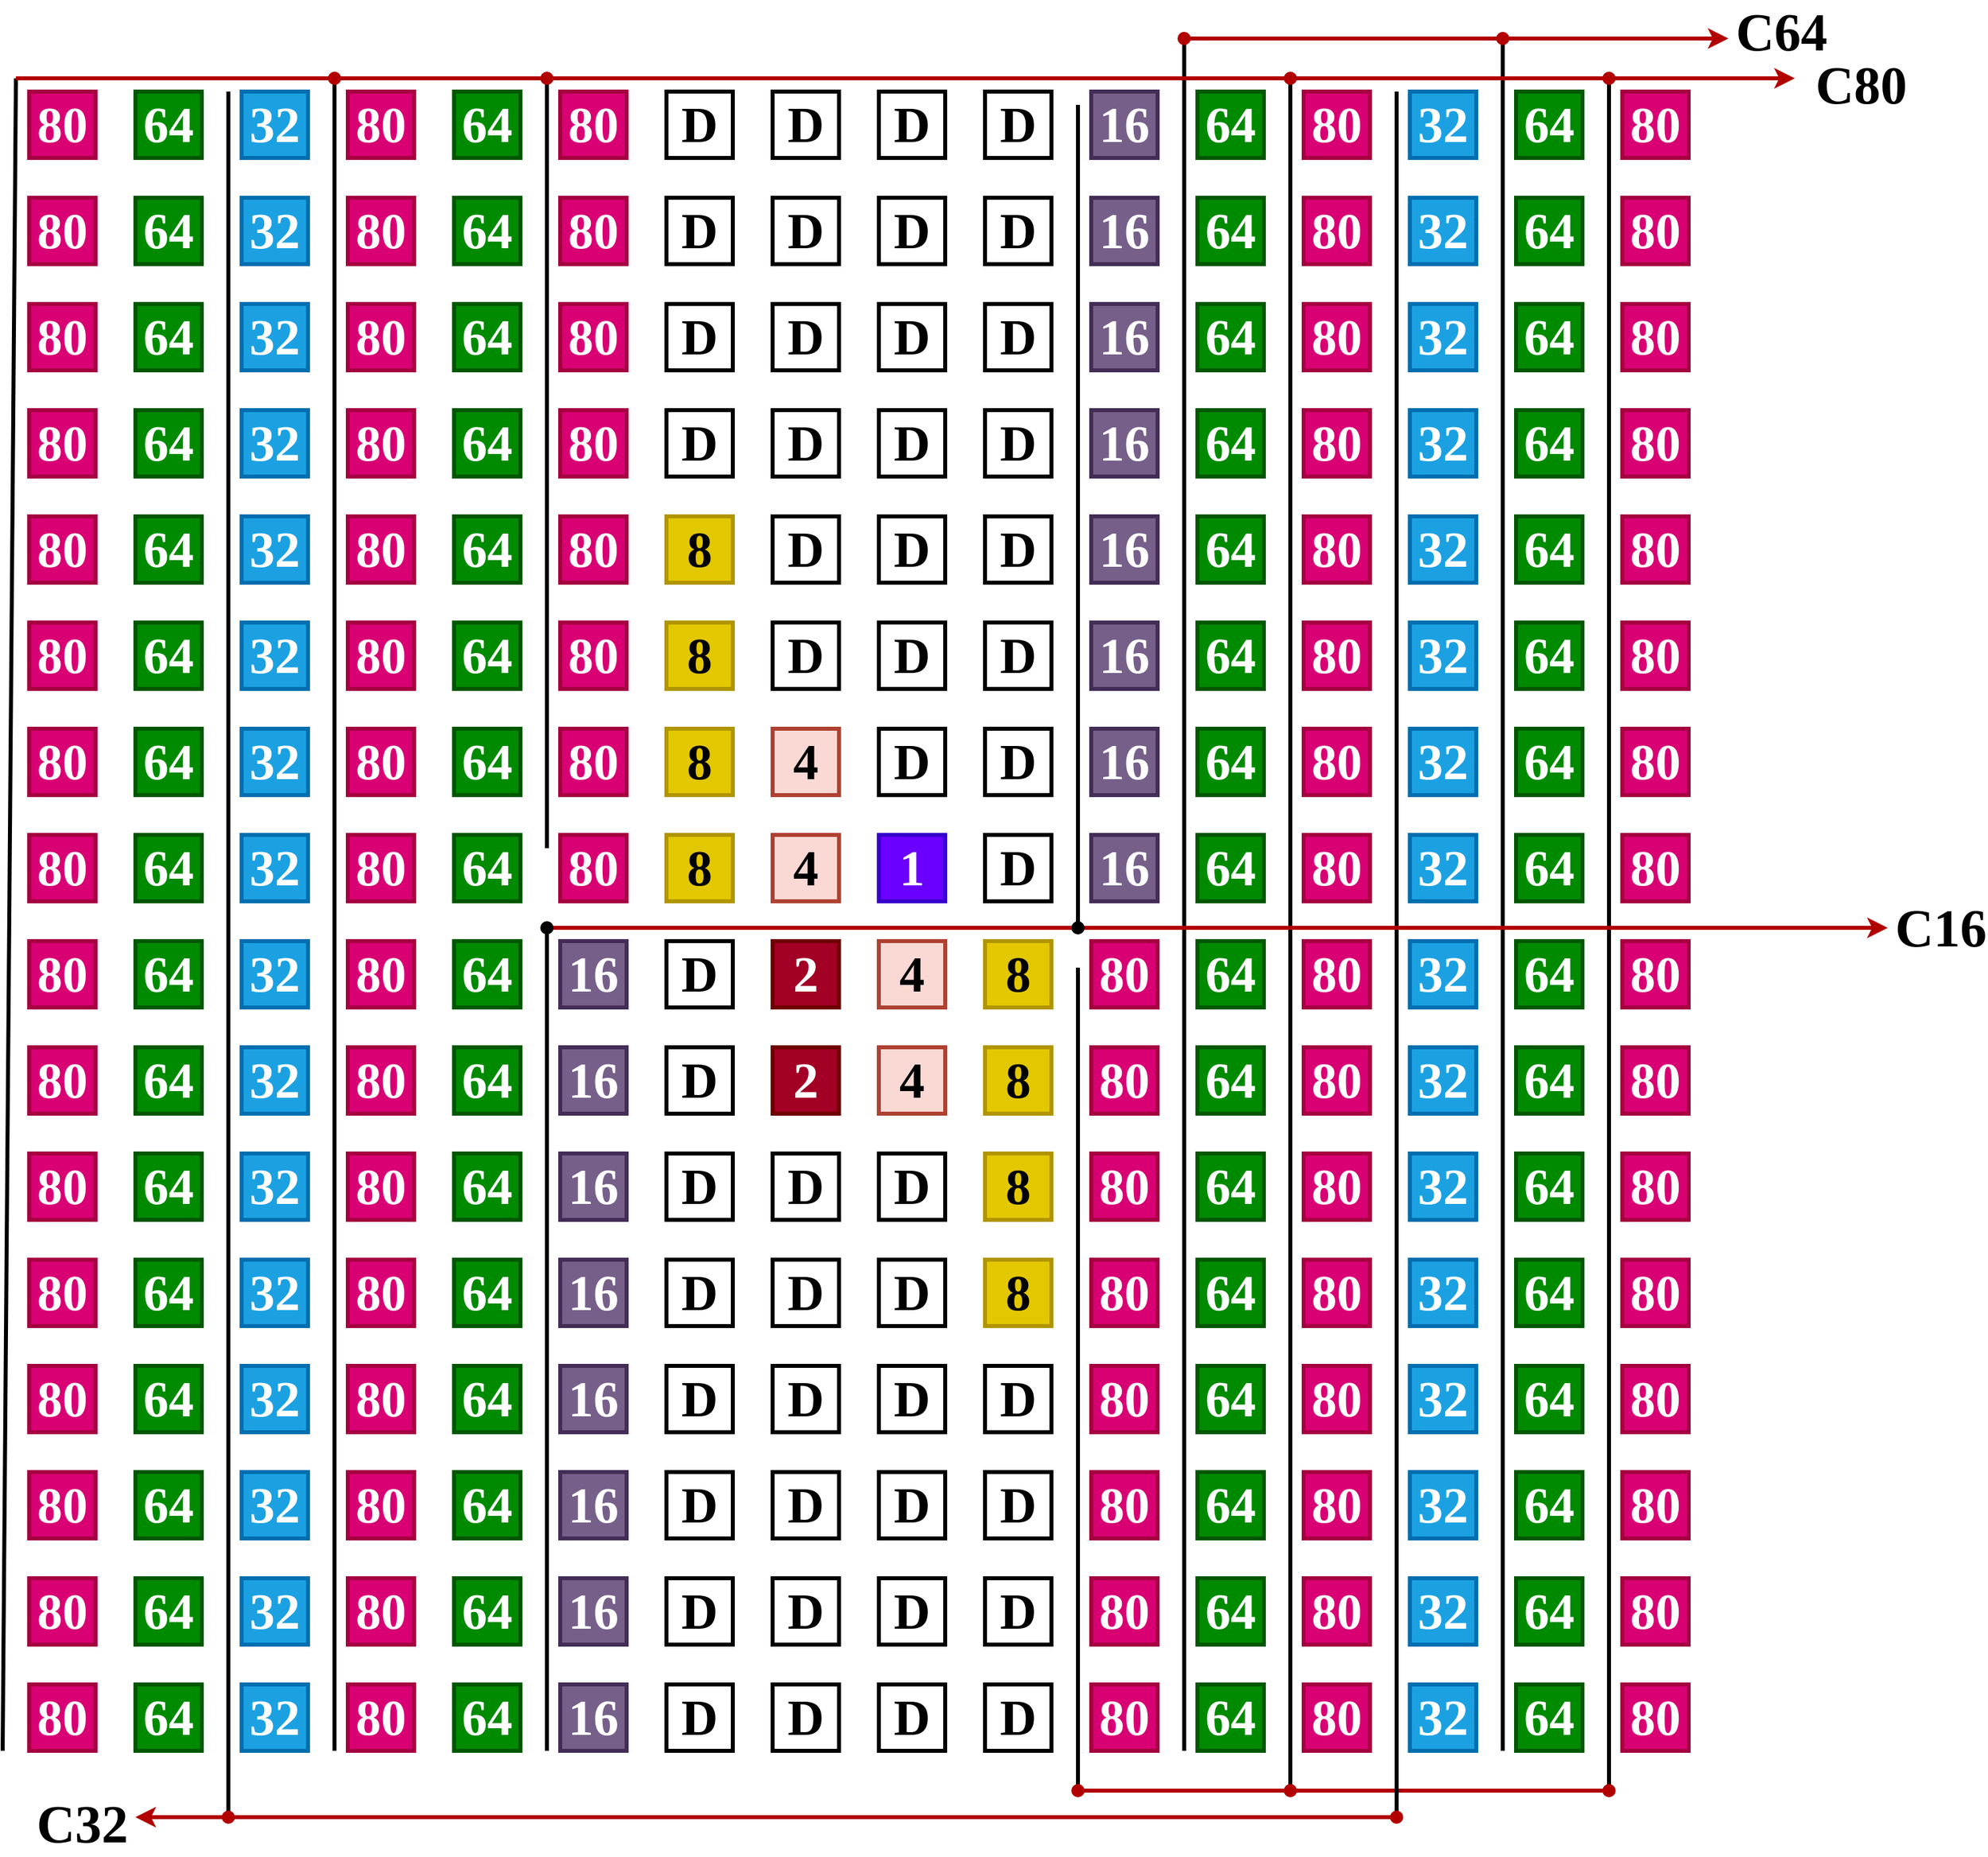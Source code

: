 <mxfile version="24.7.0" type="github">
  <diagram name="第 1 页" id="3GSGj_KKg01hGDY_VxlJ">
    <mxGraphModel dx="2600" dy="1331" grid="1" gridSize="10" guides="1" tooltips="1" connect="1" arrows="1" fold="1" page="1" pageScale="1" pageWidth="3300" pageHeight="4681" math="0" shadow="0">
      <root>
        <mxCell id="0" />
        <mxCell id="1" parent="0" />
        <mxCell id="qAUVE7Lk4YO_ltgLA-FC-1" value="" style="whiteSpace=wrap;html=1;aspect=fixed;fillColor=#d80073;strokeColor=#A50040;fontColor=#ffffff;strokeWidth=3;" parent="1" vertex="1">
          <mxGeometry x="360" y="160" width="50" height="50" as="geometry" />
        </mxCell>
        <mxCell id="qAUVE7Lk4YO_ltgLA-FC-2" value="" style="whiteSpace=wrap;html=1;aspect=fixed;fillColor=#008a00;fontColor=#ffffff;strokeColor=#005700;strokeWidth=3;" parent="1" vertex="1">
          <mxGeometry x="440" y="160" width="50" height="50" as="geometry" />
        </mxCell>
        <mxCell id="qAUVE7Lk4YO_ltgLA-FC-3" value="32" style="whiteSpace=wrap;html=1;aspect=fixed;fillColor=#1ba1e2;fontColor=#ffffff;strokeColor=#006EAF;fontFamily=Times New Roman;fontSize=38;fontStyle=1;strokeWidth=3;" parent="1" vertex="1">
          <mxGeometry x="520" y="160" width="50" height="50" as="geometry" />
        </mxCell>
        <mxCell id="qAUVE7Lk4YO_ltgLA-FC-4" value="" style="whiteSpace=wrap;html=1;aspect=fixed;fillColor=#d80073;fontColor=#ffffff;strokeColor=#A50040;strokeWidth=3;" parent="1" vertex="1">
          <mxGeometry x="600" y="160" width="50" height="50" as="geometry" />
        </mxCell>
        <mxCell id="qAUVE7Lk4YO_ltgLA-FC-5" value="" style="whiteSpace=wrap;html=1;aspect=fixed;fillColor=#008a00;fontColor=#ffffff;strokeColor=#005700;strokeWidth=3;" parent="1" vertex="1">
          <mxGeometry x="680" y="160" width="50" height="50" as="geometry" />
        </mxCell>
        <mxCell id="qAUVE7Lk4YO_ltgLA-FC-6" value="80" style="whiteSpace=wrap;html=1;aspect=fixed;fillColor=#d80073;fontColor=#ffffff;strokeColor=#A50040;fontFamily=Times New Roman;fontSize=38;fontStyle=1;strokeWidth=3;" parent="1" vertex="1">
          <mxGeometry x="760" y="160" width="50" height="50" as="geometry" />
        </mxCell>
        <mxCell id="qAUVE7Lk4YO_ltgLA-FC-7" value="" style="whiteSpace=wrap;html=1;aspect=fixed;strokeWidth=3;" parent="1" vertex="1">
          <mxGeometry x="840" y="160" width="50" height="50" as="geometry" />
        </mxCell>
        <mxCell id="qAUVE7Lk4YO_ltgLA-FC-8" value="" style="whiteSpace=wrap;html=1;aspect=fixed;strokeWidth=3;" parent="1" vertex="1">
          <mxGeometry x="920" y="160" width="50" height="50" as="geometry" />
        </mxCell>
        <mxCell id="qAUVE7Lk4YO_ltgLA-FC-9" value="" style="whiteSpace=wrap;html=1;aspect=fixed;strokeWidth=3;" parent="1" vertex="1">
          <mxGeometry x="1000" y="160" width="50" height="50" as="geometry" />
        </mxCell>
        <mxCell id="qAUVE7Lk4YO_ltgLA-FC-10" value="" style="whiteSpace=wrap;html=1;aspect=fixed;strokeWidth=3;" parent="1" vertex="1">
          <mxGeometry x="1080" y="160" width="50" height="50" as="geometry" />
        </mxCell>
        <mxCell id="qAUVE7Lk4YO_ltgLA-FC-11" value="" style="whiteSpace=wrap;html=1;aspect=fixed;fillColor=#76608a;fontColor=#ffffff;strokeColor=#432D57;strokeWidth=3;" parent="1" vertex="1">
          <mxGeometry x="1160" y="160" width="50" height="50" as="geometry" />
        </mxCell>
        <mxCell id="qAUVE7Lk4YO_ltgLA-FC-12" value="" style="whiteSpace=wrap;html=1;aspect=fixed;fillColor=#008a00;fontColor=#ffffff;strokeColor=#005700;strokeWidth=3;" parent="1" vertex="1">
          <mxGeometry x="1240" y="160" width="50" height="50" as="geometry" />
        </mxCell>
        <mxCell id="qAUVE7Lk4YO_ltgLA-FC-13" value="" style="whiteSpace=wrap;html=1;aspect=fixed;fillColor=#d80073;fontColor=#ffffff;strokeColor=#A50040;strokeWidth=3;" parent="1" vertex="1">
          <mxGeometry x="1320" y="160" width="50" height="50" as="geometry" />
        </mxCell>
        <mxCell id="qAUVE7Lk4YO_ltgLA-FC-14" value="" style="whiteSpace=wrap;html=1;aspect=fixed;fillColor=#1ba1e2;fontColor=#ffffff;strokeColor=#006EAF;strokeWidth=3;" parent="1" vertex="1">
          <mxGeometry x="1400" y="160" width="50" height="50" as="geometry" />
        </mxCell>
        <mxCell id="qAUVE7Lk4YO_ltgLA-FC-15" value="64" style="whiteSpace=wrap;html=1;aspect=fixed;fillColor=#008a00;fontColor=#ffffff;strokeColor=#005700;fontSize=38;fontStyle=1;fontFamily=Times New Roman;strokeWidth=3;" parent="1" vertex="1">
          <mxGeometry x="1480" y="160" width="50" height="50" as="geometry" />
        </mxCell>
        <mxCell id="qAUVE7Lk4YO_ltgLA-FC-16" value="" style="whiteSpace=wrap;html=1;aspect=fixed;fillColor=#d80073;fontColor=#ffffff;strokeColor=#A50040;strokeWidth=3;" parent="1" vertex="1">
          <mxGeometry x="1560" y="160" width="50" height="50" as="geometry" />
        </mxCell>
        <mxCell id="qAUVE7Lk4YO_ltgLA-FC-17" value="" style="whiteSpace=wrap;html=1;aspect=fixed;fillColor=#d80073;strokeColor=#A50040;fontColor=#ffffff;strokeWidth=3;" parent="1" vertex="1">
          <mxGeometry x="360" y="240" width="50" height="50" as="geometry" />
        </mxCell>
        <mxCell id="qAUVE7Lk4YO_ltgLA-FC-18" value="" style="whiteSpace=wrap;html=1;aspect=fixed;fillColor=#008a00;fontColor=#ffffff;strokeColor=#005700;strokeWidth=3;" parent="1" vertex="1">
          <mxGeometry x="440" y="240" width="50" height="50" as="geometry" />
        </mxCell>
        <mxCell id="qAUVE7Lk4YO_ltgLA-FC-19" value="" style="whiteSpace=wrap;html=1;aspect=fixed;fillColor=#1ba1e2;fontColor=#ffffff;strokeColor=#006EAF;strokeWidth=3;" parent="1" vertex="1">
          <mxGeometry x="520" y="240" width="50" height="50" as="geometry" />
        </mxCell>
        <mxCell id="qAUVE7Lk4YO_ltgLA-FC-20" value="" style="whiteSpace=wrap;html=1;aspect=fixed;fillColor=#d80073;fontColor=#ffffff;strokeColor=#A50040;strokeWidth=3;" parent="1" vertex="1">
          <mxGeometry x="600" y="240" width="50" height="50" as="geometry" />
        </mxCell>
        <mxCell id="qAUVE7Lk4YO_ltgLA-FC-21" value="" style="whiteSpace=wrap;html=1;aspect=fixed;fillColor=#008a00;fontColor=#ffffff;strokeColor=#005700;strokeWidth=3;" parent="1" vertex="1">
          <mxGeometry x="680" y="240" width="50" height="50" as="geometry" />
        </mxCell>
        <mxCell id="qAUVE7Lk4YO_ltgLA-FC-22" value="" style="whiteSpace=wrap;html=1;aspect=fixed;fillColor=#d80073;fontColor=#ffffff;strokeColor=#A50040;strokeWidth=3;" parent="1" vertex="1">
          <mxGeometry x="760" y="240" width="50" height="50" as="geometry" />
        </mxCell>
        <mxCell id="qAUVE7Lk4YO_ltgLA-FC-23" value="" style="whiteSpace=wrap;html=1;aspect=fixed;strokeWidth=3;" parent="1" vertex="1">
          <mxGeometry x="840" y="240" width="50" height="50" as="geometry" />
        </mxCell>
        <mxCell id="qAUVE7Lk4YO_ltgLA-FC-24" value="" style="whiteSpace=wrap;html=1;aspect=fixed;strokeWidth=3;" parent="1" vertex="1">
          <mxGeometry x="920" y="240" width="50" height="50" as="geometry" />
        </mxCell>
        <mxCell id="qAUVE7Lk4YO_ltgLA-FC-25" value="" style="whiteSpace=wrap;html=1;aspect=fixed;strokeWidth=3;" parent="1" vertex="1">
          <mxGeometry x="1000" y="240" width="50" height="50" as="geometry" />
        </mxCell>
        <mxCell id="qAUVE7Lk4YO_ltgLA-FC-26" value="" style="whiteSpace=wrap;html=1;aspect=fixed;strokeWidth=3;" parent="1" vertex="1">
          <mxGeometry x="1080" y="240" width="50" height="50" as="geometry" />
        </mxCell>
        <mxCell id="qAUVE7Lk4YO_ltgLA-FC-27" value="" style="whiteSpace=wrap;html=1;aspect=fixed;fillColor=#76608a;fontColor=#ffffff;strokeColor=#432D57;strokeWidth=3;" parent="1" vertex="1">
          <mxGeometry x="1160" y="240" width="50" height="50" as="geometry" />
        </mxCell>
        <mxCell id="qAUVE7Lk4YO_ltgLA-FC-28" value="" style="whiteSpace=wrap;html=1;aspect=fixed;fillColor=#008a00;fontColor=#ffffff;strokeColor=#005700;strokeWidth=3;" parent="1" vertex="1">
          <mxGeometry x="1240" y="240" width="50" height="50" as="geometry" />
        </mxCell>
        <mxCell id="qAUVE7Lk4YO_ltgLA-FC-29" value="" style="whiteSpace=wrap;html=1;aspect=fixed;fillColor=#d80073;fontColor=#ffffff;strokeColor=#A50040;strokeWidth=3;" parent="1" vertex="1">
          <mxGeometry x="1320" y="240" width="50" height="50" as="geometry" />
        </mxCell>
        <mxCell id="qAUVE7Lk4YO_ltgLA-FC-30" value="" style="whiteSpace=wrap;html=1;aspect=fixed;fillColor=#1ba1e2;fontColor=#ffffff;strokeColor=#006EAF;strokeWidth=3;" parent="1" vertex="1">
          <mxGeometry x="1400" y="240" width="50" height="50" as="geometry" />
        </mxCell>
        <mxCell id="qAUVE7Lk4YO_ltgLA-FC-31" value="" style="whiteSpace=wrap;html=1;aspect=fixed;fillColor=#008a00;fontColor=#ffffff;strokeColor=#005700;strokeWidth=3;" parent="1" vertex="1">
          <mxGeometry x="1480" y="240" width="50" height="50" as="geometry" />
        </mxCell>
        <mxCell id="qAUVE7Lk4YO_ltgLA-FC-32" value="" style="whiteSpace=wrap;html=1;aspect=fixed;fillColor=#d80073;fontColor=#ffffff;strokeColor=#A50040;strokeWidth=3;" parent="1" vertex="1">
          <mxGeometry x="1560" y="240" width="50" height="50" as="geometry" />
        </mxCell>
        <mxCell id="qAUVE7Lk4YO_ltgLA-FC-33" value="" style="whiteSpace=wrap;html=1;aspect=fixed;fillColor=#d80073;strokeColor=#A50040;fontColor=#ffffff;strokeWidth=3;" parent="1" vertex="1">
          <mxGeometry x="360" y="320" width="50" height="50" as="geometry" />
        </mxCell>
        <mxCell id="qAUVE7Lk4YO_ltgLA-FC-34" value="" style="whiteSpace=wrap;html=1;aspect=fixed;fillColor=#008a00;fontColor=#ffffff;strokeColor=#005700;strokeWidth=3;" parent="1" vertex="1">
          <mxGeometry x="440" y="320" width="50" height="50" as="geometry" />
        </mxCell>
        <mxCell id="qAUVE7Lk4YO_ltgLA-FC-35" value="" style="whiteSpace=wrap;html=1;aspect=fixed;fillColor=#1ba1e2;fontColor=#ffffff;strokeColor=#006EAF;strokeWidth=3;" parent="1" vertex="1">
          <mxGeometry x="520" y="320" width="50" height="50" as="geometry" />
        </mxCell>
        <mxCell id="qAUVE7Lk4YO_ltgLA-FC-36" value="" style="whiteSpace=wrap;html=1;aspect=fixed;fillColor=#d80073;fontColor=#ffffff;strokeColor=#A50040;strokeWidth=3;" parent="1" vertex="1">
          <mxGeometry x="600" y="320" width="50" height="50" as="geometry" />
        </mxCell>
        <mxCell id="qAUVE7Lk4YO_ltgLA-FC-37" value="" style="whiteSpace=wrap;html=1;aspect=fixed;fillColor=#008a00;fontColor=#ffffff;strokeColor=#005700;strokeWidth=3;" parent="1" vertex="1">
          <mxGeometry x="680" y="320" width="50" height="50" as="geometry" />
        </mxCell>
        <mxCell id="qAUVE7Lk4YO_ltgLA-FC-38" value="" style="whiteSpace=wrap;html=1;aspect=fixed;fillColor=#d80073;fontColor=#ffffff;strokeColor=#A50040;strokeWidth=3;" parent="1" vertex="1">
          <mxGeometry x="760" y="320" width="50" height="50" as="geometry" />
        </mxCell>
        <mxCell id="qAUVE7Lk4YO_ltgLA-FC-39" value="" style="whiteSpace=wrap;html=1;aspect=fixed;strokeWidth=3;" parent="1" vertex="1">
          <mxGeometry x="840" y="320" width="50" height="50" as="geometry" />
        </mxCell>
        <mxCell id="qAUVE7Lk4YO_ltgLA-FC-40" value="" style="whiteSpace=wrap;html=1;aspect=fixed;strokeWidth=3;" parent="1" vertex="1">
          <mxGeometry x="920" y="320" width="50" height="50" as="geometry" />
        </mxCell>
        <mxCell id="qAUVE7Lk4YO_ltgLA-FC-41" value="" style="whiteSpace=wrap;html=1;aspect=fixed;strokeWidth=3;" parent="1" vertex="1">
          <mxGeometry x="1000" y="320" width="50" height="50" as="geometry" />
        </mxCell>
        <mxCell id="qAUVE7Lk4YO_ltgLA-FC-42" value="" style="whiteSpace=wrap;html=1;aspect=fixed;strokeWidth=3;" parent="1" vertex="1">
          <mxGeometry x="1080" y="320" width="50" height="50" as="geometry" />
        </mxCell>
        <mxCell id="qAUVE7Lk4YO_ltgLA-FC-43" value="" style="whiteSpace=wrap;html=1;aspect=fixed;fillColor=#76608a;fontColor=#ffffff;strokeColor=#432D57;strokeWidth=3;" parent="1" vertex="1">
          <mxGeometry x="1160" y="320" width="50" height="50" as="geometry" />
        </mxCell>
        <mxCell id="qAUVE7Lk4YO_ltgLA-FC-44" value="" style="whiteSpace=wrap;html=1;aspect=fixed;fillColor=#008a00;fontColor=#ffffff;strokeColor=#005700;strokeWidth=3;" parent="1" vertex="1">
          <mxGeometry x="1240" y="320" width="50" height="50" as="geometry" />
        </mxCell>
        <mxCell id="qAUVE7Lk4YO_ltgLA-FC-45" value="" style="whiteSpace=wrap;html=1;aspect=fixed;fillColor=#d80073;fontColor=#ffffff;strokeColor=#A50040;strokeWidth=3;" parent="1" vertex="1">
          <mxGeometry x="1320" y="320" width="50" height="50" as="geometry" />
        </mxCell>
        <mxCell id="qAUVE7Lk4YO_ltgLA-FC-46" value="" style="whiteSpace=wrap;html=1;aspect=fixed;fillColor=#1ba1e2;fontColor=#ffffff;strokeColor=#006EAF;strokeWidth=3;" parent="1" vertex="1">
          <mxGeometry x="1400" y="320" width="50" height="50" as="geometry" />
        </mxCell>
        <mxCell id="qAUVE7Lk4YO_ltgLA-FC-47" value="" style="whiteSpace=wrap;html=1;aspect=fixed;fillColor=#008a00;fontColor=#ffffff;strokeColor=#005700;strokeWidth=3;" parent="1" vertex="1">
          <mxGeometry x="1480" y="320" width="50" height="50" as="geometry" />
        </mxCell>
        <mxCell id="qAUVE7Lk4YO_ltgLA-FC-48" value="" style="whiteSpace=wrap;html=1;aspect=fixed;fillColor=#d80073;fontColor=#ffffff;strokeColor=#A50040;strokeWidth=3;" parent="1" vertex="1">
          <mxGeometry x="1560" y="320" width="50" height="50" as="geometry" />
        </mxCell>
        <mxCell id="qAUVE7Lk4YO_ltgLA-FC-49" value="" style="whiteSpace=wrap;html=1;aspect=fixed;fillColor=#d80073;strokeColor=#A50040;fontColor=#ffffff;strokeWidth=3;" parent="1" vertex="1">
          <mxGeometry x="360" y="400" width="50" height="50" as="geometry" />
        </mxCell>
        <mxCell id="qAUVE7Lk4YO_ltgLA-FC-50" value="" style="whiteSpace=wrap;html=1;aspect=fixed;fillColor=#008a00;fontColor=#ffffff;strokeColor=#005700;strokeWidth=3;" parent="1" vertex="1">
          <mxGeometry x="440" y="400" width="50" height="50" as="geometry" />
        </mxCell>
        <mxCell id="qAUVE7Lk4YO_ltgLA-FC-51" value="" style="whiteSpace=wrap;html=1;aspect=fixed;fillColor=#1ba1e2;fontColor=#ffffff;strokeColor=#006EAF;strokeWidth=3;" parent="1" vertex="1">
          <mxGeometry x="520" y="400" width="50" height="50" as="geometry" />
        </mxCell>
        <mxCell id="qAUVE7Lk4YO_ltgLA-FC-52" value="" style="whiteSpace=wrap;html=1;aspect=fixed;fillColor=#d80073;fontColor=#ffffff;strokeColor=#A50040;strokeWidth=3;" parent="1" vertex="1">
          <mxGeometry x="600" y="400" width="50" height="50" as="geometry" />
        </mxCell>
        <mxCell id="qAUVE7Lk4YO_ltgLA-FC-53" value="" style="whiteSpace=wrap;html=1;aspect=fixed;fillColor=#008a00;fontColor=#ffffff;strokeColor=#005700;strokeWidth=3;" parent="1" vertex="1">
          <mxGeometry x="680" y="400" width="50" height="50" as="geometry" />
        </mxCell>
        <mxCell id="qAUVE7Lk4YO_ltgLA-FC-54" value="" style="whiteSpace=wrap;html=1;aspect=fixed;fillColor=#d80073;fontColor=#ffffff;strokeColor=#A50040;strokeWidth=3;" parent="1" vertex="1">
          <mxGeometry x="760" y="400" width="50" height="50" as="geometry" />
        </mxCell>
        <mxCell id="qAUVE7Lk4YO_ltgLA-FC-55" value="D" style="whiteSpace=wrap;html=1;aspect=fixed;fontFamily=Times New Roman;fontSize=38;fontStyle=1;strokeWidth=3;" parent="1" vertex="1">
          <mxGeometry x="840" y="400" width="50" height="50" as="geometry" />
        </mxCell>
        <mxCell id="qAUVE7Lk4YO_ltgLA-FC-56" value="" style="whiteSpace=wrap;html=1;aspect=fixed;strokeWidth=3;" parent="1" vertex="1">
          <mxGeometry x="920" y="400" width="50" height="50" as="geometry" />
        </mxCell>
        <mxCell id="qAUVE7Lk4YO_ltgLA-FC-57" value="" style="whiteSpace=wrap;html=1;aspect=fixed;strokeWidth=3;" parent="1" vertex="1">
          <mxGeometry x="1000" y="400" width="50" height="50" as="geometry" />
        </mxCell>
        <mxCell id="qAUVE7Lk4YO_ltgLA-FC-58" value="" style="whiteSpace=wrap;html=1;aspect=fixed;strokeWidth=3;" parent="1" vertex="1">
          <mxGeometry x="1080" y="400" width="50" height="50" as="geometry" />
        </mxCell>
        <mxCell id="qAUVE7Lk4YO_ltgLA-FC-59" value="" style="whiteSpace=wrap;html=1;aspect=fixed;fillColor=#76608a;fontColor=#ffffff;strokeColor=#432D57;strokeWidth=3;" parent="1" vertex="1">
          <mxGeometry x="1160" y="400" width="50" height="50" as="geometry" />
        </mxCell>
        <mxCell id="qAUVE7Lk4YO_ltgLA-FC-60" value="" style="whiteSpace=wrap;html=1;aspect=fixed;fillColor=#008a00;fontColor=#ffffff;strokeColor=#005700;strokeWidth=3;" parent="1" vertex="1">
          <mxGeometry x="1240" y="400" width="50" height="50" as="geometry" />
        </mxCell>
        <mxCell id="qAUVE7Lk4YO_ltgLA-FC-61" value="" style="whiteSpace=wrap;html=1;aspect=fixed;fillColor=#d80073;fontColor=#ffffff;strokeColor=#A50040;strokeWidth=3;" parent="1" vertex="1">
          <mxGeometry x="1320" y="400" width="50" height="50" as="geometry" />
        </mxCell>
        <mxCell id="qAUVE7Lk4YO_ltgLA-FC-62" value="" style="whiteSpace=wrap;html=1;aspect=fixed;fillColor=#1ba1e2;fontColor=#ffffff;strokeColor=#006EAF;strokeWidth=3;" parent="1" vertex="1">
          <mxGeometry x="1400" y="400" width="50" height="50" as="geometry" />
        </mxCell>
        <mxCell id="qAUVE7Lk4YO_ltgLA-FC-63" value="" style="whiteSpace=wrap;html=1;aspect=fixed;fillColor=#008a00;fontColor=#ffffff;strokeColor=#005700;strokeWidth=3;" parent="1" vertex="1">
          <mxGeometry x="1480" y="400" width="50" height="50" as="geometry" />
        </mxCell>
        <mxCell id="qAUVE7Lk4YO_ltgLA-FC-64" value="" style="whiteSpace=wrap;html=1;aspect=fixed;fillColor=#d80073;fontColor=#ffffff;strokeColor=#A50040;strokeWidth=3;" parent="1" vertex="1">
          <mxGeometry x="1560" y="400" width="50" height="50" as="geometry" />
        </mxCell>
        <mxCell id="qAUVE7Lk4YO_ltgLA-FC-65" value="" style="whiteSpace=wrap;html=1;aspect=fixed;fillColor=#d80073;strokeColor=#A50040;fontColor=#ffffff;strokeWidth=3;" parent="1" vertex="1">
          <mxGeometry x="360" y="480" width="50" height="50" as="geometry" />
        </mxCell>
        <mxCell id="qAUVE7Lk4YO_ltgLA-FC-66" value="" style="whiteSpace=wrap;html=1;aspect=fixed;fillColor=#008a00;fontColor=#ffffff;strokeColor=#005700;strokeWidth=3;" parent="1" vertex="1">
          <mxGeometry x="440" y="480" width="50" height="50" as="geometry" />
        </mxCell>
        <mxCell id="qAUVE7Lk4YO_ltgLA-FC-67" value="" style="whiteSpace=wrap;html=1;aspect=fixed;fillColor=#1ba1e2;fontColor=#ffffff;strokeColor=#006EAF;strokeWidth=3;" parent="1" vertex="1">
          <mxGeometry x="520" y="480" width="50" height="50" as="geometry" />
        </mxCell>
        <mxCell id="qAUVE7Lk4YO_ltgLA-FC-68" value="" style="whiteSpace=wrap;html=1;aspect=fixed;fillColor=#d80073;fontColor=#ffffff;strokeColor=#A50040;strokeWidth=3;" parent="1" vertex="1">
          <mxGeometry x="600" y="480" width="50" height="50" as="geometry" />
        </mxCell>
        <mxCell id="qAUVE7Lk4YO_ltgLA-FC-69" value="" style="whiteSpace=wrap;html=1;aspect=fixed;fillColor=#008a00;fontColor=#ffffff;strokeColor=#005700;strokeWidth=3;" parent="1" vertex="1">
          <mxGeometry x="680" y="480" width="50" height="50" as="geometry" />
        </mxCell>
        <mxCell id="qAUVE7Lk4YO_ltgLA-FC-70" value="" style="whiteSpace=wrap;html=1;aspect=fixed;fillColor=#d80073;fontColor=#ffffff;strokeColor=#A50040;strokeWidth=3;" parent="1" vertex="1">
          <mxGeometry x="760" y="480" width="50" height="50" as="geometry" />
        </mxCell>
        <mxCell id="qAUVE7Lk4YO_ltgLA-FC-71" value="8" style="whiteSpace=wrap;html=1;aspect=fixed;fillColor=#e3c800;fontColor=#000000;strokeColor=#B09500;fontFamily=Times New Roman;fontSize=38;fontStyle=1;strokeWidth=3;" parent="1" vertex="1">
          <mxGeometry x="840" y="480" width="50" height="50" as="geometry" />
        </mxCell>
        <mxCell id="qAUVE7Lk4YO_ltgLA-FC-72" value="" style="whiteSpace=wrap;html=1;aspect=fixed;strokeWidth=3;" parent="1" vertex="1">
          <mxGeometry x="920" y="480" width="50" height="50" as="geometry" />
        </mxCell>
        <mxCell id="qAUVE7Lk4YO_ltgLA-FC-73" value="" style="whiteSpace=wrap;html=1;aspect=fixed;strokeWidth=3;" parent="1" vertex="1">
          <mxGeometry x="1000" y="480" width="50" height="50" as="geometry" />
        </mxCell>
        <mxCell id="qAUVE7Lk4YO_ltgLA-FC-74" value="" style="whiteSpace=wrap;html=1;aspect=fixed;strokeWidth=3;" parent="1" vertex="1">
          <mxGeometry x="1080" y="480" width="50" height="50" as="geometry" />
        </mxCell>
        <mxCell id="qAUVE7Lk4YO_ltgLA-FC-75" value="" style="whiteSpace=wrap;html=1;aspect=fixed;fillColor=#76608a;fontColor=#ffffff;strokeColor=#432D57;strokeWidth=3;" parent="1" vertex="1">
          <mxGeometry x="1160" y="480" width="50" height="50" as="geometry" />
        </mxCell>
        <mxCell id="qAUVE7Lk4YO_ltgLA-FC-76" value="" style="whiteSpace=wrap;html=1;aspect=fixed;fillColor=#008a00;fontColor=#ffffff;strokeColor=#005700;strokeWidth=3;" parent="1" vertex="1">
          <mxGeometry x="1240" y="480" width="50" height="50" as="geometry" />
        </mxCell>
        <mxCell id="qAUVE7Lk4YO_ltgLA-FC-77" value="" style="whiteSpace=wrap;html=1;aspect=fixed;fillColor=#d80073;fontColor=#ffffff;strokeColor=#A50040;strokeWidth=3;" parent="1" vertex="1">
          <mxGeometry x="1320" y="480" width="50" height="50" as="geometry" />
        </mxCell>
        <mxCell id="qAUVE7Lk4YO_ltgLA-FC-78" value="" style="whiteSpace=wrap;html=1;aspect=fixed;fillColor=#1ba1e2;fontColor=#ffffff;strokeColor=#006EAF;strokeWidth=3;" parent="1" vertex="1">
          <mxGeometry x="1400" y="480" width="50" height="50" as="geometry" />
        </mxCell>
        <mxCell id="qAUVE7Lk4YO_ltgLA-FC-79" value="" style="whiteSpace=wrap;html=1;aspect=fixed;fillColor=#008a00;fontColor=#ffffff;strokeColor=#005700;strokeWidth=3;" parent="1" vertex="1">
          <mxGeometry x="1480" y="480" width="50" height="50" as="geometry" />
        </mxCell>
        <mxCell id="qAUVE7Lk4YO_ltgLA-FC-80" value="" style="whiteSpace=wrap;html=1;aspect=fixed;fillColor=#d80073;fontColor=#ffffff;strokeColor=#A50040;strokeWidth=3;" parent="1" vertex="1">
          <mxGeometry x="1560" y="480" width="50" height="50" as="geometry" />
        </mxCell>
        <mxCell id="qAUVE7Lk4YO_ltgLA-FC-81" value="" style="whiteSpace=wrap;html=1;aspect=fixed;fillColor=#d80073;strokeColor=#A50040;fontColor=#ffffff;strokeWidth=3;" parent="1" vertex="1">
          <mxGeometry x="360" y="560" width="50" height="50" as="geometry" />
        </mxCell>
        <mxCell id="qAUVE7Lk4YO_ltgLA-FC-82" value="" style="whiteSpace=wrap;html=1;aspect=fixed;fillColor=#008a00;fontColor=#ffffff;strokeColor=#005700;strokeWidth=3;" parent="1" vertex="1">
          <mxGeometry x="440" y="560" width="50" height="50" as="geometry" />
        </mxCell>
        <mxCell id="qAUVE7Lk4YO_ltgLA-FC-83" value="" style="whiteSpace=wrap;html=1;aspect=fixed;fillColor=#1ba1e2;fontColor=#ffffff;strokeColor=#006EAF;strokeWidth=3;" parent="1" vertex="1">
          <mxGeometry x="520" y="560" width="50" height="50" as="geometry" />
        </mxCell>
        <mxCell id="qAUVE7Lk4YO_ltgLA-FC-84" value="" style="whiteSpace=wrap;html=1;aspect=fixed;fillColor=#d80073;fontColor=#ffffff;strokeColor=#A50040;strokeWidth=3;" parent="1" vertex="1">
          <mxGeometry x="600" y="560" width="50" height="50" as="geometry" />
        </mxCell>
        <mxCell id="qAUVE7Lk4YO_ltgLA-FC-85" value="" style="whiteSpace=wrap;html=1;aspect=fixed;fillColor=#008a00;fontColor=#ffffff;strokeColor=#005700;strokeWidth=3;" parent="1" vertex="1">
          <mxGeometry x="680" y="560" width="50" height="50" as="geometry" />
        </mxCell>
        <mxCell id="qAUVE7Lk4YO_ltgLA-FC-86" value="" style="whiteSpace=wrap;html=1;aspect=fixed;fillColor=#d80073;fontColor=#ffffff;strokeColor=#A50040;strokeWidth=3;" parent="1" vertex="1">
          <mxGeometry x="760" y="560" width="50" height="50" as="geometry" />
        </mxCell>
        <mxCell id="qAUVE7Lk4YO_ltgLA-FC-87" value="" style="whiteSpace=wrap;html=1;aspect=fixed;fillColor=#e3c800;fontColor=#000000;strokeColor=#B09500;strokeWidth=3;" parent="1" vertex="1">
          <mxGeometry x="840" y="560" width="50" height="50" as="geometry" />
        </mxCell>
        <mxCell id="qAUVE7Lk4YO_ltgLA-FC-88" value="" style="whiteSpace=wrap;html=1;aspect=fixed;strokeWidth=3;" parent="1" vertex="1">
          <mxGeometry x="920" y="560" width="50" height="50" as="geometry" />
        </mxCell>
        <mxCell id="qAUVE7Lk4YO_ltgLA-FC-89" value="" style="whiteSpace=wrap;html=1;aspect=fixed;strokeWidth=3;" parent="1" vertex="1">
          <mxGeometry x="1000" y="560" width="50" height="50" as="geometry" />
        </mxCell>
        <mxCell id="qAUVE7Lk4YO_ltgLA-FC-90" value="" style="whiteSpace=wrap;html=1;aspect=fixed;strokeWidth=3;" parent="1" vertex="1">
          <mxGeometry x="1080" y="560" width="50" height="50" as="geometry" />
        </mxCell>
        <mxCell id="qAUVE7Lk4YO_ltgLA-FC-91" value="" style="whiteSpace=wrap;html=1;aspect=fixed;fillColor=#76608a;fontColor=#ffffff;strokeColor=#432D57;strokeWidth=3;" parent="1" vertex="1">
          <mxGeometry x="1160" y="560" width="50" height="50" as="geometry" />
        </mxCell>
        <mxCell id="qAUVE7Lk4YO_ltgLA-FC-92" value="" style="whiteSpace=wrap;html=1;aspect=fixed;fillColor=#008a00;fontColor=#ffffff;strokeColor=#005700;strokeWidth=3;" parent="1" vertex="1">
          <mxGeometry x="1240" y="560" width="50" height="50" as="geometry" />
        </mxCell>
        <mxCell id="qAUVE7Lk4YO_ltgLA-FC-93" value="" style="whiteSpace=wrap;html=1;aspect=fixed;fillColor=#d80073;fontColor=#ffffff;strokeColor=#A50040;strokeWidth=3;" parent="1" vertex="1">
          <mxGeometry x="1320" y="560" width="50" height="50" as="geometry" />
        </mxCell>
        <mxCell id="qAUVE7Lk4YO_ltgLA-FC-94" value="" style="whiteSpace=wrap;html=1;aspect=fixed;fillColor=#1ba1e2;fontColor=#ffffff;strokeColor=#006EAF;strokeWidth=3;" parent="1" vertex="1">
          <mxGeometry x="1400" y="560" width="50" height="50" as="geometry" />
        </mxCell>
        <mxCell id="qAUVE7Lk4YO_ltgLA-FC-95" value="" style="whiteSpace=wrap;html=1;aspect=fixed;fillColor=#008a00;fontColor=#ffffff;strokeColor=#005700;strokeWidth=3;" parent="1" vertex="1">
          <mxGeometry x="1480" y="560" width="50" height="50" as="geometry" />
        </mxCell>
        <mxCell id="qAUVE7Lk4YO_ltgLA-FC-96" value="" style="whiteSpace=wrap;html=1;aspect=fixed;fillColor=#d80073;fontColor=#ffffff;strokeColor=#A50040;strokeWidth=3;" parent="1" vertex="1">
          <mxGeometry x="1560" y="560" width="50" height="50" as="geometry" />
        </mxCell>
        <mxCell id="qAUVE7Lk4YO_ltgLA-FC-97" value="" style="whiteSpace=wrap;html=1;aspect=fixed;fillColor=#d80073;strokeColor=#A50040;fontColor=#ffffff;strokeWidth=3;" parent="1" vertex="1">
          <mxGeometry x="360" y="640" width="50" height="50" as="geometry" />
        </mxCell>
        <mxCell id="qAUVE7Lk4YO_ltgLA-FC-98" value="" style="whiteSpace=wrap;html=1;aspect=fixed;fillColor=#008a00;fontColor=#ffffff;strokeColor=#005700;strokeWidth=3;" parent="1" vertex="1">
          <mxGeometry x="440" y="640" width="50" height="50" as="geometry" />
        </mxCell>
        <mxCell id="qAUVE7Lk4YO_ltgLA-FC-99" value="" style="whiteSpace=wrap;html=1;aspect=fixed;fillColor=#1ba1e2;fontColor=#ffffff;strokeColor=#006EAF;strokeWidth=3;" parent="1" vertex="1">
          <mxGeometry x="520" y="640" width="50" height="50" as="geometry" />
        </mxCell>
        <mxCell id="qAUVE7Lk4YO_ltgLA-FC-100" value="" style="whiteSpace=wrap;html=1;aspect=fixed;fillColor=#d80073;fontColor=#ffffff;strokeColor=#A50040;strokeWidth=3;" parent="1" vertex="1">
          <mxGeometry x="600" y="640" width="50" height="50" as="geometry" />
        </mxCell>
        <mxCell id="qAUVE7Lk4YO_ltgLA-FC-101" value="" style="whiteSpace=wrap;html=1;aspect=fixed;fillColor=#008a00;fontColor=#ffffff;strokeColor=#005700;strokeWidth=3;" parent="1" vertex="1">
          <mxGeometry x="680" y="640" width="50" height="50" as="geometry" />
        </mxCell>
        <mxCell id="qAUVE7Lk4YO_ltgLA-FC-102" value="" style="whiteSpace=wrap;html=1;aspect=fixed;fillColor=#d80073;fontColor=#ffffff;strokeColor=#A50040;strokeWidth=3;" parent="1" vertex="1">
          <mxGeometry x="760" y="640" width="50" height="50" as="geometry" />
        </mxCell>
        <mxCell id="qAUVE7Lk4YO_ltgLA-FC-103" value="" style="whiteSpace=wrap;html=1;aspect=fixed;fillColor=#e3c800;fontColor=#000000;strokeColor=#B09500;strokeWidth=3;" parent="1" vertex="1">
          <mxGeometry x="840" y="640" width="50" height="50" as="geometry" />
        </mxCell>
        <mxCell id="qAUVE7Lk4YO_ltgLA-FC-104" value="4" style="whiteSpace=wrap;html=1;aspect=fixed;fillColor=#fad9d5;strokeColor=#ae4132;fontFamily=Times New Roman;fontSize=38;fontStyle=1;strokeWidth=3;" parent="1" vertex="1">
          <mxGeometry x="920" y="640" width="50" height="50" as="geometry" />
        </mxCell>
        <mxCell id="qAUVE7Lk4YO_ltgLA-FC-105" value="" style="whiteSpace=wrap;html=1;aspect=fixed;strokeWidth=3;" parent="1" vertex="1">
          <mxGeometry x="1000" y="640" width="50" height="50" as="geometry" />
        </mxCell>
        <mxCell id="qAUVE7Lk4YO_ltgLA-FC-106" value="" style="whiteSpace=wrap;html=1;aspect=fixed;strokeWidth=3;" parent="1" vertex="1">
          <mxGeometry x="1080" y="640" width="50" height="50" as="geometry" />
        </mxCell>
        <mxCell id="qAUVE7Lk4YO_ltgLA-FC-107" value="" style="whiteSpace=wrap;html=1;aspect=fixed;fillColor=#76608a;fontColor=#ffffff;strokeColor=#432D57;strokeWidth=3;" parent="1" vertex="1">
          <mxGeometry x="1160" y="640" width="50" height="50" as="geometry" />
        </mxCell>
        <mxCell id="qAUVE7Lk4YO_ltgLA-FC-108" value="" style="whiteSpace=wrap;html=1;aspect=fixed;fillColor=#008a00;fontColor=#ffffff;strokeColor=#005700;strokeWidth=3;" parent="1" vertex="1">
          <mxGeometry x="1240" y="640" width="50" height="50" as="geometry" />
        </mxCell>
        <mxCell id="qAUVE7Lk4YO_ltgLA-FC-109" value="" style="whiteSpace=wrap;html=1;aspect=fixed;fillColor=#d80073;fontColor=#ffffff;strokeColor=#A50040;strokeWidth=3;" parent="1" vertex="1">
          <mxGeometry x="1320" y="640" width="50" height="50" as="geometry" />
        </mxCell>
        <mxCell id="qAUVE7Lk4YO_ltgLA-FC-110" value="" style="whiteSpace=wrap;html=1;aspect=fixed;fillColor=#1ba1e2;fontColor=#ffffff;strokeColor=#006EAF;strokeWidth=3;" parent="1" vertex="1">
          <mxGeometry x="1400" y="640" width="50" height="50" as="geometry" />
        </mxCell>
        <mxCell id="qAUVE7Lk4YO_ltgLA-FC-111" value="" style="whiteSpace=wrap;html=1;aspect=fixed;fillColor=#008a00;fontColor=#ffffff;strokeColor=#005700;strokeWidth=3;" parent="1" vertex="1">
          <mxGeometry x="1480" y="640" width="50" height="50" as="geometry" />
        </mxCell>
        <mxCell id="qAUVE7Lk4YO_ltgLA-FC-112" value="" style="whiteSpace=wrap;html=1;aspect=fixed;fillColor=#d80073;fontColor=#ffffff;strokeColor=#A50040;strokeWidth=3;" parent="1" vertex="1">
          <mxGeometry x="1560" y="640" width="50" height="50" as="geometry" />
        </mxCell>
        <mxCell id="qAUVE7Lk4YO_ltgLA-FC-113" value="" style="whiteSpace=wrap;html=1;aspect=fixed;fillColor=#d80073;strokeColor=#A50040;fontColor=#ffffff;strokeWidth=3;" parent="1" vertex="1">
          <mxGeometry x="360" y="720" width="50" height="50" as="geometry" />
        </mxCell>
        <mxCell id="qAUVE7Lk4YO_ltgLA-FC-114" value="" style="whiteSpace=wrap;html=1;aspect=fixed;fillColor=#008a00;fontColor=#ffffff;strokeColor=#005700;strokeWidth=3;" parent="1" vertex="1">
          <mxGeometry x="440" y="720" width="50" height="50" as="geometry" />
        </mxCell>
        <mxCell id="qAUVE7Lk4YO_ltgLA-FC-115" value="" style="whiteSpace=wrap;html=1;aspect=fixed;fillColor=#1ba1e2;fontColor=#ffffff;strokeColor=#006EAF;strokeWidth=3;" parent="1" vertex="1">
          <mxGeometry x="520" y="720" width="50" height="50" as="geometry" />
        </mxCell>
        <mxCell id="qAUVE7Lk4YO_ltgLA-FC-116" value="" style="whiteSpace=wrap;html=1;aspect=fixed;fillColor=#d80073;fontColor=#ffffff;strokeColor=#A50040;strokeWidth=3;" parent="1" vertex="1">
          <mxGeometry x="600" y="720" width="50" height="50" as="geometry" />
        </mxCell>
        <mxCell id="qAUVE7Lk4YO_ltgLA-FC-117" value="" style="whiteSpace=wrap;html=1;aspect=fixed;fillColor=#008a00;fontColor=#ffffff;strokeColor=#005700;strokeWidth=3;" parent="1" vertex="1">
          <mxGeometry x="680" y="720" width="50" height="50" as="geometry" />
        </mxCell>
        <mxCell id="qAUVE7Lk4YO_ltgLA-FC-118" value="" style="whiteSpace=wrap;html=1;aspect=fixed;fillColor=#d80073;fontColor=#ffffff;strokeColor=#A50040;strokeWidth=3;" parent="1" vertex="1">
          <mxGeometry x="760" y="720" width="50" height="50" as="geometry" />
        </mxCell>
        <mxCell id="qAUVE7Lk4YO_ltgLA-FC-119" value="" style="whiteSpace=wrap;html=1;aspect=fixed;fillColor=#e3c800;fontColor=#000000;strokeColor=#B09500;strokeWidth=3;" parent="1" vertex="1">
          <mxGeometry x="840" y="720" width="50" height="50" as="geometry" />
        </mxCell>
        <mxCell id="qAUVE7Lk4YO_ltgLA-FC-120" value="" style="whiteSpace=wrap;html=1;aspect=fixed;fillColor=#fad9d5;strokeColor=#ae4132;strokeWidth=3;" parent="1" vertex="1">
          <mxGeometry x="920" y="720" width="50" height="50" as="geometry" />
        </mxCell>
        <mxCell id="qAUVE7Lk4YO_ltgLA-FC-121" value="1" style="whiteSpace=wrap;html=1;aspect=fixed;fillColor=#6a00ff;fontColor=#ffffff;strokeColor=#3700CC;fontFamily=Times New Roman;fontSize=38;fontStyle=1;strokeWidth=3;" parent="1" vertex="1">
          <mxGeometry x="1000" y="720" width="50" height="50" as="geometry" />
        </mxCell>
        <mxCell id="qAUVE7Lk4YO_ltgLA-FC-122" value="" style="whiteSpace=wrap;html=1;aspect=fixed;strokeWidth=3;" parent="1" vertex="1">
          <mxGeometry x="1080" y="720" width="50" height="50" as="geometry" />
        </mxCell>
        <mxCell id="qAUVE7Lk4YO_ltgLA-FC-123" value="" style="whiteSpace=wrap;html=1;aspect=fixed;fillColor=#76608a;fontColor=#ffffff;strokeColor=#432D57;strokeWidth=3;" parent="1" vertex="1">
          <mxGeometry x="1160" y="720" width="50" height="50" as="geometry" />
        </mxCell>
        <mxCell id="qAUVE7Lk4YO_ltgLA-FC-124" value="" style="whiteSpace=wrap;html=1;aspect=fixed;fillColor=#008a00;fontColor=#ffffff;strokeColor=#005700;strokeWidth=3;" parent="1" vertex="1">
          <mxGeometry x="1240" y="720" width="50" height="50" as="geometry" />
        </mxCell>
        <mxCell id="qAUVE7Lk4YO_ltgLA-FC-125" value="" style="whiteSpace=wrap;html=1;aspect=fixed;fillColor=#d80073;fontColor=#ffffff;strokeColor=#A50040;strokeWidth=3;" parent="1" vertex="1">
          <mxGeometry x="1320" y="720" width="50" height="50" as="geometry" />
        </mxCell>
        <mxCell id="qAUVE7Lk4YO_ltgLA-FC-126" value="" style="whiteSpace=wrap;html=1;aspect=fixed;fillColor=#1ba1e2;fontColor=#ffffff;strokeColor=#006EAF;strokeWidth=3;" parent="1" vertex="1">
          <mxGeometry x="1400" y="720" width="50" height="50" as="geometry" />
        </mxCell>
        <mxCell id="qAUVE7Lk4YO_ltgLA-FC-127" value="" style="whiteSpace=wrap;html=1;aspect=fixed;fillColor=#008a00;fontColor=#ffffff;strokeColor=#005700;strokeWidth=3;" parent="1" vertex="1">
          <mxGeometry x="1480" y="720" width="50" height="50" as="geometry" />
        </mxCell>
        <mxCell id="qAUVE7Lk4YO_ltgLA-FC-128" value="" style="whiteSpace=wrap;html=1;aspect=fixed;fillColor=#d80073;fontColor=#ffffff;strokeColor=#A50040;strokeWidth=3;" parent="1" vertex="1">
          <mxGeometry x="1560" y="720" width="50" height="50" as="geometry" />
        </mxCell>
        <mxCell id="qAUVE7Lk4YO_ltgLA-FC-129" value="" style="whiteSpace=wrap;html=1;aspect=fixed;fillColor=#d80073;strokeColor=#A50040;fontColor=#ffffff;strokeWidth=3;" parent="1" vertex="1">
          <mxGeometry x="360" y="800" width="50" height="50" as="geometry" />
        </mxCell>
        <mxCell id="qAUVE7Lk4YO_ltgLA-FC-130" value="" style="whiteSpace=wrap;html=1;aspect=fixed;fillColor=#008a00;fontColor=#ffffff;strokeColor=#005700;strokeWidth=3;" parent="1" vertex="1">
          <mxGeometry x="440" y="800" width="50" height="50" as="geometry" />
        </mxCell>
        <mxCell id="qAUVE7Lk4YO_ltgLA-FC-131" value="" style="whiteSpace=wrap;html=1;aspect=fixed;fillColor=#1ba1e2;fontColor=#ffffff;strokeColor=#006EAF;strokeWidth=3;" parent="1" vertex="1">
          <mxGeometry x="520" y="800" width="50" height="50" as="geometry" />
        </mxCell>
        <mxCell id="qAUVE7Lk4YO_ltgLA-FC-132" value="" style="whiteSpace=wrap;html=1;aspect=fixed;fillColor=#d80073;fontColor=#ffffff;strokeColor=#A50040;strokeWidth=3;" parent="1" vertex="1">
          <mxGeometry x="600" y="800" width="50" height="50" as="geometry" />
        </mxCell>
        <mxCell id="qAUVE7Lk4YO_ltgLA-FC-133" value="" style="whiteSpace=wrap;html=1;aspect=fixed;fillColor=#008a00;fontColor=#ffffff;strokeColor=#005700;strokeWidth=3;" parent="1" vertex="1">
          <mxGeometry x="680" y="800" width="50" height="50" as="geometry" />
        </mxCell>
        <mxCell id="qAUVE7Lk4YO_ltgLA-FC-134" value="16" style="whiteSpace=wrap;html=1;aspect=fixed;fillColor=#76608a;fontColor=#ffffff;strokeColor=#432D57;fontFamily=Times New Roman;fontSize=38;fontStyle=1;strokeWidth=3;" parent="1" vertex="1">
          <mxGeometry x="760" y="800" width="50" height="50" as="geometry" />
        </mxCell>
        <mxCell id="qAUVE7Lk4YO_ltgLA-FC-135" value="" style="whiteSpace=wrap;html=1;aspect=fixed;strokeWidth=3;" parent="1" vertex="1">
          <mxGeometry x="840" y="800" width="50" height="50" as="geometry" />
        </mxCell>
        <mxCell id="qAUVE7Lk4YO_ltgLA-FC-136" value="2" style="whiteSpace=wrap;html=1;aspect=fixed;fillColor=#a20025;fontColor=#ffffff;strokeColor=#6F0000;fontFamily=Times New Roman;fontSize=38;fontStyle=1;strokeWidth=3;" parent="1" vertex="1">
          <mxGeometry x="920" y="800" width="50" height="50" as="geometry" />
        </mxCell>
        <mxCell id="qAUVE7Lk4YO_ltgLA-FC-137" value="" style="whiteSpace=wrap;html=1;aspect=fixed;fillColor=#fad9d5;strokeColor=#ae4132;strokeWidth=3;" parent="1" vertex="1">
          <mxGeometry x="1000" y="800" width="50" height="50" as="geometry" />
        </mxCell>
        <mxCell id="qAUVE7Lk4YO_ltgLA-FC-138" value="" style="whiteSpace=wrap;html=1;aspect=fixed;fillColor=#e3c800;fontColor=#000000;strokeColor=#B09500;strokeWidth=3;" parent="1" vertex="1">
          <mxGeometry x="1080" y="800" width="50" height="50" as="geometry" />
        </mxCell>
        <mxCell id="qAUVE7Lk4YO_ltgLA-FC-139" value="" style="whiteSpace=wrap;html=1;aspect=fixed;fillColor=#d80073;fontColor=#ffffff;strokeColor=#A50040;strokeWidth=3;" parent="1" vertex="1">
          <mxGeometry x="1160" y="800" width="50" height="50" as="geometry" />
        </mxCell>
        <mxCell id="qAUVE7Lk4YO_ltgLA-FC-140" value="" style="whiteSpace=wrap;html=1;aspect=fixed;fillColor=#008a00;fontColor=#ffffff;strokeColor=#005700;strokeWidth=3;" parent="1" vertex="1">
          <mxGeometry x="1240" y="800" width="50" height="50" as="geometry" />
        </mxCell>
        <mxCell id="qAUVE7Lk4YO_ltgLA-FC-141" value="" style="whiteSpace=wrap;html=1;aspect=fixed;fillColor=#d80073;fontColor=#ffffff;strokeColor=#A50040;strokeWidth=3;" parent="1" vertex="1">
          <mxGeometry x="1320" y="800" width="50" height="50" as="geometry" />
        </mxCell>
        <mxCell id="qAUVE7Lk4YO_ltgLA-FC-142" value="" style="whiteSpace=wrap;html=1;aspect=fixed;fillColor=#1ba1e2;fontColor=#ffffff;strokeColor=#006EAF;strokeWidth=3;" parent="1" vertex="1">
          <mxGeometry x="1400" y="800" width="50" height="50" as="geometry" />
        </mxCell>
        <mxCell id="qAUVE7Lk4YO_ltgLA-FC-143" value="" style="whiteSpace=wrap;html=1;aspect=fixed;fillColor=#008a00;fontColor=#ffffff;strokeColor=#005700;strokeWidth=3;" parent="1" vertex="1">
          <mxGeometry x="1480" y="800" width="50" height="50" as="geometry" />
        </mxCell>
        <mxCell id="qAUVE7Lk4YO_ltgLA-FC-144" value="" style="whiteSpace=wrap;html=1;aspect=fixed;fillColor=#d80073;fontColor=#ffffff;strokeColor=#A50040;strokeWidth=3;" parent="1" vertex="1">
          <mxGeometry x="1560" y="800" width="50" height="50" as="geometry" />
        </mxCell>
        <mxCell id="qAUVE7Lk4YO_ltgLA-FC-145" value="" style="whiteSpace=wrap;html=1;aspect=fixed;fillColor=#d80073;strokeColor=#A50040;fontColor=#ffffff;strokeWidth=3;" parent="1" vertex="1">
          <mxGeometry x="360" y="880" width="50" height="50" as="geometry" />
        </mxCell>
        <mxCell id="qAUVE7Lk4YO_ltgLA-FC-146" value="" style="whiteSpace=wrap;html=1;aspect=fixed;fillColor=#008a00;fontColor=#ffffff;strokeColor=#005700;strokeWidth=3;" parent="1" vertex="1">
          <mxGeometry x="440" y="880" width="50" height="50" as="geometry" />
        </mxCell>
        <mxCell id="qAUVE7Lk4YO_ltgLA-FC-147" value="" style="whiteSpace=wrap;html=1;aspect=fixed;fillColor=#1ba1e2;fontColor=#ffffff;strokeColor=#006EAF;strokeWidth=3;" parent="1" vertex="1">
          <mxGeometry x="520" y="880" width="50" height="50" as="geometry" />
        </mxCell>
        <mxCell id="qAUVE7Lk4YO_ltgLA-FC-148" value="" style="whiteSpace=wrap;html=1;aspect=fixed;fillColor=#d80073;fontColor=#ffffff;strokeColor=#A50040;strokeWidth=3;" parent="1" vertex="1">
          <mxGeometry x="600" y="880" width="50" height="50" as="geometry" />
        </mxCell>
        <mxCell id="qAUVE7Lk4YO_ltgLA-FC-149" value="" style="whiteSpace=wrap;html=1;aspect=fixed;fillColor=#008a00;fontColor=#ffffff;strokeColor=#005700;strokeWidth=3;" parent="1" vertex="1">
          <mxGeometry x="680" y="880" width="50" height="50" as="geometry" />
        </mxCell>
        <mxCell id="qAUVE7Lk4YO_ltgLA-FC-150" value="" style="whiteSpace=wrap;html=1;aspect=fixed;fillColor=#76608a;fontColor=#ffffff;strokeColor=#432D57;strokeWidth=3;" parent="1" vertex="1">
          <mxGeometry x="760" y="880" width="50" height="50" as="geometry" />
        </mxCell>
        <mxCell id="qAUVE7Lk4YO_ltgLA-FC-151" value="" style="whiteSpace=wrap;html=1;aspect=fixed;strokeWidth=3;" parent="1" vertex="1">
          <mxGeometry x="840" y="880" width="50" height="50" as="geometry" />
        </mxCell>
        <mxCell id="qAUVE7Lk4YO_ltgLA-FC-152" value="" style="whiteSpace=wrap;html=1;aspect=fixed;fillColor=#a20025;fontColor=#ffffff;strokeColor=#6F0000;strokeWidth=3;" parent="1" vertex="1">
          <mxGeometry x="920" y="880" width="50" height="50" as="geometry" />
        </mxCell>
        <mxCell id="qAUVE7Lk4YO_ltgLA-FC-153" value="" style="whiteSpace=wrap;html=1;aspect=fixed;fillColor=#fad9d5;strokeColor=#ae4132;strokeWidth=3;" parent="1" vertex="1">
          <mxGeometry x="1000" y="880" width="50" height="50" as="geometry" />
        </mxCell>
        <mxCell id="qAUVE7Lk4YO_ltgLA-FC-154" value="" style="whiteSpace=wrap;html=1;aspect=fixed;fillColor=#e3c800;fontColor=#000000;strokeColor=#B09500;strokeWidth=3;" parent="1" vertex="1">
          <mxGeometry x="1080" y="880" width="50" height="50" as="geometry" />
        </mxCell>
        <mxCell id="qAUVE7Lk4YO_ltgLA-FC-155" value="" style="whiteSpace=wrap;html=1;aspect=fixed;fillColor=#d80073;fontColor=#ffffff;strokeColor=#A50040;strokeWidth=3;" parent="1" vertex="1">
          <mxGeometry x="1160" y="880" width="50" height="50" as="geometry" />
        </mxCell>
        <mxCell id="qAUVE7Lk4YO_ltgLA-FC-156" value="" style="whiteSpace=wrap;html=1;aspect=fixed;fillColor=#008a00;fontColor=#ffffff;strokeColor=#005700;strokeWidth=3;" parent="1" vertex="1">
          <mxGeometry x="1240" y="880" width="50" height="50" as="geometry" />
        </mxCell>
        <mxCell id="qAUVE7Lk4YO_ltgLA-FC-157" value="" style="whiteSpace=wrap;html=1;aspect=fixed;fillColor=#d80073;fontColor=#ffffff;strokeColor=#A50040;strokeWidth=3;" parent="1" vertex="1">
          <mxGeometry x="1320" y="880" width="50" height="50" as="geometry" />
        </mxCell>
        <mxCell id="qAUVE7Lk4YO_ltgLA-FC-158" value="" style="whiteSpace=wrap;html=1;aspect=fixed;fillColor=#1ba1e2;fontColor=#ffffff;strokeColor=#006EAF;strokeWidth=3;" parent="1" vertex="1">
          <mxGeometry x="1400" y="880" width="50" height="50" as="geometry" />
        </mxCell>
        <mxCell id="qAUVE7Lk4YO_ltgLA-FC-159" value="" style="whiteSpace=wrap;html=1;aspect=fixed;fillColor=#008a00;fontColor=#ffffff;strokeColor=#005700;strokeWidth=3;" parent="1" vertex="1">
          <mxGeometry x="1480" y="880" width="50" height="50" as="geometry" />
        </mxCell>
        <mxCell id="qAUVE7Lk4YO_ltgLA-FC-160" value="" style="whiteSpace=wrap;html=1;aspect=fixed;fillColor=#d80073;fontColor=#ffffff;strokeColor=#A50040;strokeWidth=3;" parent="1" vertex="1">
          <mxGeometry x="1560" y="880" width="50" height="50" as="geometry" />
        </mxCell>
        <mxCell id="qAUVE7Lk4YO_ltgLA-FC-161" value="" style="whiteSpace=wrap;html=1;aspect=fixed;fillColor=#d80073;strokeColor=#A50040;fontColor=#ffffff;strokeWidth=3;" parent="1" vertex="1">
          <mxGeometry x="360" y="960" width="50" height="50" as="geometry" />
        </mxCell>
        <mxCell id="qAUVE7Lk4YO_ltgLA-FC-162" value="" style="whiteSpace=wrap;html=1;aspect=fixed;fillColor=#008a00;fontColor=#ffffff;strokeColor=#005700;strokeWidth=3;" parent="1" vertex="1">
          <mxGeometry x="440" y="960" width="50" height="50" as="geometry" />
        </mxCell>
        <mxCell id="qAUVE7Lk4YO_ltgLA-FC-163" value="" style="whiteSpace=wrap;html=1;aspect=fixed;fillColor=#1ba1e2;fontColor=#ffffff;strokeColor=#006EAF;strokeWidth=3;" parent="1" vertex="1">
          <mxGeometry x="520" y="960" width="50" height="50" as="geometry" />
        </mxCell>
        <mxCell id="qAUVE7Lk4YO_ltgLA-FC-164" value="" style="whiteSpace=wrap;html=1;aspect=fixed;fillColor=#d80073;fontColor=#ffffff;strokeColor=#A50040;strokeWidth=3;" parent="1" vertex="1">
          <mxGeometry x="600" y="960" width="50" height="50" as="geometry" />
        </mxCell>
        <mxCell id="qAUVE7Lk4YO_ltgLA-FC-165" value="" style="whiteSpace=wrap;html=1;aspect=fixed;fillColor=#008a00;fontColor=#ffffff;strokeColor=#005700;strokeWidth=3;" parent="1" vertex="1">
          <mxGeometry x="680" y="960" width="50" height="50" as="geometry" />
        </mxCell>
        <mxCell id="qAUVE7Lk4YO_ltgLA-FC-166" value="" style="whiteSpace=wrap;html=1;aspect=fixed;fillColor=#76608a;fontColor=#ffffff;strokeColor=#432D57;strokeWidth=3;" parent="1" vertex="1">
          <mxGeometry x="760" y="960" width="50" height="50" as="geometry" />
        </mxCell>
        <mxCell id="qAUVE7Lk4YO_ltgLA-FC-167" value="" style="whiteSpace=wrap;html=1;aspect=fixed;strokeWidth=3;" parent="1" vertex="1">
          <mxGeometry x="840" y="960" width="50" height="50" as="geometry" />
        </mxCell>
        <mxCell id="qAUVE7Lk4YO_ltgLA-FC-168" value="" style="whiteSpace=wrap;html=1;aspect=fixed;strokeWidth=3;" parent="1" vertex="1">
          <mxGeometry x="920" y="960" width="50" height="50" as="geometry" />
        </mxCell>
        <mxCell id="qAUVE7Lk4YO_ltgLA-FC-169" value="" style="whiteSpace=wrap;html=1;aspect=fixed;strokeWidth=3;" parent="1" vertex="1">
          <mxGeometry x="1000" y="960" width="50" height="50" as="geometry" />
        </mxCell>
        <mxCell id="qAUVE7Lk4YO_ltgLA-FC-170" value="" style="whiteSpace=wrap;html=1;aspect=fixed;fillColor=#e3c800;fontColor=#000000;strokeColor=#B09500;strokeWidth=3;" parent="1" vertex="1">
          <mxGeometry x="1080" y="960" width="50" height="50" as="geometry" />
        </mxCell>
        <mxCell id="qAUVE7Lk4YO_ltgLA-FC-171" value="" style="whiteSpace=wrap;html=1;aspect=fixed;fillColor=#d80073;fontColor=#ffffff;strokeColor=#A50040;strokeWidth=3;" parent="1" vertex="1">
          <mxGeometry x="1160" y="960" width="50" height="50" as="geometry" />
        </mxCell>
        <mxCell id="qAUVE7Lk4YO_ltgLA-FC-172" value="" style="whiteSpace=wrap;html=1;aspect=fixed;fillColor=#008a00;fontColor=#ffffff;strokeColor=#005700;strokeWidth=3;" parent="1" vertex="1">
          <mxGeometry x="1240" y="960" width="50" height="50" as="geometry" />
        </mxCell>
        <mxCell id="qAUVE7Lk4YO_ltgLA-FC-173" value="" style="whiteSpace=wrap;html=1;aspect=fixed;fillColor=#d80073;fontColor=#ffffff;strokeColor=#A50040;strokeWidth=3;" parent="1" vertex="1">
          <mxGeometry x="1320" y="960" width="50" height="50" as="geometry" />
        </mxCell>
        <mxCell id="qAUVE7Lk4YO_ltgLA-FC-174" value="" style="whiteSpace=wrap;html=1;aspect=fixed;fillColor=#1ba1e2;fontColor=#ffffff;strokeColor=#006EAF;strokeWidth=3;" parent="1" vertex="1">
          <mxGeometry x="1400" y="960" width="50" height="50" as="geometry" />
        </mxCell>
        <mxCell id="qAUVE7Lk4YO_ltgLA-FC-175" value="" style="whiteSpace=wrap;html=1;aspect=fixed;fillColor=#008a00;fontColor=#ffffff;strokeColor=#005700;strokeWidth=3;" parent="1" vertex="1">
          <mxGeometry x="1480" y="960" width="50" height="50" as="geometry" />
        </mxCell>
        <mxCell id="qAUVE7Lk4YO_ltgLA-FC-176" value="" style="whiteSpace=wrap;html=1;aspect=fixed;fillColor=#d80073;fontColor=#ffffff;strokeColor=#A50040;strokeWidth=3;" parent="1" vertex="1">
          <mxGeometry x="1560" y="960" width="50" height="50" as="geometry" />
        </mxCell>
        <mxCell id="qAUVE7Lk4YO_ltgLA-FC-177" value="" style="whiteSpace=wrap;html=1;aspect=fixed;fillColor=#d80073;strokeColor=#A50040;fontColor=#ffffff;strokeWidth=3;" parent="1" vertex="1">
          <mxGeometry x="360" y="1040" width="50" height="50" as="geometry" />
        </mxCell>
        <mxCell id="qAUVE7Lk4YO_ltgLA-FC-178" value="" style="whiteSpace=wrap;html=1;aspect=fixed;fillColor=#008a00;fontColor=#ffffff;strokeColor=#005700;strokeWidth=3;" parent="1" vertex="1">
          <mxGeometry x="440" y="1040" width="50" height="50" as="geometry" />
        </mxCell>
        <mxCell id="qAUVE7Lk4YO_ltgLA-FC-179" value="" style="whiteSpace=wrap;html=1;aspect=fixed;fillColor=#1ba1e2;fontColor=#ffffff;strokeColor=#006EAF;strokeWidth=3;" parent="1" vertex="1">
          <mxGeometry x="520" y="1040" width="50" height="50" as="geometry" />
        </mxCell>
        <mxCell id="qAUVE7Lk4YO_ltgLA-FC-180" value="" style="whiteSpace=wrap;html=1;aspect=fixed;fillColor=#d80073;fontColor=#ffffff;strokeColor=#A50040;strokeWidth=3;" parent="1" vertex="1">
          <mxGeometry x="600" y="1040" width="50" height="50" as="geometry" />
        </mxCell>
        <mxCell id="qAUVE7Lk4YO_ltgLA-FC-181" value="" style="whiteSpace=wrap;html=1;aspect=fixed;fillColor=#008a00;fontColor=#ffffff;strokeColor=#005700;strokeWidth=3;" parent="1" vertex="1">
          <mxGeometry x="680" y="1040" width="50" height="50" as="geometry" />
        </mxCell>
        <mxCell id="qAUVE7Lk4YO_ltgLA-FC-182" value="" style="whiteSpace=wrap;html=1;aspect=fixed;fillColor=#76608a;fontColor=#ffffff;strokeColor=#432D57;strokeWidth=3;" parent="1" vertex="1">
          <mxGeometry x="760" y="1040" width="50" height="50" as="geometry" />
        </mxCell>
        <mxCell id="qAUVE7Lk4YO_ltgLA-FC-183" value="" style="whiteSpace=wrap;html=1;aspect=fixed;strokeWidth=3;" parent="1" vertex="1">
          <mxGeometry x="840" y="1040" width="50" height="50" as="geometry" />
        </mxCell>
        <mxCell id="qAUVE7Lk4YO_ltgLA-FC-184" value="" style="whiteSpace=wrap;html=1;aspect=fixed;strokeWidth=3;" parent="1" vertex="1">
          <mxGeometry x="920" y="1040" width="50" height="50" as="geometry" />
        </mxCell>
        <mxCell id="qAUVE7Lk4YO_ltgLA-FC-185" value="" style="whiteSpace=wrap;html=1;aspect=fixed;strokeWidth=3;" parent="1" vertex="1">
          <mxGeometry x="1000" y="1040" width="50" height="50" as="geometry" />
        </mxCell>
        <mxCell id="qAUVE7Lk4YO_ltgLA-FC-186" value="" style="whiteSpace=wrap;html=1;aspect=fixed;fillColor=#e3c800;fontColor=#000000;strokeColor=#B09500;strokeWidth=3;" parent="1" vertex="1">
          <mxGeometry x="1080" y="1040" width="50" height="50" as="geometry" />
        </mxCell>
        <mxCell id="qAUVE7Lk4YO_ltgLA-FC-187" value="" style="whiteSpace=wrap;html=1;aspect=fixed;fillColor=#d80073;fontColor=#ffffff;strokeColor=#A50040;strokeWidth=3;" parent="1" vertex="1">
          <mxGeometry x="1160" y="1040" width="50" height="50" as="geometry" />
        </mxCell>
        <mxCell id="qAUVE7Lk4YO_ltgLA-FC-188" value="" style="whiteSpace=wrap;html=1;aspect=fixed;fillColor=#008a00;fontColor=#ffffff;strokeColor=#005700;strokeWidth=3;" parent="1" vertex="1">
          <mxGeometry x="1240" y="1040" width="50" height="50" as="geometry" />
        </mxCell>
        <mxCell id="qAUVE7Lk4YO_ltgLA-FC-189" value="" style="whiteSpace=wrap;html=1;aspect=fixed;fillColor=#d80073;fontColor=#ffffff;strokeColor=#A50040;strokeWidth=3;" parent="1" vertex="1">
          <mxGeometry x="1320" y="1040" width="50" height="50" as="geometry" />
        </mxCell>
        <mxCell id="qAUVE7Lk4YO_ltgLA-FC-190" value="" style="whiteSpace=wrap;html=1;aspect=fixed;fillColor=#1ba1e2;fontColor=#ffffff;strokeColor=#006EAF;strokeWidth=3;" parent="1" vertex="1">
          <mxGeometry x="1400" y="1040" width="50" height="50" as="geometry" />
        </mxCell>
        <mxCell id="qAUVE7Lk4YO_ltgLA-FC-191" value="" style="whiteSpace=wrap;html=1;aspect=fixed;fillColor=#008a00;fontColor=#ffffff;strokeColor=#005700;strokeWidth=3;" parent="1" vertex="1">
          <mxGeometry x="1480" y="1040" width="50" height="50" as="geometry" />
        </mxCell>
        <mxCell id="qAUVE7Lk4YO_ltgLA-FC-192" value="" style="whiteSpace=wrap;html=1;aspect=fixed;fillColor=#d80073;fontColor=#ffffff;strokeColor=#A50040;strokeWidth=3;" parent="1" vertex="1">
          <mxGeometry x="1560" y="1040" width="50" height="50" as="geometry" />
        </mxCell>
        <mxCell id="qAUVE7Lk4YO_ltgLA-FC-193" value="" style="whiteSpace=wrap;html=1;aspect=fixed;fillColor=#d80073;strokeColor=#A50040;fontColor=#ffffff;strokeWidth=3;" parent="1" vertex="1">
          <mxGeometry x="360" y="1120" width="50" height="50" as="geometry" />
        </mxCell>
        <mxCell id="qAUVE7Lk4YO_ltgLA-FC-194" value="" style="whiteSpace=wrap;html=1;aspect=fixed;fillColor=#008a00;fontColor=#ffffff;strokeColor=#005700;strokeWidth=3;" parent="1" vertex="1">
          <mxGeometry x="440" y="1120" width="50" height="50" as="geometry" />
        </mxCell>
        <mxCell id="qAUVE7Lk4YO_ltgLA-FC-195" value="" style="whiteSpace=wrap;html=1;aspect=fixed;fillColor=#1ba1e2;fontColor=#ffffff;strokeColor=#006EAF;strokeWidth=3;" parent="1" vertex="1">
          <mxGeometry x="520" y="1120" width="50" height="50" as="geometry" />
        </mxCell>
        <mxCell id="qAUVE7Lk4YO_ltgLA-FC-196" value="" style="whiteSpace=wrap;html=1;aspect=fixed;fillColor=#d80073;fontColor=#ffffff;strokeColor=#A50040;strokeWidth=3;" parent="1" vertex="1">
          <mxGeometry x="600" y="1120" width="50" height="50" as="geometry" />
        </mxCell>
        <mxCell id="qAUVE7Lk4YO_ltgLA-FC-197" value="" style="whiteSpace=wrap;html=1;aspect=fixed;fillColor=#008a00;fontColor=#ffffff;strokeColor=#005700;strokeWidth=3;" parent="1" vertex="1">
          <mxGeometry x="680" y="1120" width="50" height="50" as="geometry" />
        </mxCell>
        <mxCell id="qAUVE7Lk4YO_ltgLA-FC-198" value="" style="whiteSpace=wrap;html=1;aspect=fixed;fillColor=#76608a;fontColor=#ffffff;strokeColor=#432D57;strokeWidth=3;" parent="1" vertex="1">
          <mxGeometry x="760" y="1120" width="50" height="50" as="geometry" />
        </mxCell>
        <mxCell id="qAUVE7Lk4YO_ltgLA-FC-199" value="" style="whiteSpace=wrap;html=1;aspect=fixed;strokeWidth=3;" parent="1" vertex="1">
          <mxGeometry x="840" y="1120" width="50" height="50" as="geometry" />
        </mxCell>
        <mxCell id="qAUVE7Lk4YO_ltgLA-FC-200" value="" style="whiteSpace=wrap;html=1;aspect=fixed;strokeWidth=3;" parent="1" vertex="1">
          <mxGeometry x="920" y="1120" width="50" height="50" as="geometry" />
        </mxCell>
        <mxCell id="qAUVE7Lk4YO_ltgLA-FC-201" value="" style="whiteSpace=wrap;html=1;aspect=fixed;strokeWidth=3;" parent="1" vertex="1">
          <mxGeometry x="1000" y="1120" width="50" height="50" as="geometry" />
        </mxCell>
        <mxCell id="qAUVE7Lk4YO_ltgLA-FC-202" value="" style="whiteSpace=wrap;html=1;aspect=fixed;strokeWidth=3;" parent="1" vertex="1">
          <mxGeometry x="1080" y="1120" width="50" height="50" as="geometry" />
        </mxCell>
        <mxCell id="qAUVE7Lk4YO_ltgLA-FC-203" value="" style="whiteSpace=wrap;html=1;aspect=fixed;fillColor=#d80073;fontColor=#ffffff;strokeColor=#A50040;strokeWidth=3;" parent="1" vertex="1">
          <mxGeometry x="1160" y="1120" width="50" height="50" as="geometry" />
        </mxCell>
        <mxCell id="qAUVE7Lk4YO_ltgLA-FC-204" value="" style="whiteSpace=wrap;html=1;aspect=fixed;fillColor=#008a00;fontColor=#ffffff;strokeColor=#005700;strokeWidth=3;" parent="1" vertex="1">
          <mxGeometry x="1240" y="1120" width="50" height="50" as="geometry" />
        </mxCell>
        <mxCell id="qAUVE7Lk4YO_ltgLA-FC-205" value="" style="whiteSpace=wrap;html=1;aspect=fixed;fillColor=#d80073;fontColor=#ffffff;strokeColor=#A50040;strokeWidth=3;" parent="1" vertex="1">
          <mxGeometry x="1320" y="1120" width="50" height="50" as="geometry" />
        </mxCell>
        <mxCell id="qAUVE7Lk4YO_ltgLA-FC-206" value="" style="whiteSpace=wrap;html=1;aspect=fixed;fillColor=#1ba1e2;fontColor=#ffffff;strokeColor=#006EAF;strokeWidth=3;" parent="1" vertex="1">
          <mxGeometry x="1400" y="1120" width="50" height="50" as="geometry" />
        </mxCell>
        <mxCell id="qAUVE7Lk4YO_ltgLA-FC-207" value="" style="whiteSpace=wrap;html=1;aspect=fixed;fillColor=#008a00;fontColor=#ffffff;strokeColor=#005700;strokeWidth=3;" parent="1" vertex="1">
          <mxGeometry x="1480" y="1120" width="50" height="50" as="geometry" />
        </mxCell>
        <mxCell id="qAUVE7Lk4YO_ltgLA-FC-208" value="" style="whiteSpace=wrap;html=1;aspect=fixed;fillColor=#d80073;fontColor=#ffffff;strokeColor=#A50040;strokeWidth=3;" parent="1" vertex="1">
          <mxGeometry x="1560" y="1120" width="50" height="50" as="geometry" />
        </mxCell>
        <mxCell id="qAUVE7Lk4YO_ltgLA-FC-209" value="" style="whiteSpace=wrap;html=1;aspect=fixed;fillColor=#d80073;strokeColor=#A50040;fontColor=#ffffff;strokeWidth=3;" parent="1" vertex="1">
          <mxGeometry x="360" y="1200" width="50" height="50" as="geometry" />
        </mxCell>
        <mxCell id="qAUVE7Lk4YO_ltgLA-FC-210" value="" style="whiteSpace=wrap;html=1;aspect=fixed;fillColor=#008a00;fontColor=#ffffff;strokeColor=#005700;strokeWidth=3;" parent="1" vertex="1">
          <mxGeometry x="440" y="1200" width="50" height="50" as="geometry" />
        </mxCell>
        <mxCell id="qAUVE7Lk4YO_ltgLA-FC-211" value="" style="whiteSpace=wrap;html=1;aspect=fixed;fillColor=#1ba1e2;fontColor=#ffffff;strokeColor=#006EAF;strokeWidth=3;" parent="1" vertex="1">
          <mxGeometry x="520" y="1200" width="50" height="50" as="geometry" />
        </mxCell>
        <mxCell id="qAUVE7Lk4YO_ltgLA-FC-212" value="" style="whiteSpace=wrap;html=1;aspect=fixed;fillColor=#d80073;fontColor=#ffffff;strokeColor=#A50040;strokeWidth=3;" parent="1" vertex="1">
          <mxGeometry x="600" y="1200" width="50" height="50" as="geometry" />
        </mxCell>
        <mxCell id="qAUVE7Lk4YO_ltgLA-FC-213" value="" style="whiteSpace=wrap;html=1;aspect=fixed;fillColor=#008a00;fontColor=#ffffff;strokeColor=#005700;strokeWidth=3;" parent="1" vertex="1">
          <mxGeometry x="680" y="1200" width="50" height="50" as="geometry" />
        </mxCell>
        <mxCell id="qAUVE7Lk4YO_ltgLA-FC-214" value="" style="whiteSpace=wrap;html=1;aspect=fixed;fillColor=#76608a;fontColor=#ffffff;strokeColor=#432D57;strokeWidth=3;" parent="1" vertex="1">
          <mxGeometry x="760" y="1200" width="50" height="50" as="geometry" />
        </mxCell>
        <mxCell id="qAUVE7Lk4YO_ltgLA-FC-215" value="" style="whiteSpace=wrap;html=1;aspect=fixed;strokeWidth=3;" parent="1" vertex="1">
          <mxGeometry x="840" y="1200" width="50" height="50" as="geometry" />
        </mxCell>
        <mxCell id="qAUVE7Lk4YO_ltgLA-FC-216" value="" style="whiteSpace=wrap;html=1;aspect=fixed;strokeWidth=3;" parent="1" vertex="1">
          <mxGeometry x="920" y="1200" width="50" height="50" as="geometry" />
        </mxCell>
        <mxCell id="qAUVE7Lk4YO_ltgLA-FC-217" value="" style="whiteSpace=wrap;html=1;aspect=fixed;strokeWidth=3;" parent="1" vertex="1">
          <mxGeometry x="1000" y="1200" width="50" height="50" as="geometry" />
        </mxCell>
        <mxCell id="qAUVE7Lk4YO_ltgLA-FC-218" value="" style="whiteSpace=wrap;html=1;aspect=fixed;strokeWidth=3;" parent="1" vertex="1">
          <mxGeometry x="1080" y="1200" width="50" height="50" as="geometry" />
        </mxCell>
        <mxCell id="qAUVE7Lk4YO_ltgLA-FC-219" value="" style="whiteSpace=wrap;html=1;aspect=fixed;fillColor=#d80073;fontColor=#ffffff;strokeColor=#A50040;strokeWidth=3;" parent="1" vertex="1">
          <mxGeometry x="1160" y="1200" width="50" height="50" as="geometry" />
        </mxCell>
        <mxCell id="qAUVE7Lk4YO_ltgLA-FC-220" value="" style="whiteSpace=wrap;html=1;aspect=fixed;fillColor=#008a00;fontColor=#ffffff;strokeColor=#005700;strokeWidth=3;" parent="1" vertex="1">
          <mxGeometry x="1240" y="1200" width="50" height="50" as="geometry" />
        </mxCell>
        <mxCell id="qAUVE7Lk4YO_ltgLA-FC-221" value="" style="whiteSpace=wrap;html=1;aspect=fixed;fillColor=#d80073;fontColor=#ffffff;strokeColor=#A50040;strokeWidth=3;" parent="1" vertex="1">
          <mxGeometry x="1320" y="1200" width="50" height="50" as="geometry" />
        </mxCell>
        <mxCell id="qAUVE7Lk4YO_ltgLA-FC-222" value="" style="whiteSpace=wrap;html=1;aspect=fixed;fillColor=#1ba1e2;fontColor=#ffffff;strokeColor=#006EAF;strokeWidth=3;" parent="1" vertex="1">
          <mxGeometry x="1400" y="1200" width="50" height="50" as="geometry" />
        </mxCell>
        <mxCell id="qAUVE7Lk4YO_ltgLA-FC-223" value="" style="whiteSpace=wrap;html=1;aspect=fixed;fillColor=#008a00;fontColor=#ffffff;strokeColor=#005700;strokeWidth=3;" parent="1" vertex="1">
          <mxGeometry x="1480" y="1200" width="50" height="50" as="geometry" />
        </mxCell>
        <mxCell id="qAUVE7Lk4YO_ltgLA-FC-224" value="" style="whiteSpace=wrap;html=1;aspect=fixed;fillColor=#d80073;fontColor=#ffffff;strokeColor=#A50040;strokeWidth=3;" parent="1" vertex="1">
          <mxGeometry x="1560" y="1200" width="50" height="50" as="geometry" />
        </mxCell>
        <mxCell id="qAUVE7Lk4YO_ltgLA-FC-225" value="" style="whiteSpace=wrap;html=1;aspect=fixed;fillColor=#d80073;strokeColor=#A50040;fontColor=#ffffff;strokeWidth=3;" parent="1" vertex="1">
          <mxGeometry x="360" y="1280" width="50" height="50" as="geometry" />
        </mxCell>
        <mxCell id="qAUVE7Lk4YO_ltgLA-FC-226" value="" style="whiteSpace=wrap;html=1;aspect=fixed;fillColor=#008a00;fontColor=#ffffff;strokeColor=#005700;strokeWidth=3;" parent="1" vertex="1">
          <mxGeometry x="440" y="1280" width="50" height="50" as="geometry" />
        </mxCell>
        <mxCell id="qAUVE7Lk4YO_ltgLA-FC-227" value="" style="whiteSpace=wrap;html=1;aspect=fixed;fillColor=#1ba1e2;fontColor=#ffffff;strokeColor=#006EAF;strokeWidth=3;" parent="1" vertex="1">
          <mxGeometry x="520" y="1280" width="50" height="50" as="geometry" />
        </mxCell>
        <mxCell id="qAUVE7Lk4YO_ltgLA-FC-228" value="" style="whiteSpace=wrap;html=1;aspect=fixed;fillColor=#d80073;fontColor=#ffffff;strokeColor=#A50040;strokeWidth=3;" parent="1" vertex="1">
          <mxGeometry x="600" y="1280" width="50" height="50" as="geometry" />
        </mxCell>
        <mxCell id="qAUVE7Lk4YO_ltgLA-FC-229" value="" style="whiteSpace=wrap;html=1;aspect=fixed;fillColor=#008a00;fontColor=#ffffff;strokeColor=#005700;strokeWidth=3;" parent="1" vertex="1">
          <mxGeometry x="680" y="1280" width="50" height="50" as="geometry" />
        </mxCell>
        <mxCell id="qAUVE7Lk4YO_ltgLA-FC-230" value="" style="whiteSpace=wrap;html=1;aspect=fixed;fillColor=#76608a;fontColor=#ffffff;strokeColor=#432D57;strokeWidth=3;" parent="1" vertex="1">
          <mxGeometry x="760" y="1280" width="50" height="50" as="geometry" />
        </mxCell>
        <mxCell id="qAUVE7Lk4YO_ltgLA-FC-231" value="" style="whiteSpace=wrap;html=1;aspect=fixed;strokeWidth=3;" parent="1" vertex="1">
          <mxGeometry x="840" y="1280" width="50" height="50" as="geometry" />
        </mxCell>
        <mxCell id="qAUVE7Lk4YO_ltgLA-FC-232" value="" style="whiteSpace=wrap;html=1;aspect=fixed;strokeWidth=3;" parent="1" vertex="1">
          <mxGeometry x="920" y="1280" width="50" height="50" as="geometry" />
        </mxCell>
        <mxCell id="qAUVE7Lk4YO_ltgLA-FC-233" value="" style="whiteSpace=wrap;html=1;aspect=fixed;strokeWidth=3;" parent="1" vertex="1">
          <mxGeometry x="1000" y="1280" width="50" height="50" as="geometry" />
        </mxCell>
        <mxCell id="qAUVE7Lk4YO_ltgLA-FC-234" value="" style="whiteSpace=wrap;html=1;aspect=fixed;strokeWidth=3;" parent="1" vertex="1">
          <mxGeometry x="1080" y="1280" width="50" height="50" as="geometry" />
        </mxCell>
        <mxCell id="qAUVE7Lk4YO_ltgLA-FC-235" value="" style="whiteSpace=wrap;html=1;aspect=fixed;fillColor=#d80073;fontColor=#ffffff;strokeColor=#A50040;strokeWidth=3;" parent="1" vertex="1">
          <mxGeometry x="1160" y="1280" width="50" height="50" as="geometry" />
        </mxCell>
        <mxCell id="qAUVE7Lk4YO_ltgLA-FC-236" value="" style="whiteSpace=wrap;html=1;aspect=fixed;fillColor=#008a00;fontColor=#ffffff;strokeColor=#005700;strokeWidth=3;" parent="1" vertex="1">
          <mxGeometry x="1240" y="1280" width="50" height="50" as="geometry" />
        </mxCell>
        <mxCell id="qAUVE7Lk4YO_ltgLA-FC-237" value="" style="whiteSpace=wrap;html=1;aspect=fixed;fillColor=#d80073;fontColor=#ffffff;strokeColor=#A50040;strokeWidth=3;" parent="1" vertex="1">
          <mxGeometry x="1320" y="1280" width="50" height="50" as="geometry" />
        </mxCell>
        <mxCell id="qAUVE7Lk4YO_ltgLA-FC-238" value="" style="whiteSpace=wrap;html=1;aspect=fixed;fillColor=#1ba1e2;fontColor=#ffffff;strokeColor=#006EAF;strokeWidth=3;" parent="1" vertex="1">
          <mxGeometry x="1400" y="1280" width="50" height="50" as="geometry" />
        </mxCell>
        <mxCell id="qAUVE7Lk4YO_ltgLA-FC-239" value="" style="whiteSpace=wrap;html=1;aspect=fixed;fillColor=#008a00;fontColor=#ffffff;strokeColor=#005700;strokeWidth=3;" parent="1" vertex="1">
          <mxGeometry x="1480" y="1280" width="50" height="50" as="geometry" />
        </mxCell>
        <mxCell id="qAUVE7Lk4YO_ltgLA-FC-240" value="" style="whiteSpace=wrap;html=1;aspect=fixed;fillColor=#d80073;fontColor=#ffffff;strokeColor=#A50040;strokeWidth=3;" parent="1" vertex="1">
          <mxGeometry x="1560" y="1280" width="50" height="50" as="geometry" />
        </mxCell>
        <mxCell id="qAUVE7Lk4YO_ltgLA-FC-241" value="" style="whiteSpace=wrap;html=1;aspect=fixed;fillColor=#d80073;strokeColor=#A50040;fontColor=#ffffff;strokeWidth=3;" parent="1" vertex="1">
          <mxGeometry x="360" y="1360" width="50" height="50" as="geometry" />
        </mxCell>
        <mxCell id="qAUVE7Lk4YO_ltgLA-FC-242" value="" style="whiteSpace=wrap;html=1;aspect=fixed;fillColor=#008a00;fontColor=#ffffff;strokeColor=#005700;strokeWidth=3;" parent="1" vertex="1">
          <mxGeometry x="440" y="1360" width="50" height="50" as="geometry" />
        </mxCell>
        <mxCell id="qAUVE7Lk4YO_ltgLA-FC-243" value="" style="whiteSpace=wrap;html=1;aspect=fixed;fillColor=#1ba1e2;fontColor=#ffffff;strokeColor=#006EAF;strokeWidth=3;" parent="1" vertex="1">
          <mxGeometry x="520" y="1360" width="50" height="50" as="geometry" />
        </mxCell>
        <mxCell id="qAUVE7Lk4YO_ltgLA-FC-244" value="" style="whiteSpace=wrap;html=1;aspect=fixed;fillColor=#d80073;fontColor=#ffffff;strokeColor=#A50040;strokeWidth=3;" parent="1" vertex="1">
          <mxGeometry x="600" y="1360" width="50" height="50" as="geometry" />
        </mxCell>
        <mxCell id="qAUVE7Lk4YO_ltgLA-FC-245" value="" style="whiteSpace=wrap;html=1;aspect=fixed;fillColor=#008a00;fontColor=#ffffff;strokeColor=#005700;strokeWidth=3;" parent="1" vertex="1">
          <mxGeometry x="680" y="1360" width="50" height="50" as="geometry" />
        </mxCell>
        <mxCell id="qAUVE7Lk4YO_ltgLA-FC-246" value="" style="whiteSpace=wrap;html=1;aspect=fixed;fillColor=#76608a;fontColor=#ffffff;strokeColor=#432D57;strokeWidth=3;" parent="1" vertex="1">
          <mxGeometry x="760" y="1360" width="50" height="50" as="geometry" />
        </mxCell>
        <mxCell id="qAUVE7Lk4YO_ltgLA-FC-247" value="" style="whiteSpace=wrap;html=1;aspect=fixed;strokeWidth=3;" parent="1" vertex="1">
          <mxGeometry x="840" y="1360" width="50" height="50" as="geometry" />
        </mxCell>
        <mxCell id="qAUVE7Lk4YO_ltgLA-FC-248" value="" style="whiteSpace=wrap;html=1;aspect=fixed;strokeWidth=3;" parent="1" vertex="1">
          <mxGeometry x="920" y="1360" width="50" height="50" as="geometry" />
        </mxCell>
        <mxCell id="qAUVE7Lk4YO_ltgLA-FC-249" value="" style="whiteSpace=wrap;html=1;aspect=fixed;strokeWidth=3;" parent="1" vertex="1">
          <mxGeometry x="1000" y="1360" width="50" height="50" as="geometry" />
        </mxCell>
        <mxCell id="qAUVE7Lk4YO_ltgLA-FC-250" value="" style="whiteSpace=wrap;html=1;aspect=fixed;strokeWidth=3;" parent="1" vertex="1">
          <mxGeometry x="1080" y="1360" width="50" height="50" as="geometry" />
        </mxCell>
        <mxCell id="qAUVE7Lk4YO_ltgLA-FC-251" value="" style="whiteSpace=wrap;html=1;aspect=fixed;fillColor=#d80073;fontColor=#ffffff;strokeColor=#A50040;strokeWidth=3;" parent="1" vertex="1">
          <mxGeometry x="1160" y="1360" width="50" height="50" as="geometry" />
        </mxCell>
        <mxCell id="qAUVE7Lk4YO_ltgLA-FC-252" value="" style="whiteSpace=wrap;html=1;aspect=fixed;fillColor=#008a00;fontColor=#ffffff;strokeColor=#005700;strokeWidth=3;" parent="1" vertex="1">
          <mxGeometry x="1240" y="1360" width="50" height="50" as="geometry" />
        </mxCell>
        <mxCell id="qAUVE7Lk4YO_ltgLA-FC-253" value="" style="whiteSpace=wrap;html=1;aspect=fixed;fillColor=#d80073;fontColor=#ffffff;strokeColor=#A50040;strokeWidth=3;" parent="1" vertex="1">
          <mxGeometry x="1320" y="1360" width="50" height="50" as="geometry" />
        </mxCell>
        <mxCell id="qAUVE7Lk4YO_ltgLA-FC-254" value="" style="whiteSpace=wrap;html=1;aspect=fixed;fillColor=#1ba1e2;fontColor=#ffffff;strokeColor=#006EAF;strokeWidth=3;" parent="1" vertex="1">
          <mxGeometry x="1400" y="1360" width="50" height="50" as="geometry" />
        </mxCell>
        <mxCell id="qAUVE7Lk4YO_ltgLA-FC-255" value="" style="whiteSpace=wrap;html=1;aspect=fixed;fillColor=#008a00;fontColor=#ffffff;strokeColor=#005700;strokeWidth=3;" parent="1" vertex="1">
          <mxGeometry x="1480" y="1360" width="50" height="50" as="geometry" />
        </mxCell>
        <mxCell id="qAUVE7Lk4YO_ltgLA-FC-256" value="" style="whiteSpace=wrap;html=1;aspect=fixed;fillColor=#d80073;fontColor=#ffffff;strokeColor=#A50040;strokeWidth=3;" parent="1" vertex="1">
          <mxGeometry x="1560" y="1360" width="50" height="50" as="geometry" />
        </mxCell>
        <mxCell id="qAUVE7Lk4YO_ltgLA-FC-258" value="80" style="whiteSpace=wrap;html=1;aspect=fixed;fillColor=#d80073;fontColor=#ffffff;strokeColor=#A50040;fontFamily=Times New Roman;fontSize=38;fontStyle=1;strokeWidth=3;" parent="1" vertex="1">
          <mxGeometry x="760" y="240" width="50" height="50" as="geometry" />
        </mxCell>
        <mxCell id="qAUVE7Lk4YO_ltgLA-FC-259" value="80" style="whiteSpace=wrap;html=1;aspect=fixed;fillColor=#d80073;fontColor=#ffffff;strokeColor=#A50040;fontFamily=Times New Roman;fontSize=38;fontStyle=1;strokeWidth=3;" parent="1" vertex="1">
          <mxGeometry x="760" y="320" width="50" height="50" as="geometry" />
        </mxCell>
        <mxCell id="qAUVE7Lk4YO_ltgLA-FC-260" value="80" style="whiteSpace=wrap;html=1;aspect=fixed;fillColor=#d80073;fontColor=#ffffff;strokeColor=#A50040;fontFamily=Times New Roman;fontSize=38;fontStyle=1;strokeWidth=3;" parent="1" vertex="1">
          <mxGeometry x="760" y="400" width="50" height="50" as="geometry" />
        </mxCell>
        <mxCell id="qAUVE7Lk4YO_ltgLA-FC-261" value="80" style="whiteSpace=wrap;html=1;aspect=fixed;fillColor=#d80073;fontColor=#ffffff;strokeColor=#A50040;fontFamily=Times New Roman;fontSize=38;fontStyle=1;strokeWidth=3;" parent="1" vertex="1">
          <mxGeometry x="760" y="480" width="50" height="50" as="geometry" />
        </mxCell>
        <mxCell id="qAUVE7Lk4YO_ltgLA-FC-262" value="" style="whiteSpace=wrap;html=1;aspect=fixed;fillColor=#d80073;fontColor=#ffffff;strokeColor=#A50040;strokeWidth=3;" parent="1" vertex="1">
          <mxGeometry x="760" y="560" width="50" height="50" as="geometry" />
        </mxCell>
        <mxCell id="qAUVE7Lk4YO_ltgLA-FC-263" value="" style="whiteSpace=wrap;html=1;aspect=fixed;fillColor=#d80073;fontColor=#ffffff;strokeColor=#A50040;strokeWidth=3;" parent="1" vertex="1">
          <mxGeometry x="760" y="640" width="50" height="50" as="geometry" />
        </mxCell>
        <mxCell id="qAUVE7Lk4YO_ltgLA-FC-264" value="" style="whiteSpace=wrap;html=1;aspect=fixed;fillColor=#d80073;fontColor=#ffffff;strokeColor=#A50040;strokeWidth=3;" parent="1" vertex="1">
          <mxGeometry x="760" y="720" width="50" height="50" as="geometry" />
        </mxCell>
        <mxCell id="qAUVE7Lk4YO_ltgLA-FC-265" value="80" style="whiteSpace=wrap;html=1;aspect=fixed;fillColor=#d80073;fontColor=#ffffff;strokeColor=#A50040;fontFamily=Times New Roman;fontSize=38;fontStyle=1;strokeWidth=3;" parent="1" vertex="1">
          <mxGeometry x="760" y="560" width="50" height="50" as="geometry" />
        </mxCell>
        <mxCell id="qAUVE7Lk4YO_ltgLA-FC-266" value="80" style="whiteSpace=wrap;html=1;aspect=fixed;fillColor=#d80073;fontColor=#ffffff;strokeColor=#A50040;fontFamily=Times New Roman;fontSize=38;fontStyle=1;strokeWidth=3;" parent="1" vertex="1">
          <mxGeometry x="760" y="640" width="50" height="50" as="geometry" />
        </mxCell>
        <mxCell id="qAUVE7Lk4YO_ltgLA-FC-267" value="80" style="whiteSpace=wrap;html=1;aspect=fixed;fillColor=#d80073;fontColor=#ffffff;strokeColor=#A50040;fontFamily=Times New Roman;fontSize=38;fontStyle=1;strokeWidth=3;" parent="1" vertex="1">
          <mxGeometry x="760" y="720" width="50" height="50" as="geometry" />
        </mxCell>
        <mxCell id="qAUVE7Lk4YO_ltgLA-FC-268" value="80" style="whiteSpace=wrap;html=1;aspect=fixed;fillColor=#d80073;fontColor=#ffffff;strokeColor=#A50040;fontFamily=Times New Roman;fontSize=38;fontStyle=1;strokeWidth=3;" parent="1" vertex="1">
          <mxGeometry x="360" y="160" width="50" height="50" as="geometry" />
        </mxCell>
        <mxCell id="qAUVE7Lk4YO_ltgLA-FC-269" value="" style="whiteSpace=wrap;html=1;aspect=fixed;fillColor=#d80073;fontColor=#ffffff;strokeColor=#A50040;strokeWidth=3;" parent="1" vertex="1">
          <mxGeometry x="360" y="240" width="50" height="50" as="geometry" />
        </mxCell>
        <mxCell id="qAUVE7Lk4YO_ltgLA-FC-270" value="" style="whiteSpace=wrap;html=1;aspect=fixed;fillColor=#d80073;fontColor=#ffffff;strokeColor=#A50040;strokeWidth=3;" parent="1" vertex="1">
          <mxGeometry x="360" y="320" width="50" height="50" as="geometry" />
        </mxCell>
        <mxCell id="qAUVE7Lk4YO_ltgLA-FC-271" value="" style="whiteSpace=wrap;html=1;aspect=fixed;fillColor=#d80073;fontColor=#ffffff;strokeColor=#A50040;strokeWidth=3;" parent="1" vertex="1">
          <mxGeometry x="360" y="400" width="50" height="50" as="geometry" />
        </mxCell>
        <mxCell id="qAUVE7Lk4YO_ltgLA-FC-272" value="" style="whiteSpace=wrap;html=1;aspect=fixed;fillColor=#d80073;fontColor=#ffffff;strokeColor=#A50040;strokeWidth=3;" parent="1" vertex="1">
          <mxGeometry x="360" y="480" width="50" height="50" as="geometry" />
        </mxCell>
        <mxCell id="qAUVE7Lk4YO_ltgLA-FC-273" value="" style="whiteSpace=wrap;html=1;aspect=fixed;fillColor=#d80073;fontColor=#ffffff;strokeColor=#A50040;strokeWidth=3;" parent="1" vertex="1">
          <mxGeometry x="360" y="560" width="50" height="50" as="geometry" />
        </mxCell>
        <mxCell id="qAUVE7Lk4YO_ltgLA-FC-274" value="" style="whiteSpace=wrap;html=1;aspect=fixed;fillColor=#d80073;fontColor=#ffffff;strokeColor=#A50040;strokeWidth=3;" parent="1" vertex="1">
          <mxGeometry x="360" y="640" width="50" height="50" as="geometry" />
        </mxCell>
        <mxCell id="qAUVE7Lk4YO_ltgLA-FC-275" value="" style="whiteSpace=wrap;html=1;aspect=fixed;fillColor=#d80073;fontColor=#ffffff;strokeColor=#A50040;strokeWidth=3;" parent="1" vertex="1">
          <mxGeometry x="360" y="720" width="50" height="50" as="geometry" />
        </mxCell>
        <mxCell id="qAUVE7Lk4YO_ltgLA-FC-276" value="80" style="whiteSpace=wrap;html=1;aspect=fixed;fillColor=#d80073;fontColor=#ffffff;strokeColor=#A50040;fontFamily=Times New Roman;fontSize=38;fontStyle=1;strokeWidth=3;" parent="1" vertex="1">
          <mxGeometry x="360" y="240" width="50" height="50" as="geometry" />
        </mxCell>
        <mxCell id="qAUVE7Lk4YO_ltgLA-FC-277" value="80" style="whiteSpace=wrap;html=1;aspect=fixed;fillColor=#d80073;fontColor=#ffffff;strokeColor=#A50040;fontFamily=Times New Roman;fontSize=38;fontStyle=1;strokeWidth=3;" parent="1" vertex="1">
          <mxGeometry x="360" y="320" width="50" height="50" as="geometry" />
        </mxCell>
        <mxCell id="qAUVE7Lk4YO_ltgLA-FC-278" value="80" style="whiteSpace=wrap;html=1;aspect=fixed;fillColor=#d80073;fontColor=#ffffff;strokeColor=#A50040;fontFamily=Times New Roman;fontSize=38;fontStyle=1;strokeWidth=3;" parent="1" vertex="1">
          <mxGeometry x="360" y="400" width="50" height="50" as="geometry" />
        </mxCell>
        <mxCell id="qAUVE7Lk4YO_ltgLA-FC-279" value="80" style="whiteSpace=wrap;html=1;aspect=fixed;fillColor=#d80073;fontColor=#ffffff;strokeColor=#A50040;fontFamily=Times New Roman;fontSize=38;fontStyle=1;strokeWidth=3;" parent="1" vertex="1">
          <mxGeometry x="360" y="480" width="50" height="50" as="geometry" />
        </mxCell>
        <mxCell id="qAUVE7Lk4YO_ltgLA-FC-280" value="" style="whiteSpace=wrap;html=1;aspect=fixed;fillColor=#d80073;fontColor=#ffffff;strokeColor=#A50040;strokeWidth=3;" parent="1" vertex="1">
          <mxGeometry x="360" y="560" width="50" height="50" as="geometry" />
        </mxCell>
        <mxCell id="qAUVE7Lk4YO_ltgLA-FC-281" value="" style="whiteSpace=wrap;html=1;aspect=fixed;fillColor=#d80073;fontColor=#ffffff;strokeColor=#A50040;strokeWidth=3;" parent="1" vertex="1">
          <mxGeometry x="360" y="640" width="50" height="50" as="geometry" />
        </mxCell>
        <mxCell id="qAUVE7Lk4YO_ltgLA-FC-282" value="" style="whiteSpace=wrap;html=1;aspect=fixed;fillColor=#d80073;fontColor=#ffffff;strokeColor=#A50040;strokeWidth=3;" parent="1" vertex="1">
          <mxGeometry x="360" y="720" width="50" height="50" as="geometry" />
        </mxCell>
        <mxCell id="qAUVE7Lk4YO_ltgLA-FC-283" value="80" style="whiteSpace=wrap;html=1;aspect=fixed;fillColor=#d80073;fontColor=#ffffff;strokeColor=#A50040;fontFamily=Times New Roman;fontSize=38;fontStyle=1;strokeWidth=3;" parent="1" vertex="1">
          <mxGeometry x="360" y="560" width="50" height="50" as="geometry" />
        </mxCell>
        <mxCell id="qAUVE7Lk4YO_ltgLA-FC-284" value="80" style="whiteSpace=wrap;html=1;aspect=fixed;fillColor=#d80073;fontColor=#ffffff;strokeColor=#A50040;fontFamily=Times New Roman;fontSize=38;fontStyle=1;strokeWidth=3;" parent="1" vertex="1">
          <mxGeometry x="360" y="640" width="50" height="50" as="geometry" />
        </mxCell>
        <mxCell id="qAUVE7Lk4YO_ltgLA-FC-285" value="80" style="whiteSpace=wrap;html=1;aspect=fixed;fillColor=#d80073;fontColor=#ffffff;strokeColor=#A50040;fontFamily=Times New Roman;fontSize=38;fontStyle=1;strokeWidth=3;" parent="1" vertex="1">
          <mxGeometry x="360" y="720" width="50" height="50" as="geometry" />
        </mxCell>
        <mxCell id="qAUVE7Lk4YO_ltgLA-FC-286" value="80" style="whiteSpace=wrap;html=1;aspect=fixed;fillColor=#d80073;fontColor=#ffffff;strokeColor=#A50040;fontFamily=Times New Roman;fontSize=38;fontStyle=1;strokeWidth=3;" parent="1" vertex="1">
          <mxGeometry x="360" y="800" width="50" height="50" as="geometry" />
        </mxCell>
        <mxCell id="qAUVE7Lk4YO_ltgLA-FC-287" value="" style="whiteSpace=wrap;html=1;aspect=fixed;fillColor=#d80073;fontColor=#ffffff;strokeColor=#A50040;strokeWidth=3;" parent="1" vertex="1">
          <mxGeometry x="360" y="880" width="50" height="50" as="geometry" />
        </mxCell>
        <mxCell id="qAUVE7Lk4YO_ltgLA-FC-288" value="" style="whiteSpace=wrap;html=1;aspect=fixed;fillColor=#d80073;fontColor=#ffffff;strokeColor=#A50040;strokeWidth=3;" parent="1" vertex="1">
          <mxGeometry x="360" y="960" width="50" height="50" as="geometry" />
        </mxCell>
        <mxCell id="qAUVE7Lk4YO_ltgLA-FC-289" value="" style="whiteSpace=wrap;html=1;aspect=fixed;fillColor=#d80073;fontColor=#ffffff;strokeColor=#A50040;strokeWidth=3;" parent="1" vertex="1">
          <mxGeometry x="360" y="1040" width="50" height="50" as="geometry" />
        </mxCell>
        <mxCell id="qAUVE7Lk4YO_ltgLA-FC-290" value="" style="whiteSpace=wrap;html=1;aspect=fixed;fillColor=#d80073;fontColor=#ffffff;strokeColor=#A50040;strokeWidth=3;" parent="1" vertex="1">
          <mxGeometry x="360" y="1120" width="50" height="50" as="geometry" />
        </mxCell>
        <mxCell id="qAUVE7Lk4YO_ltgLA-FC-291" value="" style="whiteSpace=wrap;html=1;aspect=fixed;fillColor=#d80073;fontColor=#ffffff;strokeColor=#A50040;strokeWidth=3;" parent="1" vertex="1">
          <mxGeometry x="360" y="1200" width="50" height="50" as="geometry" />
        </mxCell>
        <mxCell id="qAUVE7Lk4YO_ltgLA-FC-292" value="" style="whiteSpace=wrap;html=1;aspect=fixed;fillColor=#d80073;fontColor=#ffffff;strokeColor=#A50040;strokeWidth=3;" parent="1" vertex="1">
          <mxGeometry x="360" y="1280" width="50" height="50" as="geometry" />
        </mxCell>
        <mxCell id="qAUVE7Lk4YO_ltgLA-FC-293" value="" style="whiteSpace=wrap;html=1;aspect=fixed;fillColor=#d80073;fontColor=#ffffff;strokeColor=#A50040;strokeWidth=3;" parent="1" vertex="1">
          <mxGeometry x="360" y="1360" width="50" height="50" as="geometry" />
        </mxCell>
        <mxCell id="qAUVE7Lk4YO_ltgLA-FC-294" value="80" style="whiteSpace=wrap;html=1;aspect=fixed;fillColor=#d80073;fontColor=#ffffff;strokeColor=#A50040;fontFamily=Times New Roman;fontSize=38;fontStyle=1;strokeWidth=3;" parent="1" vertex="1">
          <mxGeometry x="360" y="880" width="50" height="50" as="geometry" />
        </mxCell>
        <mxCell id="qAUVE7Lk4YO_ltgLA-FC-295" value="80" style="whiteSpace=wrap;html=1;aspect=fixed;fillColor=#d80073;fontColor=#ffffff;strokeColor=#A50040;fontFamily=Times New Roman;fontSize=38;fontStyle=1;strokeWidth=3;" parent="1" vertex="1">
          <mxGeometry x="360" y="960" width="50" height="50" as="geometry" />
        </mxCell>
        <mxCell id="qAUVE7Lk4YO_ltgLA-FC-296" value="80" style="whiteSpace=wrap;html=1;aspect=fixed;fillColor=#d80073;fontColor=#ffffff;strokeColor=#A50040;fontFamily=Times New Roman;fontSize=38;fontStyle=1;strokeWidth=3;" parent="1" vertex="1">
          <mxGeometry x="360" y="1040" width="50" height="50" as="geometry" />
        </mxCell>
        <mxCell id="qAUVE7Lk4YO_ltgLA-FC-297" value="80" style="whiteSpace=wrap;html=1;aspect=fixed;fillColor=#d80073;fontColor=#ffffff;strokeColor=#A50040;fontFamily=Times New Roman;fontSize=38;fontStyle=1;strokeWidth=3;" parent="1" vertex="1">
          <mxGeometry x="360" y="1120" width="50" height="50" as="geometry" />
        </mxCell>
        <mxCell id="qAUVE7Lk4YO_ltgLA-FC-298" value="" style="whiteSpace=wrap;html=1;aspect=fixed;fillColor=#d80073;fontColor=#ffffff;strokeColor=#A50040;strokeWidth=3;" parent="1" vertex="1">
          <mxGeometry x="360" y="1200" width="50" height="50" as="geometry" />
        </mxCell>
        <mxCell id="qAUVE7Lk4YO_ltgLA-FC-299" value="" style="whiteSpace=wrap;html=1;aspect=fixed;fillColor=#d80073;fontColor=#ffffff;strokeColor=#A50040;strokeWidth=3;" parent="1" vertex="1">
          <mxGeometry x="360" y="1280" width="50" height="50" as="geometry" />
        </mxCell>
        <mxCell id="qAUVE7Lk4YO_ltgLA-FC-300" value="" style="whiteSpace=wrap;html=1;aspect=fixed;fillColor=#d80073;fontColor=#ffffff;strokeColor=#A50040;strokeWidth=3;" parent="1" vertex="1">
          <mxGeometry x="360" y="1360" width="50" height="50" as="geometry" />
        </mxCell>
        <mxCell id="qAUVE7Lk4YO_ltgLA-FC-301" value="80" style="whiteSpace=wrap;html=1;aspect=fixed;fillColor=#d80073;fontColor=#ffffff;strokeColor=#A50040;fontFamily=Times New Roman;fontSize=38;fontStyle=1;strokeWidth=3;" parent="1" vertex="1">
          <mxGeometry x="360" y="1200" width="50" height="50" as="geometry" />
        </mxCell>
        <mxCell id="qAUVE7Lk4YO_ltgLA-FC-302" value="80" style="whiteSpace=wrap;html=1;aspect=fixed;fillColor=#d80073;fontColor=#ffffff;strokeColor=#A50040;fontFamily=Times New Roman;fontSize=38;fontStyle=1;strokeWidth=3;" parent="1" vertex="1">
          <mxGeometry x="360" y="1280" width="50" height="50" as="geometry" />
        </mxCell>
        <mxCell id="qAUVE7Lk4YO_ltgLA-FC-303" value="80" style="whiteSpace=wrap;html=1;aspect=fixed;fillColor=#d80073;fontColor=#ffffff;strokeColor=#A50040;fontFamily=Times New Roman;fontSize=38;fontStyle=1;strokeWidth=3;" parent="1" vertex="1">
          <mxGeometry x="360" y="1360" width="50" height="50" as="geometry" />
        </mxCell>
        <mxCell id="qAUVE7Lk4YO_ltgLA-FC-304" value="" style="whiteSpace=wrap;html=1;aspect=fixed;fillColor=#d80073;strokeColor=#A50040;fontColor=#ffffff;strokeWidth=3;" parent="1" vertex="1">
          <mxGeometry x="600" y="160" width="50" height="50" as="geometry" />
        </mxCell>
        <mxCell id="qAUVE7Lk4YO_ltgLA-FC-305" value="" style="whiteSpace=wrap;html=1;aspect=fixed;fillColor=#d80073;strokeColor=#A50040;fontColor=#ffffff;strokeWidth=3;" parent="1" vertex="1">
          <mxGeometry x="600" y="240" width="50" height="50" as="geometry" />
        </mxCell>
        <mxCell id="qAUVE7Lk4YO_ltgLA-FC-306" value="" style="whiteSpace=wrap;html=1;aspect=fixed;fillColor=#d80073;strokeColor=#A50040;fontColor=#ffffff;strokeWidth=3;" parent="1" vertex="1">
          <mxGeometry x="600" y="320" width="50" height="50" as="geometry" />
        </mxCell>
        <mxCell id="qAUVE7Lk4YO_ltgLA-FC-307" value="" style="whiteSpace=wrap;html=1;aspect=fixed;fillColor=#d80073;strokeColor=#A50040;fontColor=#ffffff;strokeWidth=3;" parent="1" vertex="1">
          <mxGeometry x="600" y="400" width="50" height="50" as="geometry" />
        </mxCell>
        <mxCell id="qAUVE7Lk4YO_ltgLA-FC-308" value="" style="whiteSpace=wrap;html=1;aspect=fixed;fillColor=#d80073;strokeColor=#A50040;fontColor=#ffffff;strokeWidth=3;" parent="1" vertex="1">
          <mxGeometry x="600" y="480" width="50" height="50" as="geometry" />
        </mxCell>
        <mxCell id="qAUVE7Lk4YO_ltgLA-FC-309" value="" style="whiteSpace=wrap;html=1;aspect=fixed;fillColor=#d80073;strokeColor=#A50040;fontColor=#ffffff;strokeWidth=3;" parent="1" vertex="1">
          <mxGeometry x="600" y="560" width="50" height="50" as="geometry" />
        </mxCell>
        <mxCell id="qAUVE7Lk4YO_ltgLA-FC-310" value="" style="whiteSpace=wrap;html=1;aspect=fixed;fillColor=#d80073;strokeColor=#A50040;fontColor=#ffffff;strokeWidth=3;" parent="1" vertex="1">
          <mxGeometry x="600" y="640" width="50" height="50" as="geometry" />
        </mxCell>
        <mxCell id="qAUVE7Lk4YO_ltgLA-FC-311" value="" style="whiteSpace=wrap;html=1;aspect=fixed;fillColor=#d80073;strokeColor=#A50040;fontColor=#ffffff;strokeWidth=3;" parent="1" vertex="1">
          <mxGeometry x="600" y="720" width="50" height="50" as="geometry" />
        </mxCell>
        <mxCell id="qAUVE7Lk4YO_ltgLA-FC-312" value="" style="whiteSpace=wrap;html=1;aspect=fixed;fillColor=#d80073;strokeColor=#A50040;fontColor=#ffffff;strokeWidth=3;" parent="1" vertex="1">
          <mxGeometry x="600" y="800" width="50" height="50" as="geometry" />
        </mxCell>
        <mxCell id="qAUVE7Lk4YO_ltgLA-FC-313" value="" style="whiteSpace=wrap;html=1;aspect=fixed;fillColor=#d80073;strokeColor=#A50040;fontColor=#ffffff;strokeWidth=3;" parent="1" vertex="1">
          <mxGeometry x="600" y="880" width="50" height="50" as="geometry" />
        </mxCell>
        <mxCell id="qAUVE7Lk4YO_ltgLA-FC-314" value="" style="whiteSpace=wrap;html=1;aspect=fixed;fillColor=#d80073;strokeColor=#A50040;fontColor=#ffffff;strokeWidth=3;" parent="1" vertex="1">
          <mxGeometry x="600" y="960" width="50" height="50" as="geometry" />
        </mxCell>
        <mxCell id="qAUVE7Lk4YO_ltgLA-FC-315" value="" style="whiteSpace=wrap;html=1;aspect=fixed;fillColor=#d80073;strokeColor=#A50040;fontColor=#ffffff;strokeWidth=3;" parent="1" vertex="1">
          <mxGeometry x="600" y="1040" width="50" height="50" as="geometry" />
        </mxCell>
        <mxCell id="qAUVE7Lk4YO_ltgLA-FC-316" value="" style="whiteSpace=wrap;html=1;aspect=fixed;fillColor=#d80073;strokeColor=#A50040;fontColor=#ffffff;strokeWidth=3;" parent="1" vertex="1">
          <mxGeometry x="600" y="1120" width="50" height="50" as="geometry" />
        </mxCell>
        <mxCell id="qAUVE7Lk4YO_ltgLA-FC-317" value="" style="whiteSpace=wrap;html=1;aspect=fixed;fillColor=#d80073;strokeColor=#A50040;fontColor=#ffffff;strokeWidth=3;" parent="1" vertex="1">
          <mxGeometry x="600" y="1200" width="50" height="50" as="geometry" />
        </mxCell>
        <mxCell id="qAUVE7Lk4YO_ltgLA-FC-318" value="" style="whiteSpace=wrap;html=1;aspect=fixed;fillColor=#d80073;strokeColor=#A50040;fontColor=#ffffff;strokeWidth=3;" parent="1" vertex="1">
          <mxGeometry x="600" y="1280" width="50" height="50" as="geometry" />
        </mxCell>
        <mxCell id="qAUVE7Lk4YO_ltgLA-FC-319" value="" style="whiteSpace=wrap;html=1;aspect=fixed;fillColor=#d80073;strokeColor=#A50040;fontColor=#ffffff;strokeWidth=3;" parent="1" vertex="1">
          <mxGeometry x="600" y="1360" width="50" height="50" as="geometry" />
        </mxCell>
        <mxCell id="qAUVE7Lk4YO_ltgLA-FC-320" value="80" style="whiteSpace=wrap;html=1;aspect=fixed;fillColor=#d80073;fontColor=#ffffff;strokeColor=#A50040;fontFamily=Times New Roman;fontSize=38;fontStyle=1;strokeWidth=3;" parent="1" vertex="1">
          <mxGeometry x="600" y="160" width="50" height="50" as="geometry" />
        </mxCell>
        <mxCell id="qAUVE7Lk4YO_ltgLA-FC-321" value="" style="whiteSpace=wrap;html=1;aspect=fixed;fillColor=#d80073;fontColor=#ffffff;strokeColor=#A50040;strokeWidth=3;" parent="1" vertex="1">
          <mxGeometry x="600" y="240" width="50" height="50" as="geometry" />
        </mxCell>
        <mxCell id="qAUVE7Lk4YO_ltgLA-FC-322" value="" style="whiteSpace=wrap;html=1;aspect=fixed;fillColor=#d80073;fontColor=#ffffff;strokeColor=#A50040;strokeWidth=3;" parent="1" vertex="1">
          <mxGeometry x="600" y="320" width="50" height="50" as="geometry" />
        </mxCell>
        <mxCell id="qAUVE7Lk4YO_ltgLA-FC-323" value="" style="whiteSpace=wrap;html=1;aspect=fixed;fillColor=#d80073;fontColor=#ffffff;strokeColor=#A50040;strokeWidth=3;" parent="1" vertex="1">
          <mxGeometry x="600" y="400" width="50" height="50" as="geometry" />
        </mxCell>
        <mxCell id="qAUVE7Lk4YO_ltgLA-FC-324" value="" style="whiteSpace=wrap;html=1;aspect=fixed;fillColor=#d80073;fontColor=#ffffff;strokeColor=#A50040;strokeWidth=3;" parent="1" vertex="1">
          <mxGeometry x="600" y="480" width="50" height="50" as="geometry" />
        </mxCell>
        <mxCell id="qAUVE7Lk4YO_ltgLA-FC-325" value="" style="whiteSpace=wrap;html=1;aspect=fixed;fillColor=#d80073;fontColor=#ffffff;strokeColor=#A50040;strokeWidth=3;" parent="1" vertex="1">
          <mxGeometry x="600" y="560" width="50" height="50" as="geometry" />
        </mxCell>
        <mxCell id="qAUVE7Lk4YO_ltgLA-FC-326" value="" style="whiteSpace=wrap;html=1;aspect=fixed;fillColor=#d80073;fontColor=#ffffff;strokeColor=#A50040;strokeWidth=3;" parent="1" vertex="1">
          <mxGeometry x="600" y="640" width="50" height="50" as="geometry" />
        </mxCell>
        <mxCell id="qAUVE7Lk4YO_ltgLA-FC-327" value="" style="whiteSpace=wrap;html=1;aspect=fixed;fillColor=#d80073;fontColor=#ffffff;strokeColor=#A50040;strokeWidth=3;" parent="1" vertex="1">
          <mxGeometry x="600" y="720" width="50" height="50" as="geometry" />
        </mxCell>
        <mxCell id="qAUVE7Lk4YO_ltgLA-FC-328" value="80" style="whiteSpace=wrap;html=1;aspect=fixed;fillColor=#d80073;fontColor=#ffffff;strokeColor=#A50040;fontFamily=Times New Roman;fontSize=38;fontStyle=1;strokeWidth=3;" parent="1" vertex="1">
          <mxGeometry x="600" y="240" width="50" height="50" as="geometry" />
        </mxCell>
        <mxCell id="qAUVE7Lk4YO_ltgLA-FC-329" value="80" style="whiteSpace=wrap;html=1;aspect=fixed;fillColor=#d80073;fontColor=#ffffff;strokeColor=#A50040;fontFamily=Times New Roman;fontSize=38;fontStyle=1;strokeWidth=3;" parent="1" vertex="1">
          <mxGeometry x="600" y="320" width="50" height="50" as="geometry" />
        </mxCell>
        <mxCell id="qAUVE7Lk4YO_ltgLA-FC-330" value="80" style="whiteSpace=wrap;html=1;aspect=fixed;fillColor=#d80073;fontColor=#ffffff;strokeColor=#A50040;fontFamily=Times New Roman;fontSize=38;fontStyle=1;strokeWidth=3;" parent="1" vertex="1">
          <mxGeometry x="600" y="400" width="50" height="50" as="geometry" />
        </mxCell>
        <mxCell id="qAUVE7Lk4YO_ltgLA-FC-331" value="80" style="whiteSpace=wrap;html=1;aspect=fixed;fillColor=#d80073;fontColor=#ffffff;strokeColor=#A50040;fontFamily=Times New Roman;fontSize=38;fontStyle=1;strokeWidth=3;" parent="1" vertex="1">
          <mxGeometry x="600" y="480" width="50" height="50" as="geometry" />
        </mxCell>
        <mxCell id="qAUVE7Lk4YO_ltgLA-FC-332" value="" style="whiteSpace=wrap;html=1;aspect=fixed;fillColor=#d80073;fontColor=#ffffff;strokeColor=#A50040;strokeWidth=3;" parent="1" vertex="1">
          <mxGeometry x="600" y="560" width="50" height="50" as="geometry" />
        </mxCell>
        <mxCell id="qAUVE7Lk4YO_ltgLA-FC-333" value="" style="whiteSpace=wrap;html=1;aspect=fixed;fillColor=#d80073;fontColor=#ffffff;strokeColor=#A50040;strokeWidth=3;" parent="1" vertex="1">
          <mxGeometry x="600" y="640" width="50" height="50" as="geometry" />
        </mxCell>
        <mxCell id="qAUVE7Lk4YO_ltgLA-FC-334" value="" style="whiteSpace=wrap;html=1;aspect=fixed;fillColor=#d80073;fontColor=#ffffff;strokeColor=#A50040;strokeWidth=3;" parent="1" vertex="1">
          <mxGeometry x="600" y="720" width="50" height="50" as="geometry" />
        </mxCell>
        <mxCell id="qAUVE7Lk4YO_ltgLA-FC-335" value="80" style="whiteSpace=wrap;html=1;aspect=fixed;fillColor=#d80073;fontColor=#ffffff;strokeColor=#A50040;fontFamily=Times New Roman;fontSize=38;fontStyle=1;strokeWidth=3;" parent="1" vertex="1">
          <mxGeometry x="600" y="560" width="50" height="50" as="geometry" />
        </mxCell>
        <mxCell id="qAUVE7Lk4YO_ltgLA-FC-336" value="80" style="whiteSpace=wrap;html=1;aspect=fixed;fillColor=#d80073;fontColor=#ffffff;strokeColor=#A50040;fontFamily=Times New Roman;fontSize=38;fontStyle=1;strokeWidth=3;" parent="1" vertex="1">
          <mxGeometry x="600" y="640" width="50" height="50" as="geometry" />
        </mxCell>
        <mxCell id="qAUVE7Lk4YO_ltgLA-FC-337" value="80" style="whiteSpace=wrap;html=1;aspect=fixed;fillColor=#d80073;fontColor=#ffffff;strokeColor=#A50040;fontFamily=Times New Roman;fontSize=38;fontStyle=1;strokeWidth=3;" parent="1" vertex="1">
          <mxGeometry x="600" y="720" width="50" height="50" as="geometry" />
        </mxCell>
        <mxCell id="qAUVE7Lk4YO_ltgLA-FC-338" value="80" style="whiteSpace=wrap;html=1;aspect=fixed;fillColor=#d80073;fontColor=#ffffff;strokeColor=#A50040;fontFamily=Times New Roman;fontSize=38;fontStyle=1;strokeWidth=3;" parent="1" vertex="1">
          <mxGeometry x="600" y="800" width="50" height="50" as="geometry" />
        </mxCell>
        <mxCell id="qAUVE7Lk4YO_ltgLA-FC-339" value="" style="whiteSpace=wrap;html=1;aspect=fixed;fillColor=#d80073;fontColor=#ffffff;strokeColor=#A50040;strokeWidth=3;" parent="1" vertex="1">
          <mxGeometry x="600" y="880" width="50" height="50" as="geometry" />
        </mxCell>
        <mxCell id="qAUVE7Lk4YO_ltgLA-FC-340" value="" style="whiteSpace=wrap;html=1;aspect=fixed;fillColor=#d80073;fontColor=#ffffff;strokeColor=#A50040;strokeWidth=3;" parent="1" vertex="1">
          <mxGeometry x="600" y="960" width="50" height="50" as="geometry" />
        </mxCell>
        <mxCell id="qAUVE7Lk4YO_ltgLA-FC-341" value="" style="whiteSpace=wrap;html=1;aspect=fixed;fillColor=#d80073;fontColor=#ffffff;strokeColor=#A50040;strokeWidth=3;" parent="1" vertex="1">
          <mxGeometry x="600" y="1040" width="50" height="50" as="geometry" />
        </mxCell>
        <mxCell id="qAUVE7Lk4YO_ltgLA-FC-342" value="" style="whiteSpace=wrap;html=1;aspect=fixed;fillColor=#d80073;fontColor=#ffffff;strokeColor=#A50040;strokeWidth=3;" parent="1" vertex="1">
          <mxGeometry x="600" y="1120" width="50" height="50" as="geometry" />
        </mxCell>
        <mxCell id="qAUVE7Lk4YO_ltgLA-FC-343" value="" style="whiteSpace=wrap;html=1;aspect=fixed;fillColor=#d80073;fontColor=#ffffff;strokeColor=#A50040;strokeWidth=3;" parent="1" vertex="1">
          <mxGeometry x="600" y="1200" width="50" height="50" as="geometry" />
        </mxCell>
        <mxCell id="qAUVE7Lk4YO_ltgLA-FC-344" value="" style="whiteSpace=wrap;html=1;aspect=fixed;fillColor=#d80073;fontColor=#ffffff;strokeColor=#A50040;strokeWidth=3;" parent="1" vertex="1">
          <mxGeometry x="600" y="1280" width="50" height="50" as="geometry" />
        </mxCell>
        <mxCell id="qAUVE7Lk4YO_ltgLA-FC-345" value="" style="whiteSpace=wrap;html=1;aspect=fixed;fillColor=#d80073;fontColor=#ffffff;strokeColor=#A50040;strokeWidth=3;" parent="1" vertex="1">
          <mxGeometry x="600" y="1360" width="50" height="50" as="geometry" />
        </mxCell>
        <mxCell id="qAUVE7Lk4YO_ltgLA-FC-346" value="80" style="whiteSpace=wrap;html=1;aspect=fixed;fillColor=#d80073;fontColor=#ffffff;strokeColor=#A50040;fontFamily=Times New Roman;fontSize=38;fontStyle=1;strokeWidth=3;" parent="1" vertex="1">
          <mxGeometry x="600" y="880" width="50" height="50" as="geometry" />
        </mxCell>
        <mxCell id="qAUVE7Lk4YO_ltgLA-FC-347" value="80" style="whiteSpace=wrap;html=1;aspect=fixed;fillColor=#d80073;fontColor=#ffffff;strokeColor=#A50040;fontFamily=Times New Roman;fontSize=38;fontStyle=1;strokeWidth=3;" parent="1" vertex="1">
          <mxGeometry x="600" y="960" width="50" height="50" as="geometry" />
        </mxCell>
        <mxCell id="qAUVE7Lk4YO_ltgLA-FC-348" value="80" style="whiteSpace=wrap;html=1;aspect=fixed;fillColor=#d80073;fontColor=#ffffff;strokeColor=#A50040;fontFamily=Times New Roman;fontSize=38;fontStyle=1;strokeWidth=3;" parent="1" vertex="1">
          <mxGeometry x="600" y="1040" width="50" height="50" as="geometry" />
        </mxCell>
        <mxCell id="qAUVE7Lk4YO_ltgLA-FC-349" value="80" style="whiteSpace=wrap;html=1;aspect=fixed;fillColor=#d80073;fontColor=#ffffff;strokeColor=#A50040;fontFamily=Times New Roman;fontSize=38;fontStyle=1;strokeWidth=3;" parent="1" vertex="1">
          <mxGeometry x="600" y="1120" width="50" height="50" as="geometry" />
        </mxCell>
        <mxCell id="qAUVE7Lk4YO_ltgLA-FC-350" value="" style="whiteSpace=wrap;html=1;aspect=fixed;fillColor=#d80073;fontColor=#ffffff;strokeColor=#A50040;strokeWidth=3;" parent="1" vertex="1">
          <mxGeometry x="600" y="1200" width="50" height="50" as="geometry" />
        </mxCell>
        <mxCell id="qAUVE7Lk4YO_ltgLA-FC-351" value="" style="whiteSpace=wrap;html=1;aspect=fixed;fillColor=#d80073;fontColor=#ffffff;strokeColor=#A50040;strokeWidth=3;" parent="1" vertex="1">
          <mxGeometry x="600" y="1280" width="50" height="50" as="geometry" />
        </mxCell>
        <mxCell id="qAUVE7Lk4YO_ltgLA-FC-352" value="" style="whiteSpace=wrap;html=1;aspect=fixed;fillColor=#d80073;fontColor=#ffffff;strokeColor=#A50040;strokeWidth=3;" parent="1" vertex="1">
          <mxGeometry x="600" y="1360" width="50" height="50" as="geometry" />
        </mxCell>
        <mxCell id="qAUVE7Lk4YO_ltgLA-FC-353" value="80" style="whiteSpace=wrap;html=1;aspect=fixed;fillColor=#d80073;fontColor=#ffffff;strokeColor=#A50040;fontFamily=Times New Roman;fontSize=38;fontStyle=1;strokeWidth=3;" parent="1" vertex="1">
          <mxGeometry x="600" y="1200" width="50" height="50" as="geometry" />
        </mxCell>
        <mxCell id="qAUVE7Lk4YO_ltgLA-FC-354" value="80" style="whiteSpace=wrap;html=1;aspect=fixed;fillColor=#d80073;fontColor=#ffffff;strokeColor=#A50040;fontFamily=Times New Roman;fontSize=38;fontStyle=1;strokeWidth=3;" parent="1" vertex="1">
          <mxGeometry x="600" y="1280" width="50" height="50" as="geometry" />
        </mxCell>
        <mxCell id="qAUVE7Lk4YO_ltgLA-FC-355" value="80" style="whiteSpace=wrap;html=1;aspect=fixed;fillColor=#d80073;fontColor=#ffffff;strokeColor=#A50040;fontFamily=Times New Roman;fontSize=38;fontStyle=1;strokeWidth=3;" parent="1" vertex="1">
          <mxGeometry x="600" y="1360" width="50" height="50" as="geometry" />
        </mxCell>
        <mxCell id="qAUVE7Lk4YO_ltgLA-FC-356" value="" style="whiteSpace=wrap;html=1;aspect=fixed;fillColor=#d80073;strokeColor=#A50040;fontColor=#ffffff;strokeWidth=3;" parent="1" vertex="1">
          <mxGeometry x="1320" y="160" width="50" height="50" as="geometry" />
        </mxCell>
        <mxCell id="qAUVE7Lk4YO_ltgLA-FC-357" value="" style="whiteSpace=wrap;html=1;aspect=fixed;fillColor=#d80073;strokeColor=#A50040;fontColor=#ffffff;strokeWidth=3;" parent="1" vertex="1">
          <mxGeometry x="1320" y="240" width="50" height="50" as="geometry" />
        </mxCell>
        <mxCell id="qAUVE7Lk4YO_ltgLA-FC-358" value="" style="whiteSpace=wrap;html=1;aspect=fixed;fillColor=#d80073;strokeColor=#A50040;fontColor=#ffffff;strokeWidth=3;" parent="1" vertex="1">
          <mxGeometry x="1320" y="320" width="50" height="50" as="geometry" />
        </mxCell>
        <mxCell id="qAUVE7Lk4YO_ltgLA-FC-359" value="" style="whiteSpace=wrap;html=1;aspect=fixed;fillColor=#d80073;strokeColor=#A50040;fontColor=#ffffff;strokeWidth=3;" parent="1" vertex="1">
          <mxGeometry x="1320" y="400" width="50" height="50" as="geometry" />
        </mxCell>
        <mxCell id="qAUVE7Lk4YO_ltgLA-FC-360" value="" style="whiteSpace=wrap;html=1;aspect=fixed;fillColor=#d80073;strokeColor=#A50040;fontColor=#ffffff;strokeWidth=3;" parent="1" vertex="1">
          <mxGeometry x="1320" y="480" width="50" height="50" as="geometry" />
        </mxCell>
        <mxCell id="qAUVE7Lk4YO_ltgLA-FC-361" value="" style="whiteSpace=wrap;html=1;aspect=fixed;fillColor=#d80073;strokeColor=#A50040;fontColor=#ffffff;strokeWidth=3;" parent="1" vertex="1">
          <mxGeometry x="1320" y="560" width="50" height="50" as="geometry" />
        </mxCell>
        <mxCell id="qAUVE7Lk4YO_ltgLA-FC-362" value="" style="whiteSpace=wrap;html=1;aspect=fixed;fillColor=#d80073;strokeColor=#A50040;fontColor=#ffffff;strokeWidth=3;" parent="1" vertex="1">
          <mxGeometry x="1320" y="640" width="50" height="50" as="geometry" />
        </mxCell>
        <mxCell id="qAUVE7Lk4YO_ltgLA-FC-363" value="" style="whiteSpace=wrap;html=1;aspect=fixed;fillColor=#d80073;strokeColor=#A50040;fontColor=#ffffff;strokeWidth=3;" parent="1" vertex="1">
          <mxGeometry x="1320" y="720" width="50" height="50" as="geometry" />
        </mxCell>
        <mxCell id="qAUVE7Lk4YO_ltgLA-FC-364" value="" style="whiteSpace=wrap;html=1;aspect=fixed;fillColor=#d80073;strokeColor=#A50040;fontColor=#ffffff;strokeWidth=3;" parent="1" vertex="1">
          <mxGeometry x="1320" y="800" width="50" height="50" as="geometry" />
        </mxCell>
        <mxCell id="qAUVE7Lk4YO_ltgLA-FC-365" value="" style="whiteSpace=wrap;html=1;aspect=fixed;fillColor=#d80073;strokeColor=#A50040;fontColor=#ffffff;strokeWidth=3;" parent="1" vertex="1">
          <mxGeometry x="1320" y="880" width="50" height="50" as="geometry" />
        </mxCell>
        <mxCell id="qAUVE7Lk4YO_ltgLA-FC-366" value="" style="whiteSpace=wrap;html=1;aspect=fixed;fillColor=#d80073;strokeColor=#A50040;fontColor=#ffffff;strokeWidth=3;" parent="1" vertex="1">
          <mxGeometry x="1320" y="960" width="50" height="50" as="geometry" />
        </mxCell>
        <mxCell id="qAUVE7Lk4YO_ltgLA-FC-367" value="" style="whiteSpace=wrap;html=1;aspect=fixed;fillColor=#d80073;strokeColor=#A50040;fontColor=#ffffff;strokeWidth=3;" parent="1" vertex="1">
          <mxGeometry x="1320" y="1040" width="50" height="50" as="geometry" />
        </mxCell>
        <mxCell id="qAUVE7Lk4YO_ltgLA-FC-368" value="" style="whiteSpace=wrap;html=1;aspect=fixed;fillColor=#d80073;strokeColor=#A50040;fontColor=#ffffff;strokeWidth=3;" parent="1" vertex="1">
          <mxGeometry x="1320" y="1120" width="50" height="50" as="geometry" />
        </mxCell>
        <mxCell id="qAUVE7Lk4YO_ltgLA-FC-369" value="" style="whiteSpace=wrap;html=1;aspect=fixed;fillColor=#d80073;strokeColor=#A50040;fontColor=#ffffff;strokeWidth=3;" parent="1" vertex="1">
          <mxGeometry x="1320" y="1200" width="50" height="50" as="geometry" />
        </mxCell>
        <mxCell id="qAUVE7Lk4YO_ltgLA-FC-370" value="" style="whiteSpace=wrap;html=1;aspect=fixed;fillColor=#d80073;strokeColor=#A50040;fontColor=#ffffff;strokeWidth=3;" parent="1" vertex="1">
          <mxGeometry x="1320" y="1280" width="50" height="50" as="geometry" />
        </mxCell>
        <mxCell id="qAUVE7Lk4YO_ltgLA-FC-371" value="" style="whiteSpace=wrap;html=1;aspect=fixed;fillColor=#d80073;strokeColor=#A50040;fontColor=#ffffff;strokeWidth=3;" parent="1" vertex="1">
          <mxGeometry x="1320" y="1360" width="50" height="50" as="geometry" />
        </mxCell>
        <mxCell id="qAUVE7Lk4YO_ltgLA-FC-372" value="80" style="whiteSpace=wrap;html=1;aspect=fixed;fillColor=#d80073;fontColor=#ffffff;strokeColor=#A50040;fontFamily=Times New Roman;fontSize=38;fontStyle=1;strokeWidth=3;" parent="1" vertex="1">
          <mxGeometry x="1320" y="160" width="50" height="50" as="geometry" />
        </mxCell>
        <mxCell id="qAUVE7Lk4YO_ltgLA-FC-373" value="" style="whiteSpace=wrap;html=1;aspect=fixed;fillColor=#d80073;fontColor=#ffffff;strokeColor=#A50040;strokeWidth=3;" parent="1" vertex="1">
          <mxGeometry x="1320" y="240" width="50" height="50" as="geometry" />
        </mxCell>
        <mxCell id="qAUVE7Lk4YO_ltgLA-FC-374" value="" style="whiteSpace=wrap;html=1;aspect=fixed;fillColor=#d80073;fontColor=#ffffff;strokeColor=#A50040;strokeWidth=3;" parent="1" vertex="1">
          <mxGeometry x="1320" y="320" width="50" height="50" as="geometry" />
        </mxCell>
        <mxCell id="qAUVE7Lk4YO_ltgLA-FC-375" value="" style="whiteSpace=wrap;html=1;aspect=fixed;fillColor=#d80073;fontColor=#ffffff;strokeColor=#A50040;strokeWidth=3;" parent="1" vertex="1">
          <mxGeometry x="1320" y="400" width="50" height="50" as="geometry" />
        </mxCell>
        <mxCell id="qAUVE7Lk4YO_ltgLA-FC-376" value="" style="whiteSpace=wrap;html=1;aspect=fixed;fillColor=#d80073;fontColor=#ffffff;strokeColor=#A50040;strokeWidth=3;" parent="1" vertex="1">
          <mxGeometry x="1320" y="480" width="50" height="50" as="geometry" />
        </mxCell>
        <mxCell id="qAUVE7Lk4YO_ltgLA-FC-377" value="" style="whiteSpace=wrap;html=1;aspect=fixed;fillColor=#d80073;fontColor=#ffffff;strokeColor=#A50040;strokeWidth=3;" parent="1" vertex="1">
          <mxGeometry x="1320" y="560" width="50" height="50" as="geometry" />
        </mxCell>
        <mxCell id="qAUVE7Lk4YO_ltgLA-FC-378" value="" style="whiteSpace=wrap;html=1;aspect=fixed;fillColor=#d80073;fontColor=#ffffff;strokeColor=#A50040;strokeWidth=3;" parent="1" vertex="1">
          <mxGeometry x="1320" y="640" width="50" height="50" as="geometry" />
        </mxCell>
        <mxCell id="qAUVE7Lk4YO_ltgLA-FC-379" value="" style="whiteSpace=wrap;html=1;aspect=fixed;fillColor=#d80073;fontColor=#ffffff;strokeColor=#A50040;strokeWidth=3;" parent="1" vertex="1">
          <mxGeometry x="1320" y="720" width="50" height="50" as="geometry" />
        </mxCell>
        <mxCell id="qAUVE7Lk4YO_ltgLA-FC-380" value="80" style="whiteSpace=wrap;html=1;aspect=fixed;fillColor=#d80073;fontColor=#ffffff;strokeColor=#A50040;fontFamily=Times New Roman;fontSize=38;fontStyle=1;strokeWidth=3;" parent="1" vertex="1">
          <mxGeometry x="1320" y="240" width="50" height="50" as="geometry" />
        </mxCell>
        <mxCell id="qAUVE7Lk4YO_ltgLA-FC-381" value="80" style="whiteSpace=wrap;html=1;aspect=fixed;fillColor=#d80073;fontColor=#ffffff;strokeColor=#A50040;fontFamily=Times New Roman;fontSize=38;fontStyle=1;strokeWidth=3;" parent="1" vertex="1">
          <mxGeometry x="1320" y="320" width="50" height="50" as="geometry" />
        </mxCell>
        <mxCell id="qAUVE7Lk4YO_ltgLA-FC-382" value="80" style="whiteSpace=wrap;html=1;aspect=fixed;fillColor=#d80073;fontColor=#ffffff;strokeColor=#A50040;fontFamily=Times New Roman;fontSize=38;fontStyle=1;strokeWidth=3;" parent="1" vertex="1">
          <mxGeometry x="1320" y="400" width="50" height="50" as="geometry" />
        </mxCell>
        <mxCell id="qAUVE7Lk4YO_ltgLA-FC-383" value="80" style="whiteSpace=wrap;html=1;aspect=fixed;fillColor=#d80073;fontColor=#ffffff;strokeColor=#A50040;fontFamily=Times New Roman;fontSize=38;fontStyle=1;strokeWidth=3;" parent="1" vertex="1">
          <mxGeometry x="1320" y="480" width="50" height="50" as="geometry" />
        </mxCell>
        <mxCell id="qAUVE7Lk4YO_ltgLA-FC-384" value="" style="whiteSpace=wrap;html=1;aspect=fixed;fillColor=#d80073;fontColor=#ffffff;strokeColor=#A50040;strokeWidth=3;" parent="1" vertex="1">
          <mxGeometry x="1320" y="560" width="50" height="50" as="geometry" />
        </mxCell>
        <mxCell id="qAUVE7Lk4YO_ltgLA-FC-385" value="" style="whiteSpace=wrap;html=1;aspect=fixed;fillColor=#d80073;fontColor=#ffffff;strokeColor=#A50040;strokeWidth=3;" parent="1" vertex="1">
          <mxGeometry x="1320" y="640" width="50" height="50" as="geometry" />
        </mxCell>
        <mxCell id="qAUVE7Lk4YO_ltgLA-FC-386" value="" style="whiteSpace=wrap;html=1;aspect=fixed;fillColor=#d80073;fontColor=#ffffff;strokeColor=#A50040;strokeWidth=3;" parent="1" vertex="1">
          <mxGeometry x="1320" y="720" width="50" height="50" as="geometry" />
        </mxCell>
        <mxCell id="qAUVE7Lk4YO_ltgLA-FC-387" value="80" style="whiteSpace=wrap;html=1;aspect=fixed;fillColor=#d80073;fontColor=#ffffff;strokeColor=#A50040;fontFamily=Times New Roman;fontSize=38;fontStyle=1;strokeWidth=3;" parent="1" vertex="1">
          <mxGeometry x="1320" y="560" width="50" height="50" as="geometry" />
        </mxCell>
        <mxCell id="qAUVE7Lk4YO_ltgLA-FC-388" value="80" style="whiteSpace=wrap;html=1;aspect=fixed;fillColor=#d80073;fontColor=#ffffff;strokeColor=#A50040;fontFamily=Times New Roman;fontSize=38;fontStyle=1;strokeWidth=3;" parent="1" vertex="1">
          <mxGeometry x="1320" y="640" width="50" height="50" as="geometry" />
        </mxCell>
        <mxCell id="qAUVE7Lk4YO_ltgLA-FC-389" value="80" style="whiteSpace=wrap;html=1;aspect=fixed;fillColor=#d80073;fontColor=#ffffff;strokeColor=#A50040;fontFamily=Times New Roman;fontSize=38;fontStyle=1;strokeWidth=3;" parent="1" vertex="1">
          <mxGeometry x="1320" y="720" width="50" height="50" as="geometry" />
        </mxCell>
        <mxCell id="qAUVE7Lk4YO_ltgLA-FC-390" value="80" style="whiteSpace=wrap;html=1;aspect=fixed;fillColor=#d80073;fontColor=#ffffff;strokeColor=#A50040;fontFamily=Times New Roman;fontSize=38;fontStyle=1;strokeWidth=3;" parent="1" vertex="1">
          <mxGeometry x="1320" y="800" width="50" height="50" as="geometry" />
        </mxCell>
        <mxCell id="qAUVE7Lk4YO_ltgLA-FC-391" value="" style="whiteSpace=wrap;html=1;aspect=fixed;fillColor=#d80073;fontColor=#ffffff;strokeColor=#A50040;strokeWidth=3;" parent="1" vertex="1">
          <mxGeometry x="1320" y="880" width="50" height="50" as="geometry" />
        </mxCell>
        <mxCell id="qAUVE7Lk4YO_ltgLA-FC-392" value="" style="whiteSpace=wrap;html=1;aspect=fixed;fillColor=#d80073;fontColor=#ffffff;strokeColor=#A50040;strokeWidth=3;" parent="1" vertex="1">
          <mxGeometry x="1320" y="960" width="50" height="50" as="geometry" />
        </mxCell>
        <mxCell id="qAUVE7Lk4YO_ltgLA-FC-393" value="" style="whiteSpace=wrap;html=1;aspect=fixed;fillColor=#d80073;fontColor=#ffffff;strokeColor=#A50040;strokeWidth=3;" parent="1" vertex="1">
          <mxGeometry x="1320" y="1040" width="50" height="50" as="geometry" />
        </mxCell>
        <mxCell id="qAUVE7Lk4YO_ltgLA-FC-394" value="" style="whiteSpace=wrap;html=1;aspect=fixed;fillColor=#d80073;fontColor=#ffffff;strokeColor=#A50040;strokeWidth=3;" parent="1" vertex="1">
          <mxGeometry x="1320" y="1120" width="50" height="50" as="geometry" />
        </mxCell>
        <mxCell id="qAUVE7Lk4YO_ltgLA-FC-395" value="" style="whiteSpace=wrap;html=1;aspect=fixed;fillColor=#d80073;fontColor=#ffffff;strokeColor=#A50040;strokeWidth=3;" parent="1" vertex="1">
          <mxGeometry x="1320" y="1200" width="50" height="50" as="geometry" />
        </mxCell>
        <mxCell id="qAUVE7Lk4YO_ltgLA-FC-396" value="" style="whiteSpace=wrap;html=1;aspect=fixed;fillColor=#d80073;fontColor=#ffffff;strokeColor=#A50040;strokeWidth=3;" parent="1" vertex="1">
          <mxGeometry x="1320" y="1280" width="50" height="50" as="geometry" />
        </mxCell>
        <mxCell id="qAUVE7Lk4YO_ltgLA-FC-397" value="" style="whiteSpace=wrap;html=1;aspect=fixed;fillColor=#d80073;fontColor=#ffffff;strokeColor=#A50040;strokeWidth=3;" parent="1" vertex="1">
          <mxGeometry x="1320" y="1360" width="50" height="50" as="geometry" />
        </mxCell>
        <mxCell id="qAUVE7Lk4YO_ltgLA-FC-398" value="80" style="whiteSpace=wrap;html=1;aspect=fixed;fillColor=#d80073;fontColor=#ffffff;strokeColor=#A50040;fontFamily=Times New Roman;fontSize=38;fontStyle=1;strokeWidth=3;" parent="1" vertex="1">
          <mxGeometry x="1320" y="880" width="50" height="50" as="geometry" />
        </mxCell>
        <mxCell id="qAUVE7Lk4YO_ltgLA-FC-399" value="80" style="whiteSpace=wrap;html=1;aspect=fixed;fillColor=#d80073;fontColor=#ffffff;strokeColor=#A50040;fontFamily=Times New Roman;fontSize=38;fontStyle=1;strokeWidth=3;" parent="1" vertex="1">
          <mxGeometry x="1320" y="960" width="50" height="50" as="geometry" />
        </mxCell>
        <mxCell id="qAUVE7Lk4YO_ltgLA-FC-400" value="80" style="whiteSpace=wrap;html=1;aspect=fixed;fillColor=#d80073;fontColor=#ffffff;strokeColor=#A50040;fontFamily=Times New Roman;fontSize=38;fontStyle=1;strokeWidth=3;" parent="1" vertex="1">
          <mxGeometry x="1320" y="1040" width="50" height="50" as="geometry" />
        </mxCell>
        <mxCell id="qAUVE7Lk4YO_ltgLA-FC-401" value="80" style="whiteSpace=wrap;html=1;aspect=fixed;fillColor=#d80073;fontColor=#ffffff;strokeColor=#A50040;fontFamily=Times New Roman;fontSize=38;fontStyle=1;strokeWidth=3;" parent="1" vertex="1">
          <mxGeometry x="1320" y="1120" width="50" height="50" as="geometry" />
        </mxCell>
        <mxCell id="qAUVE7Lk4YO_ltgLA-FC-402" value="" style="whiteSpace=wrap;html=1;aspect=fixed;fillColor=#d80073;fontColor=#ffffff;strokeColor=#A50040;strokeWidth=3;" parent="1" vertex="1">
          <mxGeometry x="1320" y="1200" width="50" height="50" as="geometry" />
        </mxCell>
        <mxCell id="qAUVE7Lk4YO_ltgLA-FC-403" value="" style="whiteSpace=wrap;html=1;aspect=fixed;fillColor=#d80073;fontColor=#ffffff;strokeColor=#A50040;strokeWidth=3;" parent="1" vertex="1">
          <mxGeometry x="1320" y="1280" width="50" height="50" as="geometry" />
        </mxCell>
        <mxCell id="qAUVE7Lk4YO_ltgLA-FC-404" value="" style="whiteSpace=wrap;html=1;aspect=fixed;fillColor=#d80073;fontColor=#ffffff;strokeColor=#A50040;strokeWidth=3;" parent="1" vertex="1">
          <mxGeometry x="1320" y="1360" width="50" height="50" as="geometry" />
        </mxCell>
        <mxCell id="qAUVE7Lk4YO_ltgLA-FC-405" value="80" style="whiteSpace=wrap;html=1;aspect=fixed;fillColor=#d80073;fontColor=#ffffff;strokeColor=#A50040;fontFamily=Times New Roman;fontSize=38;fontStyle=1;strokeWidth=3;" parent="1" vertex="1">
          <mxGeometry x="1320" y="1200" width="50" height="50" as="geometry" />
        </mxCell>
        <mxCell id="qAUVE7Lk4YO_ltgLA-FC-406" value="80" style="whiteSpace=wrap;html=1;aspect=fixed;fillColor=#d80073;fontColor=#ffffff;strokeColor=#A50040;fontFamily=Times New Roman;fontSize=38;fontStyle=1;strokeWidth=3;" parent="1" vertex="1">
          <mxGeometry x="1320" y="1280" width="50" height="50" as="geometry" />
        </mxCell>
        <mxCell id="qAUVE7Lk4YO_ltgLA-FC-407" value="80" style="whiteSpace=wrap;html=1;aspect=fixed;fillColor=#d80073;fontColor=#ffffff;strokeColor=#A50040;fontFamily=Times New Roman;fontSize=38;fontStyle=1;strokeWidth=3;" parent="1" vertex="1">
          <mxGeometry x="1320" y="1360" width="50" height="50" as="geometry" />
        </mxCell>
        <mxCell id="qAUVE7Lk4YO_ltgLA-FC-408" value="" style="whiteSpace=wrap;html=1;aspect=fixed;fillColor=#d80073;strokeColor=#A50040;fontColor=#ffffff;strokeWidth=3;" parent="1" vertex="1">
          <mxGeometry x="1560" y="160" width="50" height="50" as="geometry" />
        </mxCell>
        <mxCell id="qAUVE7Lk4YO_ltgLA-FC-409" value="" style="whiteSpace=wrap;html=1;aspect=fixed;fillColor=#d80073;strokeColor=#A50040;fontColor=#ffffff;strokeWidth=3;" parent="1" vertex="1">
          <mxGeometry x="1560" y="240" width="50" height="50" as="geometry" />
        </mxCell>
        <mxCell id="qAUVE7Lk4YO_ltgLA-FC-410" value="" style="whiteSpace=wrap;html=1;aspect=fixed;fillColor=#d80073;strokeColor=#A50040;fontColor=#ffffff;strokeWidth=3;" parent="1" vertex="1">
          <mxGeometry x="1560" y="320" width="50" height="50" as="geometry" />
        </mxCell>
        <mxCell id="qAUVE7Lk4YO_ltgLA-FC-411" value="" style="whiteSpace=wrap;html=1;aspect=fixed;fillColor=#d80073;strokeColor=#A50040;fontColor=#ffffff;strokeWidth=3;" parent="1" vertex="1">
          <mxGeometry x="1560" y="400" width="50" height="50" as="geometry" />
        </mxCell>
        <mxCell id="qAUVE7Lk4YO_ltgLA-FC-412" value="" style="whiteSpace=wrap;html=1;aspect=fixed;fillColor=#d80073;strokeColor=#A50040;fontColor=#ffffff;strokeWidth=3;" parent="1" vertex="1">
          <mxGeometry x="1560" y="480" width="50" height="50" as="geometry" />
        </mxCell>
        <mxCell id="qAUVE7Lk4YO_ltgLA-FC-413" value="" style="whiteSpace=wrap;html=1;aspect=fixed;fillColor=#d80073;strokeColor=#A50040;fontColor=#ffffff;strokeWidth=3;" parent="1" vertex="1">
          <mxGeometry x="1560" y="560" width="50" height="50" as="geometry" />
        </mxCell>
        <mxCell id="qAUVE7Lk4YO_ltgLA-FC-414" value="" style="whiteSpace=wrap;html=1;aspect=fixed;fillColor=#d80073;strokeColor=#A50040;fontColor=#ffffff;strokeWidth=3;" parent="1" vertex="1">
          <mxGeometry x="1560" y="640" width="50" height="50" as="geometry" />
        </mxCell>
        <mxCell id="qAUVE7Lk4YO_ltgLA-FC-415" value="" style="whiteSpace=wrap;html=1;aspect=fixed;fillColor=#d80073;strokeColor=#A50040;fontColor=#ffffff;strokeWidth=3;" parent="1" vertex="1">
          <mxGeometry x="1560" y="720" width="50" height="50" as="geometry" />
        </mxCell>
        <mxCell id="qAUVE7Lk4YO_ltgLA-FC-416" value="" style="whiteSpace=wrap;html=1;aspect=fixed;fillColor=#d80073;strokeColor=#A50040;fontColor=#ffffff;strokeWidth=3;" parent="1" vertex="1">
          <mxGeometry x="1560" y="800" width="50" height="50" as="geometry" />
        </mxCell>
        <mxCell id="qAUVE7Lk4YO_ltgLA-FC-417" value="" style="whiteSpace=wrap;html=1;aspect=fixed;fillColor=#d80073;strokeColor=#A50040;fontColor=#ffffff;strokeWidth=3;" parent="1" vertex="1">
          <mxGeometry x="1560" y="880" width="50" height="50" as="geometry" />
        </mxCell>
        <mxCell id="qAUVE7Lk4YO_ltgLA-FC-418" value="" style="whiteSpace=wrap;html=1;aspect=fixed;fillColor=#d80073;strokeColor=#A50040;fontColor=#ffffff;strokeWidth=3;" parent="1" vertex="1">
          <mxGeometry x="1560" y="960" width="50" height="50" as="geometry" />
        </mxCell>
        <mxCell id="qAUVE7Lk4YO_ltgLA-FC-419" value="" style="whiteSpace=wrap;html=1;aspect=fixed;fillColor=#d80073;strokeColor=#A50040;fontColor=#ffffff;strokeWidth=3;" parent="1" vertex="1">
          <mxGeometry x="1560" y="1040" width="50" height="50" as="geometry" />
        </mxCell>
        <mxCell id="qAUVE7Lk4YO_ltgLA-FC-420" value="" style="whiteSpace=wrap;html=1;aspect=fixed;fillColor=#d80073;strokeColor=#A50040;fontColor=#ffffff;strokeWidth=3;" parent="1" vertex="1">
          <mxGeometry x="1560" y="1120" width="50" height="50" as="geometry" />
        </mxCell>
        <mxCell id="qAUVE7Lk4YO_ltgLA-FC-421" value="" style="whiteSpace=wrap;html=1;aspect=fixed;fillColor=#d80073;strokeColor=#A50040;fontColor=#ffffff;strokeWidth=3;" parent="1" vertex="1">
          <mxGeometry x="1560" y="1200" width="50" height="50" as="geometry" />
        </mxCell>
        <mxCell id="qAUVE7Lk4YO_ltgLA-FC-422" value="" style="whiteSpace=wrap;html=1;aspect=fixed;fillColor=#d80073;strokeColor=#A50040;fontColor=#ffffff;strokeWidth=3;" parent="1" vertex="1">
          <mxGeometry x="1560" y="1280" width="50" height="50" as="geometry" />
        </mxCell>
        <mxCell id="qAUVE7Lk4YO_ltgLA-FC-423" value="" style="whiteSpace=wrap;html=1;aspect=fixed;fillColor=#d80073;strokeColor=#A50040;fontColor=#ffffff;strokeWidth=3;" parent="1" vertex="1">
          <mxGeometry x="1560" y="1360" width="50" height="50" as="geometry" />
        </mxCell>
        <mxCell id="qAUVE7Lk4YO_ltgLA-FC-424" value="80" style="whiteSpace=wrap;html=1;aspect=fixed;fillColor=#d80073;fontColor=#ffffff;strokeColor=#A50040;fontFamily=Times New Roman;fontSize=38;fontStyle=1;strokeWidth=3;" parent="1" vertex="1">
          <mxGeometry x="1560" y="160" width="50" height="50" as="geometry" />
        </mxCell>
        <mxCell id="qAUVE7Lk4YO_ltgLA-FC-425" value="" style="whiteSpace=wrap;html=1;aspect=fixed;fillColor=#d80073;fontColor=#ffffff;strokeColor=#A50040;strokeWidth=3;" parent="1" vertex="1">
          <mxGeometry x="1560" y="240" width="50" height="50" as="geometry" />
        </mxCell>
        <mxCell id="qAUVE7Lk4YO_ltgLA-FC-426" value="" style="whiteSpace=wrap;html=1;aspect=fixed;fillColor=#d80073;fontColor=#ffffff;strokeColor=#A50040;strokeWidth=3;" parent="1" vertex="1">
          <mxGeometry x="1560" y="320" width="50" height="50" as="geometry" />
        </mxCell>
        <mxCell id="qAUVE7Lk4YO_ltgLA-FC-427" value="" style="whiteSpace=wrap;html=1;aspect=fixed;fillColor=#d80073;fontColor=#ffffff;strokeColor=#A50040;strokeWidth=3;" parent="1" vertex="1">
          <mxGeometry x="1560" y="400" width="50" height="50" as="geometry" />
        </mxCell>
        <mxCell id="qAUVE7Lk4YO_ltgLA-FC-428" value="" style="whiteSpace=wrap;html=1;aspect=fixed;fillColor=#d80073;fontColor=#ffffff;strokeColor=#A50040;strokeWidth=3;" parent="1" vertex="1">
          <mxGeometry x="1560" y="480" width="50" height="50" as="geometry" />
        </mxCell>
        <mxCell id="qAUVE7Lk4YO_ltgLA-FC-429" value="" style="whiteSpace=wrap;html=1;aspect=fixed;fillColor=#d80073;fontColor=#ffffff;strokeColor=#A50040;strokeWidth=3;" parent="1" vertex="1">
          <mxGeometry x="1560" y="560" width="50" height="50" as="geometry" />
        </mxCell>
        <mxCell id="qAUVE7Lk4YO_ltgLA-FC-430" value="" style="whiteSpace=wrap;html=1;aspect=fixed;fillColor=#d80073;fontColor=#ffffff;strokeColor=#A50040;strokeWidth=3;" parent="1" vertex="1">
          <mxGeometry x="1560" y="640" width="50" height="50" as="geometry" />
        </mxCell>
        <mxCell id="qAUVE7Lk4YO_ltgLA-FC-431" value="" style="whiteSpace=wrap;html=1;aspect=fixed;fillColor=#d80073;fontColor=#ffffff;strokeColor=#A50040;strokeWidth=3;" parent="1" vertex="1">
          <mxGeometry x="1560" y="720" width="50" height="50" as="geometry" />
        </mxCell>
        <mxCell id="qAUVE7Lk4YO_ltgLA-FC-432" value="80" style="whiteSpace=wrap;html=1;aspect=fixed;fillColor=#d80073;fontColor=#ffffff;strokeColor=#A50040;fontFamily=Times New Roman;fontSize=38;fontStyle=1;strokeWidth=3;" parent="1" vertex="1">
          <mxGeometry x="1560" y="240" width="50" height="50" as="geometry" />
        </mxCell>
        <mxCell id="qAUVE7Lk4YO_ltgLA-FC-433" value="80" style="whiteSpace=wrap;html=1;aspect=fixed;fillColor=#d80073;fontColor=#ffffff;strokeColor=#A50040;fontFamily=Times New Roman;fontSize=38;fontStyle=1;strokeWidth=3;" parent="1" vertex="1">
          <mxGeometry x="1560" y="320" width="50" height="50" as="geometry" />
        </mxCell>
        <mxCell id="qAUVE7Lk4YO_ltgLA-FC-434" value="80" style="whiteSpace=wrap;html=1;aspect=fixed;fillColor=#d80073;fontColor=#ffffff;strokeColor=#A50040;fontFamily=Times New Roman;fontSize=38;fontStyle=1;strokeWidth=3;" parent="1" vertex="1">
          <mxGeometry x="1560" y="400" width="50" height="50" as="geometry" />
        </mxCell>
        <mxCell id="qAUVE7Lk4YO_ltgLA-FC-435" value="80" style="whiteSpace=wrap;html=1;aspect=fixed;fillColor=#d80073;fontColor=#ffffff;strokeColor=#A50040;fontFamily=Times New Roman;fontSize=38;fontStyle=1;strokeWidth=3;" parent="1" vertex="1">
          <mxGeometry x="1560" y="480" width="50" height="50" as="geometry" />
        </mxCell>
        <mxCell id="qAUVE7Lk4YO_ltgLA-FC-436" value="" style="whiteSpace=wrap;html=1;aspect=fixed;fillColor=#d80073;fontColor=#ffffff;strokeColor=#A50040;strokeWidth=3;" parent="1" vertex="1">
          <mxGeometry x="1560" y="560" width="50" height="50" as="geometry" />
        </mxCell>
        <mxCell id="qAUVE7Lk4YO_ltgLA-FC-437" value="" style="whiteSpace=wrap;html=1;aspect=fixed;fillColor=#d80073;fontColor=#ffffff;strokeColor=#A50040;strokeWidth=3;" parent="1" vertex="1">
          <mxGeometry x="1560" y="640" width="50" height="50" as="geometry" />
        </mxCell>
        <mxCell id="qAUVE7Lk4YO_ltgLA-FC-438" value="" style="whiteSpace=wrap;html=1;aspect=fixed;fillColor=#d80073;fontColor=#ffffff;strokeColor=#A50040;strokeWidth=3;" parent="1" vertex="1">
          <mxGeometry x="1560" y="720" width="50" height="50" as="geometry" />
        </mxCell>
        <mxCell id="qAUVE7Lk4YO_ltgLA-FC-439" value="80" style="whiteSpace=wrap;html=1;aspect=fixed;fillColor=#d80073;fontColor=#ffffff;strokeColor=#A50040;fontFamily=Times New Roman;fontSize=38;fontStyle=1;strokeWidth=3;" parent="1" vertex="1">
          <mxGeometry x="1560" y="560" width="50" height="50" as="geometry" />
        </mxCell>
        <mxCell id="qAUVE7Lk4YO_ltgLA-FC-440" value="80" style="whiteSpace=wrap;html=1;aspect=fixed;fillColor=#d80073;fontColor=#ffffff;strokeColor=#A50040;fontFamily=Times New Roman;fontSize=38;fontStyle=1;strokeWidth=3;" parent="1" vertex="1">
          <mxGeometry x="1560" y="640" width="50" height="50" as="geometry" />
        </mxCell>
        <mxCell id="qAUVE7Lk4YO_ltgLA-FC-441" value="80" style="whiteSpace=wrap;html=1;aspect=fixed;fillColor=#d80073;fontColor=#ffffff;strokeColor=#A50040;fontFamily=Times New Roman;fontSize=38;fontStyle=1;strokeWidth=3;" parent="1" vertex="1">
          <mxGeometry x="1560" y="720" width="50" height="50" as="geometry" />
        </mxCell>
        <mxCell id="qAUVE7Lk4YO_ltgLA-FC-442" value="80" style="whiteSpace=wrap;html=1;aspect=fixed;fillColor=#d80073;fontColor=#ffffff;strokeColor=#A50040;fontFamily=Times New Roman;fontSize=38;fontStyle=1;strokeWidth=3;" parent="1" vertex="1">
          <mxGeometry x="1560" y="800" width="50" height="50" as="geometry" />
        </mxCell>
        <mxCell id="qAUVE7Lk4YO_ltgLA-FC-443" value="" style="whiteSpace=wrap;html=1;aspect=fixed;fillColor=#d80073;fontColor=#ffffff;strokeColor=#A50040;strokeWidth=3;" parent="1" vertex="1">
          <mxGeometry x="1560" y="880" width="50" height="50" as="geometry" />
        </mxCell>
        <mxCell id="qAUVE7Lk4YO_ltgLA-FC-444" value="" style="whiteSpace=wrap;html=1;aspect=fixed;fillColor=#d80073;fontColor=#ffffff;strokeColor=#A50040;strokeWidth=3;" parent="1" vertex="1">
          <mxGeometry x="1560" y="960" width="50" height="50" as="geometry" />
        </mxCell>
        <mxCell id="qAUVE7Lk4YO_ltgLA-FC-445" value="" style="whiteSpace=wrap;html=1;aspect=fixed;fillColor=#d80073;fontColor=#ffffff;strokeColor=#A50040;strokeWidth=3;" parent="1" vertex="1">
          <mxGeometry x="1560" y="1040" width="50" height="50" as="geometry" />
        </mxCell>
        <mxCell id="qAUVE7Lk4YO_ltgLA-FC-446" value="" style="whiteSpace=wrap;html=1;aspect=fixed;fillColor=#d80073;fontColor=#ffffff;strokeColor=#A50040;strokeWidth=3;" parent="1" vertex="1">
          <mxGeometry x="1560" y="1120" width="50" height="50" as="geometry" />
        </mxCell>
        <mxCell id="qAUVE7Lk4YO_ltgLA-FC-447" value="" style="whiteSpace=wrap;html=1;aspect=fixed;fillColor=#d80073;fontColor=#ffffff;strokeColor=#A50040;strokeWidth=3;" parent="1" vertex="1">
          <mxGeometry x="1560" y="1200" width="50" height="50" as="geometry" />
        </mxCell>
        <mxCell id="qAUVE7Lk4YO_ltgLA-FC-448" value="" style="whiteSpace=wrap;html=1;aspect=fixed;fillColor=#d80073;fontColor=#ffffff;strokeColor=#A50040;strokeWidth=3;" parent="1" vertex="1">
          <mxGeometry x="1560" y="1280" width="50" height="50" as="geometry" />
        </mxCell>
        <mxCell id="qAUVE7Lk4YO_ltgLA-FC-449" value="" style="whiteSpace=wrap;html=1;aspect=fixed;fillColor=#d80073;fontColor=#ffffff;strokeColor=#A50040;strokeWidth=3;" parent="1" vertex="1">
          <mxGeometry x="1560" y="1360" width="50" height="50" as="geometry" />
        </mxCell>
        <mxCell id="qAUVE7Lk4YO_ltgLA-FC-450" value="80" style="whiteSpace=wrap;html=1;aspect=fixed;fillColor=#d80073;fontColor=#ffffff;strokeColor=#A50040;fontFamily=Times New Roman;fontSize=38;fontStyle=1;strokeWidth=3;" parent="1" vertex="1">
          <mxGeometry x="1560" y="880" width="50" height="50" as="geometry" />
        </mxCell>
        <mxCell id="qAUVE7Lk4YO_ltgLA-FC-451" value="80" style="whiteSpace=wrap;html=1;aspect=fixed;fillColor=#d80073;fontColor=#ffffff;strokeColor=#A50040;fontFamily=Times New Roman;fontSize=38;fontStyle=1;strokeWidth=3;" parent="1" vertex="1">
          <mxGeometry x="1560" y="960" width="50" height="50" as="geometry" />
        </mxCell>
        <mxCell id="qAUVE7Lk4YO_ltgLA-FC-452" value="80" style="whiteSpace=wrap;html=1;aspect=fixed;fillColor=#d80073;fontColor=#ffffff;strokeColor=#A50040;fontFamily=Times New Roman;fontSize=38;fontStyle=1;strokeWidth=3;" parent="1" vertex="1">
          <mxGeometry x="1560" y="1040" width="50" height="50" as="geometry" />
        </mxCell>
        <mxCell id="qAUVE7Lk4YO_ltgLA-FC-453" value="80" style="whiteSpace=wrap;html=1;aspect=fixed;fillColor=#d80073;fontColor=#ffffff;strokeColor=#A50040;fontFamily=Times New Roman;fontSize=38;fontStyle=1;strokeWidth=3;" parent="1" vertex="1">
          <mxGeometry x="1560" y="1120" width="50" height="50" as="geometry" />
        </mxCell>
        <mxCell id="qAUVE7Lk4YO_ltgLA-FC-454" value="" style="whiteSpace=wrap;html=1;aspect=fixed;fillColor=#d80073;fontColor=#ffffff;strokeColor=#A50040;strokeWidth=3;" parent="1" vertex="1">
          <mxGeometry x="1560" y="1200" width="50" height="50" as="geometry" />
        </mxCell>
        <mxCell id="qAUVE7Lk4YO_ltgLA-FC-455" value="" style="whiteSpace=wrap;html=1;aspect=fixed;fillColor=#d80073;fontColor=#ffffff;strokeColor=#A50040;strokeWidth=3;" parent="1" vertex="1">
          <mxGeometry x="1560" y="1280" width="50" height="50" as="geometry" />
        </mxCell>
        <mxCell id="qAUVE7Lk4YO_ltgLA-FC-456" value="" style="whiteSpace=wrap;html=1;aspect=fixed;fillColor=#d80073;fontColor=#ffffff;strokeColor=#A50040;strokeWidth=3;" parent="1" vertex="1">
          <mxGeometry x="1560" y="1360" width="50" height="50" as="geometry" />
        </mxCell>
        <mxCell id="qAUVE7Lk4YO_ltgLA-FC-457" value="80" style="whiteSpace=wrap;html=1;aspect=fixed;fillColor=#d80073;fontColor=#ffffff;strokeColor=#A50040;fontFamily=Times New Roman;fontSize=38;fontStyle=1;strokeWidth=3;" parent="1" vertex="1">
          <mxGeometry x="1560" y="1200" width="50" height="50" as="geometry" />
        </mxCell>
        <mxCell id="qAUVE7Lk4YO_ltgLA-FC-458" value="80" style="whiteSpace=wrap;html=1;aspect=fixed;fillColor=#d80073;fontColor=#ffffff;strokeColor=#A50040;fontFamily=Times New Roman;fontSize=38;fontStyle=1;strokeWidth=3;" parent="1" vertex="1">
          <mxGeometry x="1560" y="1280" width="50" height="50" as="geometry" />
        </mxCell>
        <mxCell id="qAUVE7Lk4YO_ltgLA-FC-459" value="80" style="whiteSpace=wrap;html=1;aspect=fixed;fillColor=#d80073;fontColor=#ffffff;strokeColor=#A50040;fontFamily=Times New Roman;fontSize=38;fontStyle=1;strokeWidth=3;" parent="1" vertex="1">
          <mxGeometry x="1560" y="1360" width="50" height="50" as="geometry" />
        </mxCell>
        <mxCell id="qAUVE7Lk4YO_ltgLA-FC-460" value="64" style="whiteSpace=wrap;html=1;aspect=fixed;fillColor=#008a00;fontColor=#ffffff;strokeColor=#005700;fontSize=38;fontStyle=1;fontFamily=Times New Roman;strokeWidth=3;" parent="1" vertex="1">
          <mxGeometry x="1480" y="240" width="50" height="50" as="geometry" />
        </mxCell>
        <mxCell id="qAUVE7Lk4YO_ltgLA-FC-461" value="64" style="whiteSpace=wrap;html=1;aspect=fixed;fillColor=#008a00;fontColor=#ffffff;strokeColor=#005700;fontSize=38;fontStyle=1;fontFamily=Times New Roman;strokeWidth=3;" parent="1" vertex="1">
          <mxGeometry x="1480" y="320" width="50" height="50" as="geometry" />
        </mxCell>
        <mxCell id="qAUVE7Lk4YO_ltgLA-FC-462" value="" style="whiteSpace=wrap;html=1;aspect=fixed;fillColor=#008a00;fontColor=#ffffff;strokeColor=#005700;strokeWidth=3;" parent="1" vertex="1">
          <mxGeometry x="1480" y="400" width="50" height="50" as="geometry" />
        </mxCell>
        <mxCell id="qAUVE7Lk4YO_ltgLA-FC-463" value="64" style="whiteSpace=wrap;html=1;aspect=fixed;fillColor=#008a00;fontColor=#ffffff;strokeColor=#005700;fontSize=38;fontStyle=1;fontFamily=Times New Roman;strokeWidth=3;" parent="1" vertex="1">
          <mxGeometry x="1480" y="400" width="50" height="50" as="geometry" />
        </mxCell>
        <mxCell id="qAUVE7Lk4YO_ltgLA-FC-464" value="64" style="whiteSpace=wrap;html=1;aspect=fixed;fillColor=#008a00;fontColor=#ffffff;strokeColor=#005700;fontSize=38;fontStyle=1;fontFamily=Times New Roman;strokeWidth=3;" parent="1" vertex="1">
          <mxGeometry x="1480" y="480" width="50" height="50" as="geometry" />
        </mxCell>
        <mxCell id="qAUVE7Lk4YO_ltgLA-FC-465" value="" style="whiteSpace=wrap;html=1;aspect=fixed;fillColor=#008a00;fontColor=#ffffff;strokeColor=#005700;strokeWidth=3;" parent="1" vertex="1">
          <mxGeometry x="1480" y="560" width="50" height="50" as="geometry" />
        </mxCell>
        <mxCell id="qAUVE7Lk4YO_ltgLA-FC-466" value="" style="whiteSpace=wrap;html=1;aspect=fixed;fillColor=#008a00;fontColor=#ffffff;strokeColor=#005700;strokeWidth=3;" parent="1" vertex="1">
          <mxGeometry x="1480" y="640" width="50" height="50" as="geometry" />
        </mxCell>
        <mxCell id="qAUVE7Lk4YO_ltgLA-FC-467" value="" style="whiteSpace=wrap;html=1;aspect=fixed;fillColor=#008a00;fontColor=#ffffff;strokeColor=#005700;strokeWidth=3;" parent="1" vertex="1">
          <mxGeometry x="1480" y="720" width="50" height="50" as="geometry" />
        </mxCell>
        <mxCell id="qAUVE7Lk4YO_ltgLA-FC-468" value="64" style="whiteSpace=wrap;html=1;aspect=fixed;fillColor=#008a00;fontColor=#ffffff;strokeColor=#005700;fontSize=38;fontStyle=1;fontFamily=Times New Roman;strokeWidth=3;" parent="1" vertex="1">
          <mxGeometry x="1480" y="560" width="50" height="50" as="geometry" />
        </mxCell>
        <mxCell id="qAUVE7Lk4YO_ltgLA-FC-469" value="64" style="whiteSpace=wrap;html=1;aspect=fixed;fillColor=#008a00;fontColor=#ffffff;strokeColor=#005700;fontSize=38;fontStyle=1;fontFamily=Times New Roman;strokeWidth=3;" parent="1" vertex="1">
          <mxGeometry x="1480" y="640" width="50" height="50" as="geometry" />
        </mxCell>
        <mxCell id="qAUVE7Lk4YO_ltgLA-FC-470" value="" style="whiteSpace=wrap;html=1;aspect=fixed;fillColor=#008a00;fontColor=#ffffff;strokeColor=#005700;strokeWidth=3;" parent="1" vertex="1">
          <mxGeometry x="1480" y="720" width="50" height="50" as="geometry" />
        </mxCell>
        <mxCell id="qAUVE7Lk4YO_ltgLA-FC-471" value="64" style="whiteSpace=wrap;html=1;aspect=fixed;fillColor=#008a00;fontColor=#ffffff;strokeColor=#005700;fontSize=38;fontStyle=1;fontFamily=Times New Roman;strokeWidth=3;" parent="1" vertex="1">
          <mxGeometry x="1480" y="720" width="50" height="50" as="geometry" />
        </mxCell>
        <mxCell id="qAUVE7Lk4YO_ltgLA-FC-472" value="64" style="whiteSpace=wrap;html=1;aspect=fixed;fillColor=#008a00;fontColor=#ffffff;strokeColor=#005700;fontSize=38;fontStyle=1;fontFamily=Times New Roman;strokeWidth=3;" parent="1" vertex="1">
          <mxGeometry x="1480" y="800" width="50" height="50" as="geometry" />
        </mxCell>
        <mxCell id="qAUVE7Lk4YO_ltgLA-FC-473" value="" style="whiteSpace=wrap;html=1;aspect=fixed;fillColor=#008a00;fontColor=#ffffff;strokeColor=#005700;strokeWidth=3;" parent="1" vertex="1">
          <mxGeometry x="1480" y="880" width="50" height="50" as="geometry" />
        </mxCell>
        <mxCell id="qAUVE7Lk4YO_ltgLA-FC-474" value="" style="whiteSpace=wrap;html=1;aspect=fixed;fillColor=#008a00;fontColor=#ffffff;strokeColor=#005700;strokeWidth=3;" parent="1" vertex="1">
          <mxGeometry x="1480" y="960" width="50" height="50" as="geometry" />
        </mxCell>
        <mxCell id="qAUVE7Lk4YO_ltgLA-FC-475" value="" style="whiteSpace=wrap;html=1;aspect=fixed;fillColor=#008a00;fontColor=#ffffff;strokeColor=#005700;strokeWidth=3;" parent="1" vertex="1">
          <mxGeometry x="1480" y="1040" width="50" height="50" as="geometry" />
        </mxCell>
        <mxCell id="qAUVE7Lk4YO_ltgLA-FC-476" value="" style="whiteSpace=wrap;html=1;aspect=fixed;fillColor=#008a00;fontColor=#ffffff;strokeColor=#005700;strokeWidth=3;" parent="1" vertex="1">
          <mxGeometry x="1480" y="1120" width="50" height="50" as="geometry" />
        </mxCell>
        <mxCell id="qAUVE7Lk4YO_ltgLA-FC-477" value="" style="whiteSpace=wrap;html=1;aspect=fixed;fillColor=#008a00;fontColor=#ffffff;strokeColor=#005700;strokeWidth=3;" parent="1" vertex="1">
          <mxGeometry x="1480" y="1200" width="50" height="50" as="geometry" />
        </mxCell>
        <mxCell id="qAUVE7Lk4YO_ltgLA-FC-478" value="" style="whiteSpace=wrap;html=1;aspect=fixed;fillColor=#008a00;fontColor=#ffffff;strokeColor=#005700;strokeWidth=3;" parent="1" vertex="1">
          <mxGeometry x="1480" y="1280" width="50" height="50" as="geometry" />
        </mxCell>
        <mxCell id="qAUVE7Lk4YO_ltgLA-FC-479" value="" style="whiteSpace=wrap;html=1;aspect=fixed;fillColor=#008a00;fontColor=#ffffff;strokeColor=#005700;strokeWidth=3;" parent="1" vertex="1">
          <mxGeometry x="1480" y="1360" width="50" height="50" as="geometry" />
        </mxCell>
        <mxCell id="qAUVE7Lk4YO_ltgLA-FC-480" value="64" style="whiteSpace=wrap;html=1;aspect=fixed;fillColor=#008a00;fontColor=#ffffff;strokeColor=#005700;fontSize=38;fontStyle=1;fontFamily=Times New Roman;strokeWidth=3;" parent="1" vertex="1">
          <mxGeometry x="1480" y="880" width="50" height="50" as="geometry" />
        </mxCell>
        <mxCell id="qAUVE7Lk4YO_ltgLA-FC-481" value="64" style="whiteSpace=wrap;html=1;aspect=fixed;fillColor=#008a00;fontColor=#ffffff;strokeColor=#005700;fontSize=38;fontStyle=1;fontFamily=Times New Roman;strokeWidth=3;" parent="1" vertex="1">
          <mxGeometry x="1480" y="960" width="50" height="50" as="geometry" />
        </mxCell>
        <mxCell id="qAUVE7Lk4YO_ltgLA-FC-482" value="" style="whiteSpace=wrap;html=1;aspect=fixed;fillColor=#008a00;fontColor=#ffffff;strokeColor=#005700;strokeWidth=3;" parent="1" vertex="1">
          <mxGeometry x="1480" y="1040" width="50" height="50" as="geometry" />
        </mxCell>
        <mxCell id="qAUVE7Lk4YO_ltgLA-FC-483" value="64" style="whiteSpace=wrap;html=1;aspect=fixed;fillColor=#008a00;fontColor=#ffffff;strokeColor=#005700;fontSize=38;fontStyle=1;fontFamily=Times New Roman;strokeWidth=3;" parent="1" vertex="1">
          <mxGeometry x="1480" y="1040" width="50" height="50" as="geometry" />
        </mxCell>
        <mxCell id="qAUVE7Lk4YO_ltgLA-FC-484" value="64" style="whiteSpace=wrap;html=1;aspect=fixed;fillColor=#008a00;fontColor=#ffffff;strokeColor=#005700;fontSize=38;fontStyle=1;fontFamily=Times New Roman;strokeWidth=3;" parent="1" vertex="1">
          <mxGeometry x="1480" y="1120" width="50" height="50" as="geometry" />
        </mxCell>
        <mxCell id="qAUVE7Lk4YO_ltgLA-FC-485" value="" style="whiteSpace=wrap;html=1;aspect=fixed;fillColor=#008a00;fontColor=#ffffff;strokeColor=#005700;strokeWidth=3;" parent="1" vertex="1">
          <mxGeometry x="1480" y="1200" width="50" height="50" as="geometry" />
        </mxCell>
        <mxCell id="qAUVE7Lk4YO_ltgLA-FC-486" value="" style="whiteSpace=wrap;html=1;aspect=fixed;fillColor=#008a00;fontColor=#ffffff;strokeColor=#005700;strokeWidth=3;" parent="1" vertex="1">
          <mxGeometry x="1480" y="1280" width="50" height="50" as="geometry" />
        </mxCell>
        <mxCell id="qAUVE7Lk4YO_ltgLA-FC-487" value="" style="whiteSpace=wrap;html=1;aspect=fixed;fillColor=#008a00;fontColor=#ffffff;strokeColor=#005700;strokeWidth=3;" parent="1" vertex="1">
          <mxGeometry x="1480" y="1360" width="50" height="50" as="geometry" />
        </mxCell>
        <mxCell id="qAUVE7Lk4YO_ltgLA-FC-488" value="64" style="whiteSpace=wrap;html=1;aspect=fixed;fillColor=#008a00;fontColor=#ffffff;strokeColor=#005700;fontSize=38;fontStyle=1;fontFamily=Times New Roman;strokeWidth=3;" parent="1" vertex="1">
          <mxGeometry x="1480" y="1200" width="50" height="50" as="geometry" />
        </mxCell>
        <mxCell id="qAUVE7Lk4YO_ltgLA-FC-489" value="64" style="whiteSpace=wrap;html=1;aspect=fixed;fillColor=#008a00;fontColor=#ffffff;strokeColor=#005700;fontSize=38;fontStyle=1;fontFamily=Times New Roman;strokeWidth=3;" parent="1" vertex="1">
          <mxGeometry x="1480" y="1280" width="50" height="50" as="geometry" />
        </mxCell>
        <mxCell id="qAUVE7Lk4YO_ltgLA-FC-490" value="" style="whiteSpace=wrap;html=1;aspect=fixed;fillColor=#008a00;fontColor=#ffffff;strokeColor=#005700;strokeWidth=3;" parent="1" vertex="1">
          <mxGeometry x="1480" y="1360" width="50" height="50" as="geometry" />
        </mxCell>
        <mxCell id="qAUVE7Lk4YO_ltgLA-FC-491" value="64" style="whiteSpace=wrap;html=1;aspect=fixed;fillColor=#008a00;fontColor=#ffffff;strokeColor=#005700;fontSize=38;fontStyle=1;fontFamily=Times New Roman;strokeWidth=3;" parent="1" vertex="1">
          <mxGeometry x="1480" y="1360" width="50" height="50" as="geometry" />
        </mxCell>
        <mxCell id="qAUVE7Lk4YO_ltgLA-FC-492" value="64" style="whiteSpace=wrap;html=1;aspect=fixed;fillColor=#008a00;fontColor=#ffffff;strokeColor=#005700;fontSize=38;fontStyle=1;fontFamily=Times New Roman;strokeWidth=3;" parent="1" vertex="1">
          <mxGeometry x="1240" y="160" width="50" height="50" as="geometry" />
        </mxCell>
        <mxCell id="qAUVE7Lk4YO_ltgLA-FC-493" value="" style="whiteSpace=wrap;html=1;aspect=fixed;fillColor=#008a00;fontColor=#ffffff;strokeColor=#005700;strokeWidth=3;" parent="1" vertex="1">
          <mxGeometry x="1240" y="240" width="50" height="50" as="geometry" />
        </mxCell>
        <mxCell id="qAUVE7Lk4YO_ltgLA-FC-494" value="" style="whiteSpace=wrap;html=1;aspect=fixed;fillColor=#008a00;fontColor=#ffffff;strokeColor=#005700;strokeWidth=3;" parent="1" vertex="1">
          <mxGeometry x="1240" y="320" width="50" height="50" as="geometry" />
        </mxCell>
        <mxCell id="qAUVE7Lk4YO_ltgLA-FC-495" value="" style="whiteSpace=wrap;html=1;aspect=fixed;fillColor=#008a00;fontColor=#ffffff;strokeColor=#005700;strokeWidth=3;" parent="1" vertex="1">
          <mxGeometry x="1240" y="400" width="50" height="50" as="geometry" />
        </mxCell>
        <mxCell id="qAUVE7Lk4YO_ltgLA-FC-496" value="" style="whiteSpace=wrap;html=1;aspect=fixed;fillColor=#008a00;fontColor=#ffffff;strokeColor=#005700;strokeWidth=3;" parent="1" vertex="1">
          <mxGeometry x="1240" y="480" width="50" height="50" as="geometry" />
        </mxCell>
        <mxCell id="qAUVE7Lk4YO_ltgLA-FC-497" value="" style="whiteSpace=wrap;html=1;aspect=fixed;fillColor=#008a00;fontColor=#ffffff;strokeColor=#005700;strokeWidth=3;" parent="1" vertex="1">
          <mxGeometry x="1240" y="560" width="50" height="50" as="geometry" />
        </mxCell>
        <mxCell id="qAUVE7Lk4YO_ltgLA-FC-498" value="" style="whiteSpace=wrap;html=1;aspect=fixed;fillColor=#008a00;fontColor=#ffffff;strokeColor=#005700;strokeWidth=3;" parent="1" vertex="1">
          <mxGeometry x="1240" y="640" width="50" height="50" as="geometry" />
        </mxCell>
        <mxCell id="qAUVE7Lk4YO_ltgLA-FC-499" value="" style="whiteSpace=wrap;html=1;aspect=fixed;fillColor=#008a00;fontColor=#ffffff;strokeColor=#005700;strokeWidth=3;" parent="1" vertex="1">
          <mxGeometry x="1240" y="720" width="50" height="50" as="geometry" />
        </mxCell>
        <mxCell id="qAUVE7Lk4YO_ltgLA-FC-500" value="" style="whiteSpace=wrap;html=1;aspect=fixed;fillColor=#008a00;fontColor=#ffffff;strokeColor=#005700;strokeWidth=3;" parent="1" vertex="1">
          <mxGeometry x="1240" y="800" width="50" height="50" as="geometry" />
        </mxCell>
        <mxCell id="qAUVE7Lk4YO_ltgLA-FC-501" value="" style="whiteSpace=wrap;html=1;aspect=fixed;fillColor=#008a00;fontColor=#ffffff;strokeColor=#005700;strokeWidth=3;" parent="1" vertex="1">
          <mxGeometry x="1240" y="880" width="50" height="50" as="geometry" />
        </mxCell>
        <mxCell id="qAUVE7Lk4YO_ltgLA-FC-502" value="" style="whiteSpace=wrap;html=1;aspect=fixed;fillColor=#008a00;fontColor=#ffffff;strokeColor=#005700;strokeWidth=3;" parent="1" vertex="1">
          <mxGeometry x="1240" y="960" width="50" height="50" as="geometry" />
        </mxCell>
        <mxCell id="qAUVE7Lk4YO_ltgLA-FC-503" value="" style="whiteSpace=wrap;html=1;aspect=fixed;fillColor=#008a00;fontColor=#ffffff;strokeColor=#005700;strokeWidth=3;" parent="1" vertex="1">
          <mxGeometry x="1240" y="1040" width="50" height="50" as="geometry" />
        </mxCell>
        <mxCell id="qAUVE7Lk4YO_ltgLA-FC-504" value="" style="whiteSpace=wrap;html=1;aspect=fixed;fillColor=#008a00;fontColor=#ffffff;strokeColor=#005700;strokeWidth=3;" parent="1" vertex="1">
          <mxGeometry x="1240" y="1120" width="50" height="50" as="geometry" />
        </mxCell>
        <mxCell id="qAUVE7Lk4YO_ltgLA-FC-505" value="" style="whiteSpace=wrap;html=1;aspect=fixed;fillColor=#008a00;fontColor=#ffffff;strokeColor=#005700;strokeWidth=3;" parent="1" vertex="1">
          <mxGeometry x="1240" y="1200" width="50" height="50" as="geometry" />
        </mxCell>
        <mxCell id="qAUVE7Lk4YO_ltgLA-FC-506" value="" style="whiteSpace=wrap;html=1;aspect=fixed;fillColor=#008a00;fontColor=#ffffff;strokeColor=#005700;strokeWidth=3;" parent="1" vertex="1">
          <mxGeometry x="1240" y="1280" width="50" height="50" as="geometry" />
        </mxCell>
        <mxCell id="qAUVE7Lk4YO_ltgLA-FC-507" value="" style="whiteSpace=wrap;html=1;aspect=fixed;fillColor=#008a00;fontColor=#ffffff;strokeColor=#005700;strokeWidth=3;" parent="1" vertex="1">
          <mxGeometry x="1240" y="1360" width="50" height="50" as="geometry" />
        </mxCell>
        <mxCell id="qAUVE7Lk4YO_ltgLA-FC-508" value="64" style="whiteSpace=wrap;html=1;aspect=fixed;fillColor=#008a00;fontColor=#ffffff;strokeColor=#005700;fontSize=38;fontStyle=1;fontFamily=Times New Roman;strokeWidth=3;" parent="1" vertex="1">
          <mxGeometry x="1240" y="240" width="50" height="50" as="geometry" />
        </mxCell>
        <mxCell id="qAUVE7Lk4YO_ltgLA-FC-509" value="64" style="whiteSpace=wrap;html=1;aspect=fixed;fillColor=#008a00;fontColor=#ffffff;strokeColor=#005700;fontSize=38;fontStyle=1;fontFamily=Times New Roman;strokeWidth=3;" parent="1" vertex="1">
          <mxGeometry x="1240" y="320" width="50" height="50" as="geometry" />
        </mxCell>
        <mxCell id="qAUVE7Lk4YO_ltgLA-FC-510" value="" style="whiteSpace=wrap;html=1;aspect=fixed;fillColor=#008a00;fontColor=#ffffff;strokeColor=#005700;strokeWidth=3;" parent="1" vertex="1">
          <mxGeometry x="1240" y="400" width="50" height="50" as="geometry" />
        </mxCell>
        <mxCell id="qAUVE7Lk4YO_ltgLA-FC-511" value="64" style="whiteSpace=wrap;html=1;aspect=fixed;fillColor=#008a00;fontColor=#ffffff;strokeColor=#005700;fontSize=38;fontStyle=1;fontFamily=Times New Roman;strokeWidth=3;" parent="1" vertex="1">
          <mxGeometry x="1240" y="400" width="50" height="50" as="geometry" />
        </mxCell>
        <mxCell id="qAUVE7Lk4YO_ltgLA-FC-512" value="64" style="whiteSpace=wrap;html=1;aspect=fixed;fillColor=#008a00;fontColor=#ffffff;strokeColor=#005700;fontSize=38;fontStyle=1;fontFamily=Times New Roman;strokeWidth=3;" parent="1" vertex="1">
          <mxGeometry x="1240" y="480" width="50" height="50" as="geometry" />
        </mxCell>
        <mxCell id="qAUVE7Lk4YO_ltgLA-FC-513" value="" style="whiteSpace=wrap;html=1;aspect=fixed;fillColor=#008a00;fontColor=#ffffff;strokeColor=#005700;strokeWidth=3;" parent="1" vertex="1">
          <mxGeometry x="1240" y="560" width="50" height="50" as="geometry" />
        </mxCell>
        <mxCell id="qAUVE7Lk4YO_ltgLA-FC-514" value="" style="whiteSpace=wrap;html=1;aspect=fixed;fillColor=#008a00;fontColor=#ffffff;strokeColor=#005700;strokeWidth=3;" parent="1" vertex="1">
          <mxGeometry x="1240" y="640" width="50" height="50" as="geometry" />
        </mxCell>
        <mxCell id="qAUVE7Lk4YO_ltgLA-FC-515" value="" style="whiteSpace=wrap;html=1;aspect=fixed;fillColor=#008a00;fontColor=#ffffff;strokeColor=#005700;strokeWidth=3;" parent="1" vertex="1">
          <mxGeometry x="1240" y="720" width="50" height="50" as="geometry" />
        </mxCell>
        <mxCell id="qAUVE7Lk4YO_ltgLA-FC-516" value="64" style="whiteSpace=wrap;html=1;aspect=fixed;fillColor=#008a00;fontColor=#ffffff;strokeColor=#005700;fontSize=38;fontStyle=1;fontFamily=Times New Roman;strokeWidth=3;" parent="1" vertex="1">
          <mxGeometry x="1240" y="560" width="50" height="50" as="geometry" />
        </mxCell>
        <mxCell id="qAUVE7Lk4YO_ltgLA-FC-517" value="64" style="whiteSpace=wrap;html=1;aspect=fixed;fillColor=#008a00;fontColor=#ffffff;strokeColor=#005700;fontSize=38;fontStyle=1;fontFamily=Times New Roman;strokeWidth=3;" parent="1" vertex="1">
          <mxGeometry x="1240" y="640" width="50" height="50" as="geometry" />
        </mxCell>
        <mxCell id="qAUVE7Lk4YO_ltgLA-FC-518" value="" style="whiteSpace=wrap;html=1;aspect=fixed;fillColor=#008a00;fontColor=#ffffff;strokeColor=#005700;strokeWidth=3;" parent="1" vertex="1">
          <mxGeometry x="1240" y="720" width="50" height="50" as="geometry" />
        </mxCell>
        <mxCell id="qAUVE7Lk4YO_ltgLA-FC-519" value="64" style="whiteSpace=wrap;html=1;aspect=fixed;fillColor=#008a00;fontColor=#ffffff;strokeColor=#005700;fontSize=38;fontStyle=1;fontFamily=Times New Roman;strokeWidth=3;" parent="1" vertex="1">
          <mxGeometry x="1240" y="720" width="50" height="50" as="geometry" />
        </mxCell>
        <mxCell id="qAUVE7Lk4YO_ltgLA-FC-520" value="64" style="whiteSpace=wrap;html=1;aspect=fixed;fillColor=#008a00;fontColor=#ffffff;strokeColor=#005700;fontSize=38;fontStyle=1;fontFamily=Times New Roman;strokeWidth=3;" parent="1" vertex="1">
          <mxGeometry x="1240" y="800" width="50" height="50" as="geometry" />
        </mxCell>
        <mxCell id="qAUVE7Lk4YO_ltgLA-FC-521" value="" style="whiteSpace=wrap;html=1;aspect=fixed;fillColor=#008a00;fontColor=#ffffff;strokeColor=#005700;strokeWidth=3;" parent="1" vertex="1">
          <mxGeometry x="1240" y="880" width="50" height="50" as="geometry" />
        </mxCell>
        <mxCell id="qAUVE7Lk4YO_ltgLA-FC-522" value="" style="whiteSpace=wrap;html=1;aspect=fixed;fillColor=#008a00;fontColor=#ffffff;strokeColor=#005700;strokeWidth=3;" parent="1" vertex="1">
          <mxGeometry x="1240" y="960" width="50" height="50" as="geometry" />
        </mxCell>
        <mxCell id="qAUVE7Lk4YO_ltgLA-FC-523" value="" style="whiteSpace=wrap;html=1;aspect=fixed;fillColor=#008a00;fontColor=#ffffff;strokeColor=#005700;strokeWidth=3;" parent="1" vertex="1">
          <mxGeometry x="1240" y="1040" width="50" height="50" as="geometry" />
        </mxCell>
        <mxCell id="qAUVE7Lk4YO_ltgLA-FC-524" value="" style="whiteSpace=wrap;html=1;aspect=fixed;fillColor=#008a00;fontColor=#ffffff;strokeColor=#005700;strokeWidth=3;" parent="1" vertex="1">
          <mxGeometry x="1240" y="1120" width="50" height="50" as="geometry" />
        </mxCell>
        <mxCell id="qAUVE7Lk4YO_ltgLA-FC-525" value="" style="whiteSpace=wrap;html=1;aspect=fixed;fillColor=#008a00;fontColor=#ffffff;strokeColor=#005700;strokeWidth=3;" parent="1" vertex="1">
          <mxGeometry x="1240" y="1200" width="50" height="50" as="geometry" />
        </mxCell>
        <mxCell id="qAUVE7Lk4YO_ltgLA-FC-526" value="" style="whiteSpace=wrap;html=1;aspect=fixed;fillColor=#008a00;fontColor=#ffffff;strokeColor=#005700;strokeWidth=3;" parent="1" vertex="1">
          <mxGeometry x="1240" y="1280" width="50" height="50" as="geometry" />
        </mxCell>
        <mxCell id="qAUVE7Lk4YO_ltgLA-FC-527" value="" style="whiteSpace=wrap;html=1;aspect=fixed;fillColor=#008a00;fontColor=#ffffff;strokeColor=#005700;strokeWidth=3;" parent="1" vertex="1">
          <mxGeometry x="1240" y="1360" width="50" height="50" as="geometry" />
        </mxCell>
        <mxCell id="qAUVE7Lk4YO_ltgLA-FC-528" value="64" style="whiteSpace=wrap;html=1;aspect=fixed;fillColor=#008a00;fontColor=#ffffff;strokeColor=#005700;fontSize=38;fontStyle=1;fontFamily=Times New Roman;strokeWidth=3;" parent="1" vertex="1">
          <mxGeometry x="1240" y="880" width="50" height="50" as="geometry" />
        </mxCell>
        <mxCell id="qAUVE7Lk4YO_ltgLA-FC-529" value="64" style="whiteSpace=wrap;html=1;aspect=fixed;fillColor=#008a00;fontColor=#ffffff;strokeColor=#005700;fontSize=38;fontStyle=1;fontFamily=Times New Roman;strokeWidth=3;" parent="1" vertex="1">
          <mxGeometry x="1240" y="960" width="50" height="50" as="geometry" />
        </mxCell>
        <mxCell id="qAUVE7Lk4YO_ltgLA-FC-530" value="" style="whiteSpace=wrap;html=1;aspect=fixed;fillColor=#008a00;fontColor=#ffffff;strokeColor=#005700;strokeWidth=3;" parent="1" vertex="1">
          <mxGeometry x="1240" y="1040" width="50" height="50" as="geometry" />
        </mxCell>
        <mxCell id="qAUVE7Lk4YO_ltgLA-FC-531" value="64" style="whiteSpace=wrap;html=1;aspect=fixed;fillColor=#008a00;fontColor=#ffffff;strokeColor=#005700;fontSize=38;fontStyle=1;fontFamily=Times New Roman;strokeWidth=3;" parent="1" vertex="1">
          <mxGeometry x="1240" y="1040" width="50" height="50" as="geometry" />
        </mxCell>
        <mxCell id="qAUVE7Lk4YO_ltgLA-FC-532" value="64" style="whiteSpace=wrap;html=1;aspect=fixed;fillColor=#008a00;fontColor=#ffffff;strokeColor=#005700;fontSize=38;fontStyle=1;fontFamily=Times New Roman;strokeWidth=3;" parent="1" vertex="1">
          <mxGeometry x="1240" y="1120" width="50" height="50" as="geometry" />
        </mxCell>
        <mxCell id="qAUVE7Lk4YO_ltgLA-FC-533" value="" style="whiteSpace=wrap;html=1;aspect=fixed;fillColor=#008a00;fontColor=#ffffff;strokeColor=#005700;strokeWidth=3;" parent="1" vertex="1">
          <mxGeometry x="1240" y="1200" width="50" height="50" as="geometry" />
        </mxCell>
        <mxCell id="qAUVE7Lk4YO_ltgLA-FC-534" value="" style="whiteSpace=wrap;html=1;aspect=fixed;fillColor=#008a00;fontColor=#ffffff;strokeColor=#005700;strokeWidth=3;" parent="1" vertex="1">
          <mxGeometry x="1240" y="1280" width="50" height="50" as="geometry" />
        </mxCell>
        <mxCell id="qAUVE7Lk4YO_ltgLA-FC-535" value="" style="whiteSpace=wrap;html=1;aspect=fixed;fillColor=#008a00;fontColor=#ffffff;strokeColor=#005700;strokeWidth=3;" parent="1" vertex="1">
          <mxGeometry x="1240" y="1360" width="50" height="50" as="geometry" />
        </mxCell>
        <mxCell id="qAUVE7Lk4YO_ltgLA-FC-536" value="64" style="whiteSpace=wrap;html=1;aspect=fixed;fillColor=#008a00;fontColor=#ffffff;strokeColor=#005700;fontSize=38;fontStyle=1;fontFamily=Times New Roman;strokeWidth=3;" parent="1" vertex="1">
          <mxGeometry x="1240" y="1200" width="50" height="50" as="geometry" />
        </mxCell>
        <mxCell id="qAUVE7Lk4YO_ltgLA-FC-537" value="64" style="whiteSpace=wrap;html=1;aspect=fixed;fillColor=#008a00;fontColor=#ffffff;strokeColor=#005700;fontSize=38;fontStyle=1;fontFamily=Times New Roman;strokeWidth=3;" parent="1" vertex="1">
          <mxGeometry x="1240" y="1280" width="50" height="50" as="geometry" />
        </mxCell>
        <mxCell id="qAUVE7Lk4YO_ltgLA-FC-538" value="" style="whiteSpace=wrap;html=1;aspect=fixed;fillColor=#008a00;fontColor=#ffffff;strokeColor=#005700;strokeWidth=3;" parent="1" vertex="1">
          <mxGeometry x="1240" y="1360" width="50" height="50" as="geometry" />
        </mxCell>
        <mxCell id="qAUVE7Lk4YO_ltgLA-FC-539" value="64" style="whiteSpace=wrap;html=1;aspect=fixed;fillColor=#008a00;fontColor=#ffffff;strokeColor=#005700;fontSize=38;fontStyle=1;fontFamily=Times New Roman;strokeWidth=3;" parent="1" vertex="1">
          <mxGeometry x="1240" y="1360" width="50" height="50" as="geometry" />
        </mxCell>
        <mxCell id="qAUVE7Lk4YO_ltgLA-FC-540" value="64" style="whiteSpace=wrap;html=1;aspect=fixed;fillColor=#008a00;fontColor=#ffffff;strokeColor=#005700;fontSize=38;fontStyle=1;fontFamily=Times New Roman;strokeWidth=3;" parent="1" vertex="1">
          <mxGeometry x="440" y="160" width="50" height="50" as="geometry" />
        </mxCell>
        <mxCell id="qAUVE7Lk4YO_ltgLA-FC-541" value="" style="whiteSpace=wrap;html=1;aspect=fixed;fillColor=#008a00;fontColor=#ffffff;strokeColor=#005700;strokeWidth=3;" parent="1" vertex="1">
          <mxGeometry x="440" y="240" width="50" height="50" as="geometry" />
        </mxCell>
        <mxCell id="qAUVE7Lk4YO_ltgLA-FC-542" value="" style="whiteSpace=wrap;html=1;aspect=fixed;fillColor=#008a00;fontColor=#ffffff;strokeColor=#005700;strokeWidth=3;" parent="1" vertex="1">
          <mxGeometry x="440" y="320" width="50" height="50" as="geometry" />
        </mxCell>
        <mxCell id="qAUVE7Lk4YO_ltgLA-FC-543" value="" style="whiteSpace=wrap;html=1;aspect=fixed;fillColor=#008a00;fontColor=#ffffff;strokeColor=#005700;strokeWidth=3;" parent="1" vertex="1">
          <mxGeometry x="440" y="400" width="50" height="50" as="geometry" />
        </mxCell>
        <mxCell id="qAUVE7Lk4YO_ltgLA-FC-544" value="" style="whiteSpace=wrap;html=1;aspect=fixed;fillColor=#008a00;fontColor=#ffffff;strokeColor=#005700;strokeWidth=3;" parent="1" vertex="1">
          <mxGeometry x="440" y="480" width="50" height="50" as="geometry" />
        </mxCell>
        <mxCell id="qAUVE7Lk4YO_ltgLA-FC-545" value="" style="whiteSpace=wrap;html=1;aspect=fixed;fillColor=#008a00;fontColor=#ffffff;strokeColor=#005700;strokeWidth=3;" parent="1" vertex="1">
          <mxGeometry x="440" y="560" width="50" height="50" as="geometry" />
        </mxCell>
        <mxCell id="qAUVE7Lk4YO_ltgLA-FC-546" value="" style="whiteSpace=wrap;html=1;aspect=fixed;fillColor=#008a00;fontColor=#ffffff;strokeColor=#005700;strokeWidth=3;" parent="1" vertex="1">
          <mxGeometry x="440" y="640" width="50" height="50" as="geometry" />
        </mxCell>
        <mxCell id="qAUVE7Lk4YO_ltgLA-FC-547" value="" style="whiteSpace=wrap;html=1;aspect=fixed;fillColor=#008a00;fontColor=#ffffff;strokeColor=#005700;strokeWidth=3;" parent="1" vertex="1">
          <mxGeometry x="440" y="720" width="50" height="50" as="geometry" />
        </mxCell>
        <mxCell id="qAUVE7Lk4YO_ltgLA-FC-548" value="" style="whiteSpace=wrap;html=1;aspect=fixed;fillColor=#008a00;fontColor=#ffffff;strokeColor=#005700;strokeWidth=3;" parent="1" vertex="1">
          <mxGeometry x="440" y="800" width="50" height="50" as="geometry" />
        </mxCell>
        <mxCell id="qAUVE7Lk4YO_ltgLA-FC-549" value="" style="whiteSpace=wrap;html=1;aspect=fixed;fillColor=#008a00;fontColor=#ffffff;strokeColor=#005700;strokeWidth=3;" parent="1" vertex="1">
          <mxGeometry x="440" y="880" width="50" height="50" as="geometry" />
        </mxCell>
        <mxCell id="qAUVE7Lk4YO_ltgLA-FC-550" value="" style="whiteSpace=wrap;html=1;aspect=fixed;fillColor=#008a00;fontColor=#ffffff;strokeColor=#005700;strokeWidth=3;" parent="1" vertex="1">
          <mxGeometry x="440" y="960" width="50" height="50" as="geometry" />
        </mxCell>
        <mxCell id="qAUVE7Lk4YO_ltgLA-FC-551" value="" style="whiteSpace=wrap;html=1;aspect=fixed;fillColor=#008a00;fontColor=#ffffff;strokeColor=#005700;strokeWidth=3;" parent="1" vertex="1">
          <mxGeometry x="440" y="1040" width="50" height="50" as="geometry" />
        </mxCell>
        <mxCell id="qAUVE7Lk4YO_ltgLA-FC-552" value="" style="whiteSpace=wrap;html=1;aspect=fixed;fillColor=#008a00;fontColor=#ffffff;strokeColor=#005700;strokeWidth=3;" parent="1" vertex="1">
          <mxGeometry x="440" y="1120" width="50" height="50" as="geometry" />
        </mxCell>
        <mxCell id="qAUVE7Lk4YO_ltgLA-FC-553" value="" style="whiteSpace=wrap;html=1;aspect=fixed;fillColor=#008a00;fontColor=#ffffff;strokeColor=#005700;strokeWidth=3;" parent="1" vertex="1">
          <mxGeometry x="440" y="1200" width="50" height="50" as="geometry" />
        </mxCell>
        <mxCell id="qAUVE7Lk4YO_ltgLA-FC-554" value="" style="whiteSpace=wrap;html=1;aspect=fixed;fillColor=#008a00;fontColor=#ffffff;strokeColor=#005700;strokeWidth=3;" parent="1" vertex="1">
          <mxGeometry x="440" y="1280" width="50" height="50" as="geometry" />
        </mxCell>
        <mxCell id="qAUVE7Lk4YO_ltgLA-FC-555" value="" style="whiteSpace=wrap;html=1;aspect=fixed;fillColor=#008a00;fontColor=#ffffff;strokeColor=#005700;strokeWidth=3;" parent="1" vertex="1">
          <mxGeometry x="440" y="1360" width="50" height="50" as="geometry" />
        </mxCell>
        <mxCell id="qAUVE7Lk4YO_ltgLA-FC-556" value="64" style="whiteSpace=wrap;html=1;aspect=fixed;fillColor=#008a00;fontColor=#ffffff;strokeColor=#005700;fontSize=38;fontStyle=1;fontFamily=Times New Roman;strokeWidth=3;" parent="1" vertex="1">
          <mxGeometry x="440" y="240" width="50" height="50" as="geometry" />
        </mxCell>
        <mxCell id="qAUVE7Lk4YO_ltgLA-FC-557" value="64" style="whiteSpace=wrap;html=1;aspect=fixed;fillColor=#008a00;fontColor=#ffffff;strokeColor=#005700;fontSize=38;fontStyle=1;fontFamily=Times New Roman;strokeWidth=3;" parent="1" vertex="1">
          <mxGeometry x="440" y="320" width="50" height="50" as="geometry" />
        </mxCell>
        <mxCell id="qAUVE7Lk4YO_ltgLA-FC-558" value="" style="whiteSpace=wrap;html=1;aspect=fixed;fillColor=#008a00;fontColor=#ffffff;strokeColor=#005700;strokeWidth=3;" parent="1" vertex="1">
          <mxGeometry x="440" y="400" width="50" height="50" as="geometry" />
        </mxCell>
        <mxCell id="qAUVE7Lk4YO_ltgLA-FC-559" value="64" style="whiteSpace=wrap;html=1;aspect=fixed;fillColor=#008a00;fontColor=#ffffff;strokeColor=#005700;fontSize=38;fontStyle=1;fontFamily=Times New Roman;strokeWidth=3;" parent="1" vertex="1">
          <mxGeometry x="440" y="400" width="50" height="50" as="geometry" />
        </mxCell>
        <mxCell id="qAUVE7Lk4YO_ltgLA-FC-560" value="64" style="whiteSpace=wrap;html=1;aspect=fixed;fillColor=#008a00;fontColor=#ffffff;strokeColor=#005700;fontSize=38;fontStyle=1;fontFamily=Times New Roman;strokeWidth=3;" parent="1" vertex="1">
          <mxGeometry x="440" y="480" width="50" height="50" as="geometry" />
        </mxCell>
        <mxCell id="qAUVE7Lk4YO_ltgLA-FC-561" value="" style="whiteSpace=wrap;html=1;aspect=fixed;fillColor=#008a00;fontColor=#ffffff;strokeColor=#005700;strokeWidth=3;" parent="1" vertex="1">
          <mxGeometry x="440" y="560" width="50" height="50" as="geometry" />
        </mxCell>
        <mxCell id="qAUVE7Lk4YO_ltgLA-FC-562" value="" style="whiteSpace=wrap;html=1;aspect=fixed;fillColor=#008a00;fontColor=#ffffff;strokeColor=#005700;strokeWidth=3;" parent="1" vertex="1">
          <mxGeometry x="440" y="640" width="50" height="50" as="geometry" />
        </mxCell>
        <mxCell id="qAUVE7Lk4YO_ltgLA-FC-563" value="" style="whiteSpace=wrap;html=1;aspect=fixed;fillColor=#008a00;fontColor=#ffffff;strokeColor=#005700;strokeWidth=3;" parent="1" vertex="1">
          <mxGeometry x="440" y="720" width="50" height="50" as="geometry" />
        </mxCell>
        <mxCell id="qAUVE7Lk4YO_ltgLA-FC-564" value="64" style="whiteSpace=wrap;html=1;aspect=fixed;fillColor=#008a00;fontColor=#ffffff;strokeColor=#005700;fontSize=38;fontStyle=1;fontFamily=Times New Roman;strokeWidth=3;" parent="1" vertex="1">
          <mxGeometry x="440" y="560" width="50" height="50" as="geometry" />
        </mxCell>
        <mxCell id="qAUVE7Lk4YO_ltgLA-FC-565" value="64" style="whiteSpace=wrap;html=1;aspect=fixed;fillColor=#008a00;fontColor=#ffffff;strokeColor=#005700;fontSize=38;fontStyle=1;fontFamily=Times New Roman;strokeWidth=3;" parent="1" vertex="1">
          <mxGeometry x="440" y="640" width="50" height="50" as="geometry" />
        </mxCell>
        <mxCell id="qAUVE7Lk4YO_ltgLA-FC-566" value="" style="whiteSpace=wrap;html=1;aspect=fixed;fillColor=#008a00;fontColor=#ffffff;strokeColor=#005700;strokeWidth=3;" parent="1" vertex="1">
          <mxGeometry x="440" y="720" width="50" height="50" as="geometry" />
        </mxCell>
        <mxCell id="qAUVE7Lk4YO_ltgLA-FC-567" value="64" style="whiteSpace=wrap;html=1;aspect=fixed;fillColor=#008a00;fontColor=#ffffff;strokeColor=#005700;fontSize=38;fontStyle=1;fontFamily=Times New Roman;strokeWidth=3;" parent="1" vertex="1">
          <mxGeometry x="440" y="720" width="50" height="50" as="geometry" />
        </mxCell>
        <mxCell id="qAUVE7Lk4YO_ltgLA-FC-568" value="64" style="whiteSpace=wrap;html=1;aspect=fixed;fillColor=#008a00;fontColor=#ffffff;strokeColor=#005700;fontSize=38;fontStyle=1;fontFamily=Times New Roman;strokeWidth=3;" parent="1" vertex="1">
          <mxGeometry x="440" y="800" width="50" height="50" as="geometry" />
        </mxCell>
        <mxCell id="qAUVE7Lk4YO_ltgLA-FC-569" value="" style="whiteSpace=wrap;html=1;aspect=fixed;fillColor=#008a00;fontColor=#ffffff;strokeColor=#005700;strokeWidth=3;" parent="1" vertex="1">
          <mxGeometry x="440" y="880" width="50" height="50" as="geometry" />
        </mxCell>
        <mxCell id="qAUVE7Lk4YO_ltgLA-FC-570" value="" style="whiteSpace=wrap;html=1;aspect=fixed;fillColor=#008a00;fontColor=#ffffff;strokeColor=#005700;strokeWidth=3;" parent="1" vertex="1">
          <mxGeometry x="440" y="960" width="50" height="50" as="geometry" />
        </mxCell>
        <mxCell id="qAUVE7Lk4YO_ltgLA-FC-571" value="" style="whiteSpace=wrap;html=1;aspect=fixed;fillColor=#008a00;fontColor=#ffffff;strokeColor=#005700;strokeWidth=3;" parent="1" vertex="1">
          <mxGeometry x="440" y="1040" width="50" height="50" as="geometry" />
        </mxCell>
        <mxCell id="qAUVE7Lk4YO_ltgLA-FC-572" value="" style="whiteSpace=wrap;html=1;aspect=fixed;fillColor=#008a00;fontColor=#ffffff;strokeColor=#005700;strokeWidth=3;" parent="1" vertex="1">
          <mxGeometry x="440" y="1120" width="50" height="50" as="geometry" />
        </mxCell>
        <mxCell id="qAUVE7Lk4YO_ltgLA-FC-573" value="" style="whiteSpace=wrap;html=1;aspect=fixed;fillColor=#008a00;fontColor=#ffffff;strokeColor=#005700;strokeWidth=3;" parent="1" vertex="1">
          <mxGeometry x="440" y="1200" width="50" height="50" as="geometry" />
        </mxCell>
        <mxCell id="qAUVE7Lk4YO_ltgLA-FC-574" value="" style="whiteSpace=wrap;html=1;aspect=fixed;fillColor=#008a00;fontColor=#ffffff;strokeColor=#005700;strokeWidth=3;" parent="1" vertex="1">
          <mxGeometry x="440" y="1280" width="50" height="50" as="geometry" />
        </mxCell>
        <mxCell id="qAUVE7Lk4YO_ltgLA-FC-575" value="" style="whiteSpace=wrap;html=1;aspect=fixed;fillColor=#008a00;fontColor=#ffffff;strokeColor=#005700;strokeWidth=3;" parent="1" vertex="1">
          <mxGeometry x="440" y="1360" width="50" height="50" as="geometry" />
        </mxCell>
        <mxCell id="qAUVE7Lk4YO_ltgLA-FC-576" value="64" style="whiteSpace=wrap;html=1;aspect=fixed;fillColor=#008a00;fontColor=#ffffff;strokeColor=#005700;fontSize=38;fontStyle=1;fontFamily=Times New Roman;strokeWidth=3;" parent="1" vertex="1">
          <mxGeometry x="440" y="880" width="50" height="50" as="geometry" />
        </mxCell>
        <mxCell id="qAUVE7Lk4YO_ltgLA-FC-577" value="64" style="whiteSpace=wrap;html=1;aspect=fixed;fillColor=#008a00;fontColor=#ffffff;strokeColor=#005700;fontSize=38;fontStyle=1;fontFamily=Times New Roman;strokeWidth=3;" parent="1" vertex="1">
          <mxGeometry x="440" y="960" width="50" height="50" as="geometry" />
        </mxCell>
        <mxCell id="qAUVE7Lk4YO_ltgLA-FC-578" value="" style="whiteSpace=wrap;html=1;aspect=fixed;fillColor=#008a00;fontColor=#ffffff;strokeColor=#005700;strokeWidth=3;" parent="1" vertex="1">
          <mxGeometry x="440" y="1040" width="50" height="50" as="geometry" />
        </mxCell>
        <mxCell id="qAUVE7Lk4YO_ltgLA-FC-579" value="64" style="whiteSpace=wrap;html=1;aspect=fixed;fillColor=#008a00;fontColor=#ffffff;strokeColor=#005700;fontSize=38;fontStyle=1;fontFamily=Times New Roman;strokeWidth=3;" parent="1" vertex="1">
          <mxGeometry x="440" y="1040" width="50" height="50" as="geometry" />
        </mxCell>
        <mxCell id="qAUVE7Lk4YO_ltgLA-FC-580" value="64" style="whiteSpace=wrap;html=1;aspect=fixed;fillColor=#008a00;fontColor=#ffffff;strokeColor=#005700;fontSize=38;fontStyle=1;fontFamily=Times New Roman;strokeWidth=3;" parent="1" vertex="1">
          <mxGeometry x="440" y="1120" width="50" height="50" as="geometry" />
        </mxCell>
        <mxCell id="qAUVE7Lk4YO_ltgLA-FC-581" value="" style="whiteSpace=wrap;html=1;aspect=fixed;fillColor=#008a00;fontColor=#ffffff;strokeColor=#005700;strokeWidth=3;" parent="1" vertex="1">
          <mxGeometry x="440" y="1200" width="50" height="50" as="geometry" />
        </mxCell>
        <mxCell id="qAUVE7Lk4YO_ltgLA-FC-582" value="" style="whiteSpace=wrap;html=1;aspect=fixed;fillColor=#008a00;fontColor=#ffffff;strokeColor=#005700;strokeWidth=3;" parent="1" vertex="1">
          <mxGeometry x="440" y="1280" width="50" height="50" as="geometry" />
        </mxCell>
        <mxCell id="qAUVE7Lk4YO_ltgLA-FC-583" value="" style="whiteSpace=wrap;html=1;aspect=fixed;fillColor=#008a00;fontColor=#ffffff;strokeColor=#005700;strokeWidth=3;" parent="1" vertex="1">
          <mxGeometry x="440" y="1360" width="50" height="50" as="geometry" />
        </mxCell>
        <mxCell id="qAUVE7Lk4YO_ltgLA-FC-584" value="64" style="whiteSpace=wrap;html=1;aspect=fixed;fillColor=#008a00;fontColor=#ffffff;strokeColor=#005700;fontSize=38;fontStyle=1;fontFamily=Times New Roman;strokeWidth=3;" parent="1" vertex="1">
          <mxGeometry x="440" y="1200" width="50" height="50" as="geometry" />
        </mxCell>
        <mxCell id="qAUVE7Lk4YO_ltgLA-FC-585" value="64" style="whiteSpace=wrap;html=1;aspect=fixed;fillColor=#008a00;fontColor=#ffffff;strokeColor=#005700;fontSize=38;fontStyle=1;fontFamily=Times New Roman;strokeWidth=3;" parent="1" vertex="1">
          <mxGeometry x="440" y="1280" width="50" height="50" as="geometry" />
        </mxCell>
        <mxCell id="qAUVE7Lk4YO_ltgLA-FC-586" value="" style="whiteSpace=wrap;html=1;aspect=fixed;fillColor=#008a00;fontColor=#ffffff;strokeColor=#005700;strokeWidth=3;" parent="1" vertex="1">
          <mxGeometry x="440" y="1360" width="50" height="50" as="geometry" />
        </mxCell>
        <mxCell id="qAUVE7Lk4YO_ltgLA-FC-587" value="64" style="whiteSpace=wrap;html=1;aspect=fixed;fillColor=#008a00;fontColor=#ffffff;strokeColor=#005700;fontSize=38;fontStyle=1;fontFamily=Times New Roman;strokeWidth=3;" parent="1" vertex="1">
          <mxGeometry x="440" y="1360" width="50" height="50" as="geometry" />
        </mxCell>
        <mxCell id="qAUVE7Lk4YO_ltgLA-FC-588" value="64" style="whiteSpace=wrap;html=1;aspect=fixed;fillColor=#008a00;fontColor=#ffffff;strokeColor=#005700;fontSize=38;fontStyle=1;fontFamily=Times New Roman;strokeWidth=3;" parent="1" vertex="1">
          <mxGeometry x="680" y="160" width="50" height="50" as="geometry" />
        </mxCell>
        <mxCell id="qAUVE7Lk4YO_ltgLA-FC-589" value="" style="whiteSpace=wrap;html=1;aspect=fixed;fillColor=#008a00;fontColor=#ffffff;strokeColor=#005700;strokeWidth=3;" parent="1" vertex="1">
          <mxGeometry x="680" y="240" width="50" height="50" as="geometry" />
        </mxCell>
        <mxCell id="qAUVE7Lk4YO_ltgLA-FC-590" value="" style="whiteSpace=wrap;html=1;aspect=fixed;fillColor=#008a00;fontColor=#ffffff;strokeColor=#005700;strokeWidth=3;" parent="1" vertex="1">
          <mxGeometry x="680" y="320" width="50" height="50" as="geometry" />
        </mxCell>
        <mxCell id="qAUVE7Lk4YO_ltgLA-FC-591" value="" style="whiteSpace=wrap;html=1;aspect=fixed;fillColor=#008a00;fontColor=#ffffff;strokeColor=#005700;strokeWidth=3;" parent="1" vertex="1">
          <mxGeometry x="680" y="400" width="50" height="50" as="geometry" />
        </mxCell>
        <mxCell id="qAUVE7Lk4YO_ltgLA-FC-592" value="" style="whiteSpace=wrap;html=1;aspect=fixed;fillColor=#008a00;fontColor=#ffffff;strokeColor=#005700;strokeWidth=3;" parent="1" vertex="1">
          <mxGeometry x="680" y="480" width="50" height="50" as="geometry" />
        </mxCell>
        <mxCell id="qAUVE7Lk4YO_ltgLA-FC-593" value="" style="whiteSpace=wrap;html=1;aspect=fixed;fillColor=#008a00;fontColor=#ffffff;strokeColor=#005700;strokeWidth=3;" parent="1" vertex="1">
          <mxGeometry x="680" y="560" width="50" height="50" as="geometry" />
        </mxCell>
        <mxCell id="qAUVE7Lk4YO_ltgLA-FC-594" value="" style="whiteSpace=wrap;html=1;aspect=fixed;fillColor=#008a00;fontColor=#ffffff;strokeColor=#005700;strokeWidth=3;" parent="1" vertex="1">
          <mxGeometry x="680" y="640" width="50" height="50" as="geometry" />
        </mxCell>
        <mxCell id="qAUVE7Lk4YO_ltgLA-FC-595" value="" style="whiteSpace=wrap;html=1;aspect=fixed;fillColor=#008a00;fontColor=#ffffff;strokeColor=#005700;strokeWidth=3;" parent="1" vertex="1">
          <mxGeometry x="680" y="720" width="50" height="50" as="geometry" />
        </mxCell>
        <mxCell id="qAUVE7Lk4YO_ltgLA-FC-596" value="" style="whiteSpace=wrap;html=1;aspect=fixed;fillColor=#008a00;fontColor=#ffffff;strokeColor=#005700;strokeWidth=3;" parent="1" vertex="1">
          <mxGeometry x="680" y="800" width="50" height="50" as="geometry" />
        </mxCell>
        <mxCell id="qAUVE7Lk4YO_ltgLA-FC-597" value="" style="whiteSpace=wrap;html=1;aspect=fixed;fillColor=#008a00;fontColor=#ffffff;strokeColor=#005700;strokeWidth=3;" parent="1" vertex="1">
          <mxGeometry x="680" y="880" width="50" height="50" as="geometry" />
        </mxCell>
        <mxCell id="qAUVE7Lk4YO_ltgLA-FC-598" value="" style="whiteSpace=wrap;html=1;aspect=fixed;fillColor=#008a00;fontColor=#ffffff;strokeColor=#005700;strokeWidth=3;" parent="1" vertex="1">
          <mxGeometry x="680" y="960" width="50" height="50" as="geometry" />
        </mxCell>
        <mxCell id="qAUVE7Lk4YO_ltgLA-FC-599" value="" style="whiteSpace=wrap;html=1;aspect=fixed;fillColor=#008a00;fontColor=#ffffff;strokeColor=#005700;strokeWidth=3;" parent="1" vertex="1">
          <mxGeometry x="680" y="1040" width="50" height="50" as="geometry" />
        </mxCell>
        <mxCell id="qAUVE7Lk4YO_ltgLA-FC-600" value="" style="whiteSpace=wrap;html=1;aspect=fixed;fillColor=#008a00;fontColor=#ffffff;strokeColor=#005700;strokeWidth=3;" parent="1" vertex="1">
          <mxGeometry x="680" y="1120" width="50" height="50" as="geometry" />
        </mxCell>
        <mxCell id="qAUVE7Lk4YO_ltgLA-FC-601" value="" style="whiteSpace=wrap;html=1;aspect=fixed;fillColor=#008a00;fontColor=#ffffff;strokeColor=#005700;strokeWidth=3;" parent="1" vertex="1">
          <mxGeometry x="680" y="1200" width="50" height="50" as="geometry" />
        </mxCell>
        <mxCell id="qAUVE7Lk4YO_ltgLA-FC-602" value="" style="whiteSpace=wrap;html=1;aspect=fixed;fillColor=#008a00;fontColor=#ffffff;strokeColor=#005700;strokeWidth=3;" parent="1" vertex="1">
          <mxGeometry x="680" y="1280" width="50" height="50" as="geometry" />
        </mxCell>
        <mxCell id="qAUVE7Lk4YO_ltgLA-FC-603" value="" style="whiteSpace=wrap;html=1;aspect=fixed;fillColor=#008a00;fontColor=#ffffff;strokeColor=#005700;strokeWidth=3;" parent="1" vertex="1">
          <mxGeometry x="680" y="1360" width="50" height="50" as="geometry" />
        </mxCell>
        <mxCell id="qAUVE7Lk4YO_ltgLA-FC-604" value="64" style="whiteSpace=wrap;html=1;aspect=fixed;fillColor=#008a00;fontColor=#ffffff;strokeColor=#005700;fontSize=38;fontStyle=1;fontFamily=Times New Roman;strokeWidth=3;" parent="1" vertex="1">
          <mxGeometry x="680" y="240" width="50" height="50" as="geometry" />
        </mxCell>
        <mxCell id="qAUVE7Lk4YO_ltgLA-FC-605" value="64" style="whiteSpace=wrap;html=1;aspect=fixed;fillColor=#008a00;fontColor=#ffffff;strokeColor=#005700;fontSize=38;fontStyle=1;fontFamily=Times New Roman;strokeWidth=3;" parent="1" vertex="1">
          <mxGeometry x="680" y="320" width="50" height="50" as="geometry" />
        </mxCell>
        <mxCell id="qAUVE7Lk4YO_ltgLA-FC-606" value="" style="whiteSpace=wrap;html=1;aspect=fixed;fillColor=#008a00;fontColor=#ffffff;strokeColor=#005700;strokeWidth=3;" parent="1" vertex="1">
          <mxGeometry x="680" y="400" width="50" height="50" as="geometry" />
        </mxCell>
        <mxCell id="qAUVE7Lk4YO_ltgLA-FC-607" value="64" style="whiteSpace=wrap;html=1;aspect=fixed;fillColor=#008a00;fontColor=#ffffff;strokeColor=#005700;fontSize=38;fontStyle=1;fontFamily=Times New Roman;strokeWidth=3;" parent="1" vertex="1">
          <mxGeometry x="680" y="400" width="50" height="50" as="geometry" />
        </mxCell>
        <mxCell id="qAUVE7Lk4YO_ltgLA-FC-608" value="64" style="whiteSpace=wrap;html=1;aspect=fixed;fillColor=#008a00;fontColor=#ffffff;strokeColor=#005700;fontSize=38;fontStyle=1;fontFamily=Times New Roman;strokeWidth=3;" parent="1" vertex="1">
          <mxGeometry x="680" y="480" width="50" height="50" as="geometry" />
        </mxCell>
        <mxCell id="qAUVE7Lk4YO_ltgLA-FC-609" value="" style="whiteSpace=wrap;html=1;aspect=fixed;fillColor=#008a00;fontColor=#ffffff;strokeColor=#005700;strokeWidth=3;" parent="1" vertex="1">
          <mxGeometry x="680" y="560" width="50" height="50" as="geometry" />
        </mxCell>
        <mxCell id="qAUVE7Lk4YO_ltgLA-FC-610" value="" style="whiteSpace=wrap;html=1;aspect=fixed;fillColor=#008a00;fontColor=#ffffff;strokeColor=#005700;strokeWidth=3;" parent="1" vertex="1">
          <mxGeometry x="680" y="640" width="50" height="50" as="geometry" />
        </mxCell>
        <mxCell id="qAUVE7Lk4YO_ltgLA-FC-611" value="" style="whiteSpace=wrap;html=1;aspect=fixed;fillColor=#008a00;fontColor=#ffffff;strokeColor=#005700;strokeWidth=3;" parent="1" vertex="1">
          <mxGeometry x="680" y="720" width="50" height="50" as="geometry" />
        </mxCell>
        <mxCell id="qAUVE7Lk4YO_ltgLA-FC-612" value="64" style="whiteSpace=wrap;html=1;aspect=fixed;fillColor=#008a00;fontColor=#ffffff;strokeColor=#005700;fontSize=38;fontStyle=1;fontFamily=Times New Roman;strokeWidth=3;" parent="1" vertex="1">
          <mxGeometry x="680" y="560" width="50" height="50" as="geometry" />
        </mxCell>
        <mxCell id="qAUVE7Lk4YO_ltgLA-FC-613" value="64" style="whiteSpace=wrap;html=1;aspect=fixed;fillColor=#008a00;fontColor=#ffffff;strokeColor=#005700;fontSize=38;fontStyle=1;fontFamily=Times New Roman;strokeWidth=3;" parent="1" vertex="1">
          <mxGeometry x="680" y="640" width="50" height="50" as="geometry" />
        </mxCell>
        <mxCell id="qAUVE7Lk4YO_ltgLA-FC-614" value="" style="whiteSpace=wrap;html=1;aspect=fixed;fillColor=#008a00;fontColor=#ffffff;strokeColor=#005700;strokeWidth=3;" parent="1" vertex="1">
          <mxGeometry x="680" y="720" width="50" height="50" as="geometry" />
        </mxCell>
        <mxCell id="qAUVE7Lk4YO_ltgLA-FC-615" value="64" style="whiteSpace=wrap;html=1;aspect=fixed;fillColor=#008a00;fontColor=#ffffff;strokeColor=#005700;fontSize=38;fontStyle=1;fontFamily=Times New Roman;strokeWidth=3;" parent="1" vertex="1">
          <mxGeometry x="680" y="720" width="50" height="50" as="geometry" />
        </mxCell>
        <mxCell id="qAUVE7Lk4YO_ltgLA-FC-616" value="64" style="whiteSpace=wrap;html=1;aspect=fixed;fillColor=#008a00;fontColor=#ffffff;strokeColor=#005700;fontSize=38;fontStyle=1;fontFamily=Times New Roman;strokeWidth=3;" parent="1" vertex="1">
          <mxGeometry x="680" y="800" width="50" height="50" as="geometry" />
        </mxCell>
        <mxCell id="qAUVE7Lk4YO_ltgLA-FC-617" value="" style="whiteSpace=wrap;html=1;aspect=fixed;fillColor=#008a00;fontColor=#ffffff;strokeColor=#005700;strokeWidth=3;" parent="1" vertex="1">
          <mxGeometry x="680" y="880" width="50" height="50" as="geometry" />
        </mxCell>
        <mxCell id="qAUVE7Lk4YO_ltgLA-FC-618" value="" style="whiteSpace=wrap;html=1;aspect=fixed;fillColor=#008a00;fontColor=#ffffff;strokeColor=#005700;strokeWidth=3;" parent="1" vertex="1">
          <mxGeometry x="680" y="960" width="50" height="50" as="geometry" />
        </mxCell>
        <mxCell id="qAUVE7Lk4YO_ltgLA-FC-619" value="" style="whiteSpace=wrap;html=1;aspect=fixed;fillColor=#008a00;fontColor=#ffffff;strokeColor=#005700;strokeWidth=3;" parent="1" vertex="1">
          <mxGeometry x="680" y="1040" width="50" height="50" as="geometry" />
        </mxCell>
        <mxCell id="qAUVE7Lk4YO_ltgLA-FC-620" value="" style="whiteSpace=wrap;html=1;aspect=fixed;fillColor=#008a00;fontColor=#ffffff;strokeColor=#005700;strokeWidth=3;" parent="1" vertex="1">
          <mxGeometry x="680" y="1120" width="50" height="50" as="geometry" />
        </mxCell>
        <mxCell id="qAUVE7Lk4YO_ltgLA-FC-621" value="" style="whiteSpace=wrap;html=1;aspect=fixed;fillColor=#008a00;fontColor=#ffffff;strokeColor=#005700;strokeWidth=3;" parent="1" vertex="1">
          <mxGeometry x="680" y="1200" width="50" height="50" as="geometry" />
        </mxCell>
        <mxCell id="qAUVE7Lk4YO_ltgLA-FC-622" value="" style="whiteSpace=wrap;html=1;aspect=fixed;fillColor=#008a00;fontColor=#ffffff;strokeColor=#005700;strokeWidth=3;" parent="1" vertex="1">
          <mxGeometry x="680" y="1280" width="50" height="50" as="geometry" />
        </mxCell>
        <mxCell id="qAUVE7Lk4YO_ltgLA-FC-623" value="" style="whiteSpace=wrap;html=1;aspect=fixed;fillColor=#008a00;fontColor=#ffffff;strokeColor=#005700;strokeWidth=3;" parent="1" vertex="1">
          <mxGeometry x="680" y="1360" width="50" height="50" as="geometry" />
        </mxCell>
        <mxCell id="qAUVE7Lk4YO_ltgLA-FC-624" value="64" style="whiteSpace=wrap;html=1;aspect=fixed;fillColor=#008a00;fontColor=#ffffff;strokeColor=#005700;fontSize=38;fontStyle=1;fontFamily=Times New Roman;strokeWidth=3;" parent="1" vertex="1">
          <mxGeometry x="680" y="880" width="50" height="50" as="geometry" />
        </mxCell>
        <mxCell id="qAUVE7Lk4YO_ltgLA-FC-625" value="64" style="whiteSpace=wrap;html=1;aspect=fixed;fillColor=#008a00;fontColor=#ffffff;strokeColor=#005700;fontSize=38;fontStyle=1;fontFamily=Times New Roman;strokeWidth=3;" parent="1" vertex="1">
          <mxGeometry x="680" y="960" width="50" height="50" as="geometry" />
        </mxCell>
        <mxCell id="qAUVE7Lk4YO_ltgLA-FC-626" value="" style="whiteSpace=wrap;html=1;aspect=fixed;fillColor=#008a00;fontColor=#ffffff;strokeColor=#005700;strokeWidth=3;" parent="1" vertex="1">
          <mxGeometry x="680" y="1040" width="50" height="50" as="geometry" />
        </mxCell>
        <mxCell id="qAUVE7Lk4YO_ltgLA-FC-627" value="64" style="whiteSpace=wrap;html=1;aspect=fixed;fillColor=#008a00;fontColor=#ffffff;strokeColor=#005700;fontSize=38;fontStyle=1;fontFamily=Times New Roman;strokeWidth=3;" parent="1" vertex="1">
          <mxGeometry x="680" y="1040" width="50" height="50" as="geometry" />
        </mxCell>
        <mxCell id="qAUVE7Lk4YO_ltgLA-FC-628" value="64" style="whiteSpace=wrap;html=1;aspect=fixed;fillColor=#008a00;fontColor=#ffffff;strokeColor=#005700;fontSize=38;fontStyle=1;fontFamily=Times New Roman;strokeWidth=3;" parent="1" vertex="1">
          <mxGeometry x="680" y="1120" width="50" height="50" as="geometry" />
        </mxCell>
        <mxCell id="qAUVE7Lk4YO_ltgLA-FC-629" value="" style="whiteSpace=wrap;html=1;aspect=fixed;fillColor=#008a00;fontColor=#ffffff;strokeColor=#005700;strokeWidth=3;" parent="1" vertex="1">
          <mxGeometry x="680" y="1200" width="50" height="50" as="geometry" />
        </mxCell>
        <mxCell id="qAUVE7Lk4YO_ltgLA-FC-630" value="" style="whiteSpace=wrap;html=1;aspect=fixed;fillColor=#008a00;fontColor=#ffffff;strokeColor=#005700;strokeWidth=3;" parent="1" vertex="1">
          <mxGeometry x="680" y="1280" width="50" height="50" as="geometry" />
        </mxCell>
        <mxCell id="qAUVE7Lk4YO_ltgLA-FC-631" value="" style="whiteSpace=wrap;html=1;aspect=fixed;fillColor=#008a00;fontColor=#ffffff;strokeColor=#005700;strokeWidth=3;" parent="1" vertex="1">
          <mxGeometry x="680" y="1360" width="50" height="50" as="geometry" />
        </mxCell>
        <mxCell id="qAUVE7Lk4YO_ltgLA-FC-632" value="64" style="whiteSpace=wrap;html=1;aspect=fixed;fillColor=#008a00;fontColor=#ffffff;strokeColor=#005700;fontSize=38;fontStyle=1;fontFamily=Times New Roman;strokeWidth=3;" parent="1" vertex="1">
          <mxGeometry x="680" y="1200" width="50" height="50" as="geometry" />
        </mxCell>
        <mxCell id="qAUVE7Lk4YO_ltgLA-FC-633" value="64" style="whiteSpace=wrap;html=1;aspect=fixed;fillColor=#008a00;fontColor=#ffffff;strokeColor=#005700;fontSize=38;fontStyle=1;fontFamily=Times New Roman;strokeWidth=3;" parent="1" vertex="1">
          <mxGeometry x="680" y="1280" width="50" height="50" as="geometry" />
        </mxCell>
        <mxCell id="qAUVE7Lk4YO_ltgLA-FC-634" value="" style="whiteSpace=wrap;html=1;aspect=fixed;fillColor=#008a00;fontColor=#ffffff;strokeColor=#005700;strokeWidth=3;" parent="1" vertex="1">
          <mxGeometry x="680" y="1360" width="50" height="50" as="geometry" />
        </mxCell>
        <mxCell id="qAUVE7Lk4YO_ltgLA-FC-635" value="64" style="whiteSpace=wrap;html=1;aspect=fixed;fillColor=#008a00;fontColor=#ffffff;strokeColor=#005700;fontSize=38;fontStyle=1;fontFamily=Times New Roman;strokeWidth=3;" parent="1" vertex="1">
          <mxGeometry x="680" y="1360" width="50" height="50" as="geometry" />
        </mxCell>
        <mxCell id="qAUVE7Lk4YO_ltgLA-FC-636" value="2" style="whiteSpace=wrap;html=1;aspect=fixed;fillColor=#a20025;fontColor=#ffffff;strokeColor=#6F0000;fontFamily=Times New Roman;fontSize=38;fontStyle=1;strokeWidth=3;" parent="1" vertex="1">
          <mxGeometry x="920" y="880" width="50" height="50" as="geometry" />
        </mxCell>
        <mxCell id="qAUVE7Lk4YO_ltgLA-FC-637" value="4" style="whiteSpace=wrap;html=1;aspect=fixed;fillColor=#fad9d5;strokeColor=#ae4132;fontFamily=Times New Roman;fontSize=38;fontStyle=1;strokeWidth=3;" parent="1" vertex="1">
          <mxGeometry x="920" y="720" width="50" height="50" as="geometry" />
        </mxCell>
        <mxCell id="qAUVE7Lk4YO_ltgLA-FC-638" value="4" style="whiteSpace=wrap;html=1;aspect=fixed;fillColor=#fad9d5;strokeColor=#ae4132;fontFamily=Times New Roman;fontSize=38;fontStyle=1;strokeWidth=3;" parent="1" vertex="1">
          <mxGeometry x="1000" y="800" width="50" height="50" as="geometry" />
        </mxCell>
        <mxCell id="qAUVE7Lk4YO_ltgLA-FC-639" value="" style="whiteSpace=wrap;html=1;aspect=fixed;fillColor=#fad9d5;strokeColor=#ae4132;strokeWidth=3;" parent="1" vertex="1">
          <mxGeometry x="1000" y="880" width="50" height="50" as="geometry" />
        </mxCell>
        <mxCell id="qAUVE7Lk4YO_ltgLA-FC-640" value="4" style="whiteSpace=wrap;html=1;aspect=fixed;fillColor=#fad9d5;strokeColor=#ae4132;fontFamily=Times New Roman;fontSize=38;fontStyle=1;strokeWidth=3;" parent="1" vertex="1">
          <mxGeometry x="1000" y="880" width="50" height="50" as="geometry" />
        </mxCell>
        <mxCell id="qAUVE7Lk4YO_ltgLA-FC-641" value="32" style="whiteSpace=wrap;html=1;aspect=fixed;fillColor=#1ba1e2;fontColor=#ffffff;strokeColor=#006EAF;fontFamily=Times New Roman;fontSize=38;fontStyle=1;strokeWidth=3;" parent="1" vertex="1">
          <mxGeometry x="520" y="240" width="50" height="50" as="geometry" />
        </mxCell>
        <mxCell id="qAUVE7Lk4YO_ltgLA-FC-642" value="32" style="whiteSpace=wrap;html=1;aspect=fixed;fillColor=#1ba1e2;fontColor=#ffffff;strokeColor=#006EAF;fontFamily=Times New Roman;fontSize=38;fontStyle=1;strokeWidth=3;" parent="1" vertex="1">
          <mxGeometry x="520" y="320" width="50" height="50" as="geometry" />
        </mxCell>
        <mxCell id="qAUVE7Lk4YO_ltgLA-FC-643" value="" style="whiteSpace=wrap;html=1;aspect=fixed;fillColor=#1ba1e2;fontColor=#ffffff;strokeColor=#006EAF;strokeWidth=3;" parent="1" vertex="1">
          <mxGeometry x="520" y="400" width="50" height="50" as="geometry" />
        </mxCell>
        <mxCell id="qAUVE7Lk4YO_ltgLA-FC-644" value="32" style="whiteSpace=wrap;html=1;aspect=fixed;fillColor=#1ba1e2;fontColor=#ffffff;strokeColor=#006EAF;fontFamily=Times New Roman;fontSize=38;fontStyle=1;strokeWidth=3;" parent="1" vertex="1">
          <mxGeometry x="520" y="400" width="50" height="50" as="geometry" />
        </mxCell>
        <mxCell id="qAUVE7Lk4YO_ltgLA-FC-645" value="32" style="whiteSpace=wrap;html=1;aspect=fixed;fillColor=#1ba1e2;fontColor=#ffffff;strokeColor=#006EAF;fontFamily=Times New Roman;fontSize=38;fontStyle=1;strokeWidth=3;" parent="1" vertex="1">
          <mxGeometry x="520" y="480" width="50" height="50" as="geometry" />
        </mxCell>
        <mxCell id="qAUVE7Lk4YO_ltgLA-FC-646" value="" style="whiteSpace=wrap;html=1;aspect=fixed;fillColor=#1ba1e2;fontColor=#ffffff;strokeColor=#006EAF;strokeWidth=3;" parent="1" vertex="1">
          <mxGeometry x="520" y="560" width="50" height="50" as="geometry" />
        </mxCell>
        <mxCell id="qAUVE7Lk4YO_ltgLA-FC-647" value="" style="whiteSpace=wrap;html=1;aspect=fixed;fillColor=#1ba1e2;fontColor=#ffffff;strokeColor=#006EAF;strokeWidth=3;" parent="1" vertex="1">
          <mxGeometry x="520" y="640" width="50" height="50" as="geometry" />
        </mxCell>
        <mxCell id="qAUVE7Lk4YO_ltgLA-FC-648" value="" style="whiteSpace=wrap;html=1;aspect=fixed;fillColor=#1ba1e2;fontColor=#ffffff;strokeColor=#006EAF;strokeWidth=3;" parent="1" vertex="1">
          <mxGeometry x="520" y="720" width="50" height="50" as="geometry" />
        </mxCell>
        <mxCell id="qAUVE7Lk4YO_ltgLA-FC-649" value="32" style="whiteSpace=wrap;html=1;aspect=fixed;fillColor=#1ba1e2;fontColor=#ffffff;strokeColor=#006EAF;fontFamily=Times New Roman;fontSize=38;fontStyle=1;strokeWidth=3;" parent="1" vertex="1">
          <mxGeometry x="520" y="560" width="50" height="50" as="geometry" />
        </mxCell>
        <mxCell id="qAUVE7Lk4YO_ltgLA-FC-650" value="32" style="whiteSpace=wrap;html=1;aspect=fixed;fillColor=#1ba1e2;fontColor=#ffffff;strokeColor=#006EAF;fontFamily=Times New Roman;fontSize=38;fontStyle=1;strokeWidth=3;" parent="1" vertex="1">
          <mxGeometry x="520" y="640" width="50" height="50" as="geometry" />
        </mxCell>
        <mxCell id="qAUVE7Lk4YO_ltgLA-FC-651" value="" style="whiteSpace=wrap;html=1;aspect=fixed;fillColor=#1ba1e2;fontColor=#ffffff;strokeColor=#006EAF;strokeWidth=3;" parent="1" vertex="1">
          <mxGeometry x="520" y="720" width="50" height="50" as="geometry" />
        </mxCell>
        <mxCell id="qAUVE7Lk4YO_ltgLA-FC-652" value="32" style="whiteSpace=wrap;html=1;aspect=fixed;fillColor=#1ba1e2;fontColor=#ffffff;strokeColor=#006EAF;fontFamily=Times New Roman;fontSize=38;fontStyle=1;strokeWidth=3;" parent="1" vertex="1">
          <mxGeometry x="520" y="720" width="50" height="50" as="geometry" />
        </mxCell>
        <mxCell id="qAUVE7Lk4YO_ltgLA-FC-653" value="32" style="whiteSpace=wrap;html=1;aspect=fixed;fillColor=#1ba1e2;fontColor=#ffffff;strokeColor=#006EAF;fontFamily=Times New Roman;fontSize=38;fontStyle=1;strokeWidth=3;" parent="1" vertex="1">
          <mxGeometry x="520" y="800" width="50" height="50" as="geometry" />
        </mxCell>
        <mxCell id="qAUVE7Lk4YO_ltgLA-FC-654" value="" style="whiteSpace=wrap;html=1;aspect=fixed;fillColor=#1ba1e2;fontColor=#ffffff;strokeColor=#006EAF;strokeWidth=3;" parent="1" vertex="1">
          <mxGeometry x="520" y="880" width="50" height="50" as="geometry" />
        </mxCell>
        <mxCell id="qAUVE7Lk4YO_ltgLA-FC-655" value="" style="whiteSpace=wrap;html=1;aspect=fixed;fillColor=#1ba1e2;fontColor=#ffffff;strokeColor=#006EAF;strokeWidth=3;" parent="1" vertex="1">
          <mxGeometry x="520" y="960" width="50" height="50" as="geometry" />
        </mxCell>
        <mxCell id="qAUVE7Lk4YO_ltgLA-FC-656" value="" style="whiteSpace=wrap;html=1;aspect=fixed;fillColor=#1ba1e2;fontColor=#ffffff;strokeColor=#006EAF;strokeWidth=3;" parent="1" vertex="1">
          <mxGeometry x="520" y="1040" width="50" height="50" as="geometry" />
        </mxCell>
        <mxCell id="qAUVE7Lk4YO_ltgLA-FC-657" value="" style="whiteSpace=wrap;html=1;aspect=fixed;fillColor=#1ba1e2;fontColor=#ffffff;strokeColor=#006EAF;strokeWidth=3;" parent="1" vertex="1">
          <mxGeometry x="520" y="1120" width="50" height="50" as="geometry" />
        </mxCell>
        <mxCell id="qAUVE7Lk4YO_ltgLA-FC-658" value="" style="whiteSpace=wrap;html=1;aspect=fixed;fillColor=#1ba1e2;fontColor=#ffffff;strokeColor=#006EAF;strokeWidth=3;" parent="1" vertex="1">
          <mxGeometry x="520" y="1200" width="50" height="50" as="geometry" />
        </mxCell>
        <mxCell id="qAUVE7Lk4YO_ltgLA-FC-659" value="" style="whiteSpace=wrap;html=1;aspect=fixed;fillColor=#1ba1e2;fontColor=#ffffff;strokeColor=#006EAF;strokeWidth=3;" parent="1" vertex="1">
          <mxGeometry x="520" y="1280" width="50" height="50" as="geometry" />
        </mxCell>
        <mxCell id="qAUVE7Lk4YO_ltgLA-FC-660" value="" style="whiteSpace=wrap;html=1;aspect=fixed;fillColor=#1ba1e2;fontColor=#ffffff;strokeColor=#006EAF;strokeWidth=3;" parent="1" vertex="1">
          <mxGeometry x="520" y="1360" width="50" height="50" as="geometry" />
        </mxCell>
        <mxCell id="qAUVE7Lk4YO_ltgLA-FC-661" value="32" style="whiteSpace=wrap;html=1;aspect=fixed;fillColor=#1ba1e2;fontColor=#ffffff;strokeColor=#006EAF;fontFamily=Times New Roman;fontSize=38;fontStyle=1;strokeWidth=3;" parent="1" vertex="1">
          <mxGeometry x="520" y="880" width="50" height="50" as="geometry" />
        </mxCell>
        <mxCell id="qAUVE7Lk4YO_ltgLA-FC-662" value="32" style="whiteSpace=wrap;html=1;aspect=fixed;fillColor=#1ba1e2;fontColor=#ffffff;strokeColor=#006EAF;fontFamily=Times New Roman;fontSize=38;fontStyle=1;strokeWidth=3;" parent="1" vertex="1">
          <mxGeometry x="520" y="960" width="50" height="50" as="geometry" />
        </mxCell>
        <mxCell id="qAUVE7Lk4YO_ltgLA-FC-663" value="" style="whiteSpace=wrap;html=1;aspect=fixed;fillColor=#1ba1e2;fontColor=#ffffff;strokeColor=#006EAF;strokeWidth=3;" parent="1" vertex="1">
          <mxGeometry x="520" y="1040" width="50" height="50" as="geometry" />
        </mxCell>
        <mxCell id="qAUVE7Lk4YO_ltgLA-FC-664" value="32" style="whiteSpace=wrap;html=1;aspect=fixed;fillColor=#1ba1e2;fontColor=#ffffff;strokeColor=#006EAF;fontFamily=Times New Roman;fontSize=38;fontStyle=1;strokeWidth=3;" parent="1" vertex="1">
          <mxGeometry x="520" y="1040" width="50" height="50" as="geometry" />
        </mxCell>
        <mxCell id="qAUVE7Lk4YO_ltgLA-FC-665" value="32" style="whiteSpace=wrap;html=1;aspect=fixed;fillColor=#1ba1e2;fontColor=#ffffff;strokeColor=#006EAF;fontFamily=Times New Roman;fontSize=38;fontStyle=1;strokeWidth=3;" parent="1" vertex="1">
          <mxGeometry x="520" y="1120" width="50" height="50" as="geometry" />
        </mxCell>
        <mxCell id="qAUVE7Lk4YO_ltgLA-FC-666" value="" style="whiteSpace=wrap;html=1;aspect=fixed;fillColor=#1ba1e2;fontColor=#ffffff;strokeColor=#006EAF;strokeWidth=3;" parent="1" vertex="1">
          <mxGeometry x="520" y="1200" width="50" height="50" as="geometry" />
        </mxCell>
        <mxCell id="qAUVE7Lk4YO_ltgLA-FC-667" value="" style="whiteSpace=wrap;html=1;aspect=fixed;fillColor=#1ba1e2;fontColor=#ffffff;strokeColor=#006EAF;strokeWidth=3;" parent="1" vertex="1">
          <mxGeometry x="520" y="1280" width="50" height="50" as="geometry" />
        </mxCell>
        <mxCell id="qAUVE7Lk4YO_ltgLA-FC-668" value="" style="whiteSpace=wrap;html=1;aspect=fixed;fillColor=#1ba1e2;fontColor=#ffffff;strokeColor=#006EAF;strokeWidth=3;" parent="1" vertex="1">
          <mxGeometry x="520" y="1360" width="50" height="50" as="geometry" />
        </mxCell>
        <mxCell id="qAUVE7Lk4YO_ltgLA-FC-669" value="32" style="whiteSpace=wrap;html=1;aspect=fixed;fillColor=#1ba1e2;fontColor=#ffffff;strokeColor=#006EAF;fontFamily=Times New Roman;fontSize=38;fontStyle=1;strokeWidth=3;" parent="1" vertex="1">
          <mxGeometry x="520" y="1200" width="50" height="50" as="geometry" />
        </mxCell>
        <mxCell id="qAUVE7Lk4YO_ltgLA-FC-670" value="32" style="whiteSpace=wrap;html=1;aspect=fixed;fillColor=#1ba1e2;fontColor=#ffffff;strokeColor=#006EAF;fontFamily=Times New Roman;fontSize=38;fontStyle=1;strokeWidth=3;" parent="1" vertex="1">
          <mxGeometry x="520" y="1280" width="50" height="50" as="geometry" />
        </mxCell>
        <mxCell id="qAUVE7Lk4YO_ltgLA-FC-671" value="" style="whiteSpace=wrap;html=1;aspect=fixed;fillColor=#1ba1e2;fontColor=#ffffff;strokeColor=#006EAF;strokeWidth=3;" parent="1" vertex="1">
          <mxGeometry x="520" y="1360" width="50" height="50" as="geometry" />
        </mxCell>
        <mxCell id="qAUVE7Lk4YO_ltgLA-FC-672" value="32" style="whiteSpace=wrap;html=1;aspect=fixed;fillColor=#1ba1e2;fontColor=#ffffff;strokeColor=#006EAF;fontFamily=Times New Roman;fontSize=38;fontStyle=1;strokeWidth=3;" parent="1" vertex="1">
          <mxGeometry x="520" y="1360" width="50" height="50" as="geometry" />
        </mxCell>
        <mxCell id="qAUVE7Lk4YO_ltgLA-FC-673" value="32" style="whiteSpace=wrap;html=1;aspect=fixed;fillColor=#1ba1e2;fontColor=#ffffff;strokeColor=#006EAF;fontFamily=Times New Roman;fontSize=38;fontStyle=1;strokeWidth=3;" parent="1" vertex="1">
          <mxGeometry x="1400" y="160" width="50" height="50" as="geometry" />
        </mxCell>
        <mxCell id="qAUVE7Lk4YO_ltgLA-FC-674" value="" style="whiteSpace=wrap;html=1;aspect=fixed;fillColor=#1ba1e2;fontColor=#ffffff;strokeColor=#006EAF;strokeWidth=3;" parent="1" vertex="1">
          <mxGeometry x="1400" y="240" width="50" height="50" as="geometry" />
        </mxCell>
        <mxCell id="qAUVE7Lk4YO_ltgLA-FC-675" value="" style="whiteSpace=wrap;html=1;aspect=fixed;fillColor=#1ba1e2;fontColor=#ffffff;strokeColor=#006EAF;strokeWidth=3;" parent="1" vertex="1">
          <mxGeometry x="1400" y="320" width="50" height="50" as="geometry" />
        </mxCell>
        <mxCell id="qAUVE7Lk4YO_ltgLA-FC-676" value="" style="whiteSpace=wrap;html=1;aspect=fixed;fillColor=#1ba1e2;fontColor=#ffffff;strokeColor=#006EAF;strokeWidth=3;" parent="1" vertex="1">
          <mxGeometry x="1400" y="400" width="50" height="50" as="geometry" />
        </mxCell>
        <mxCell id="qAUVE7Lk4YO_ltgLA-FC-677" value="" style="whiteSpace=wrap;html=1;aspect=fixed;fillColor=#1ba1e2;fontColor=#ffffff;strokeColor=#006EAF;strokeWidth=3;" parent="1" vertex="1">
          <mxGeometry x="1400" y="480" width="50" height="50" as="geometry" />
        </mxCell>
        <mxCell id="qAUVE7Lk4YO_ltgLA-FC-678" value="" style="whiteSpace=wrap;html=1;aspect=fixed;fillColor=#1ba1e2;fontColor=#ffffff;strokeColor=#006EAF;strokeWidth=3;" parent="1" vertex="1">
          <mxGeometry x="1400" y="560" width="50" height="50" as="geometry" />
        </mxCell>
        <mxCell id="qAUVE7Lk4YO_ltgLA-FC-679" value="" style="whiteSpace=wrap;html=1;aspect=fixed;fillColor=#1ba1e2;fontColor=#ffffff;strokeColor=#006EAF;strokeWidth=3;" parent="1" vertex="1">
          <mxGeometry x="1400" y="640" width="50" height="50" as="geometry" />
        </mxCell>
        <mxCell id="qAUVE7Lk4YO_ltgLA-FC-680" value="" style="whiteSpace=wrap;html=1;aspect=fixed;fillColor=#1ba1e2;fontColor=#ffffff;strokeColor=#006EAF;strokeWidth=3;" parent="1" vertex="1">
          <mxGeometry x="1400" y="720" width="50" height="50" as="geometry" />
        </mxCell>
        <mxCell id="qAUVE7Lk4YO_ltgLA-FC-681" value="" style="whiteSpace=wrap;html=1;aspect=fixed;fillColor=#1ba1e2;fontColor=#ffffff;strokeColor=#006EAF;strokeWidth=3;" parent="1" vertex="1">
          <mxGeometry x="1400" y="800" width="50" height="50" as="geometry" />
        </mxCell>
        <mxCell id="qAUVE7Lk4YO_ltgLA-FC-682" value="" style="whiteSpace=wrap;html=1;aspect=fixed;fillColor=#1ba1e2;fontColor=#ffffff;strokeColor=#006EAF;strokeWidth=3;" parent="1" vertex="1">
          <mxGeometry x="1400" y="880" width="50" height="50" as="geometry" />
        </mxCell>
        <mxCell id="qAUVE7Lk4YO_ltgLA-FC-683" value="" style="whiteSpace=wrap;html=1;aspect=fixed;fillColor=#1ba1e2;fontColor=#ffffff;strokeColor=#006EAF;strokeWidth=3;" parent="1" vertex="1">
          <mxGeometry x="1400" y="960" width="50" height="50" as="geometry" />
        </mxCell>
        <mxCell id="qAUVE7Lk4YO_ltgLA-FC-684" value="" style="whiteSpace=wrap;html=1;aspect=fixed;fillColor=#1ba1e2;fontColor=#ffffff;strokeColor=#006EAF;strokeWidth=3;" parent="1" vertex="1">
          <mxGeometry x="1400" y="1040" width="50" height="50" as="geometry" />
        </mxCell>
        <mxCell id="qAUVE7Lk4YO_ltgLA-FC-685" value="" style="whiteSpace=wrap;html=1;aspect=fixed;fillColor=#1ba1e2;fontColor=#ffffff;strokeColor=#006EAF;strokeWidth=3;" parent="1" vertex="1">
          <mxGeometry x="1400" y="1120" width="50" height="50" as="geometry" />
        </mxCell>
        <mxCell id="qAUVE7Lk4YO_ltgLA-FC-686" value="" style="whiteSpace=wrap;html=1;aspect=fixed;fillColor=#1ba1e2;fontColor=#ffffff;strokeColor=#006EAF;strokeWidth=3;" parent="1" vertex="1">
          <mxGeometry x="1400" y="1200" width="50" height="50" as="geometry" />
        </mxCell>
        <mxCell id="qAUVE7Lk4YO_ltgLA-FC-687" value="" style="whiteSpace=wrap;html=1;aspect=fixed;fillColor=#1ba1e2;fontColor=#ffffff;strokeColor=#006EAF;strokeWidth=3;" parent="1" vertex="1">
          <mxGeometry x="1400" y="1280" width="50" height="50" as="geometry" />
        </mxCell>
        <mxCell id="qAUVE7Lk4YO_ltgLA-FC-688" value="" style="whiteSpace=wrap;html=1;aspect=fixed;fillColor=#1ba1e2;fontColor=#ffffff;strokeColor=#006EAF;strokeWidth=3;" parent="1" vertex="1">
          <mxGeometry x="1400" y="1360" width="50" height="50" as="geometry" />
        </mxCell>
        <mxCell id="qAUVE7Lk4YO_ltgLA-FC-689" value="32" style="whiteSpace=wrap;html=1;aspect=fixed;fillColor=#1ba1e2;fontColor=#ffffff;strokeColor=#006EAF;fontFamily=Times New Roman;fontSize=38;fontStyle=1;strokeWidth=3;" parent="1" vertex="1">
          <mxGeometry x="1400" y="240" width="50" height="50" as="geometry" />
        </mxCell>
        <mxCell id="qAUVE7Lk4YO_ltgLA-FC-690" value="32" style="whiteSpace=wrap;html=1;aspect=fixed;fillColor=#1ba1e2;fontColor=#ffffff;strokeColor=#006EAF;fontFamily=Times New Roman;fontSize=38;fontStyle=1;strokeWidth=3;" parent="1" vertex="1">
          <mxGeometry x="1400" y="320" width="50" height="50" as="geometry" />
        </mxCell>
        <mxCell id="qAUVE7Lk4YO_ltgLA-FC-691" value="" style="whiteSpace=wrap;html=1;aspect=fixed;fillColor=#1ba1e2;fontColor=#ffffff;strokeColor=#006EAF;strokeWidth=3;" parent="1" vertex="1">
          <mxGeometry x="1400" y="400" width="50" height="50" as="geometry" />
        </mxCell>
        <mxCell id="qAUVE7Lk4YO_ltgLA-FC-692" value="32" style="whiteSpace=wrap;html=1;aspect=fixed;fillColor=#1ba1e2;fontColor=#ffffff;strokeColor=#006EAF;fontFamily=Times New Roman;fontSize=38;fontStyle=1;strokeWidth=3;" parent="1" vertex="1">
          <mxGeometry x="1400" y="400" width="50" height="50" as="geometry" />
        </mxCell>
        <mxCell id="qAUVE7Lk4YO_ltgLA-FC-693" value="32" style="whiteSpace=wrap;html=1;aspect=fixed;fillColor=#1ba1e2;fontColor=#ffffff;strokeColor=#006EAF;fontFamily=Times New Roman;fontSize=38;fontStyle=1;strokeWidth=3;" parent="1" vertex="1">
          <mxGeometry x="1400" y="480" width="50" height="50" as="geometry" />
        </mxCell>
        <mxCell id="qAUVE7Lk4YO_ltgLA-FC-694" value="" style="whiteSpace=wrap;html=1;aspect=fixed;fillColor=#1ba1e2;fontColor=#ffffff;strokeColor=#006EAF;strokeWidth=3;" parent="1" vertex="1">
          <mxGeometry x="1400" y="560" width="50" height="50" as="geometry" />
        </mxCell>
        <mxCell id="qAUVE7Lk4YO_ltgLA-FC-695" value="" style="whiteSpace=wrap;html=1;aspect=fixed;fillColor=#1ba1e2;fontColor=#ffffff;strokeColor=#006EAF;strokeWidth=3;" parent="1" vertex="1">
          <mxGeometry x="1400" y="640" width="50" height="50" as="geometry" />
        </mxCell>
        <mxCell id="qAUVE7Lk4YO_ltgLA-FC-696" value="" style="whiteSpace=wrap;html=1;aspect=fixed;fillColor=#1ba1e2;fontColor=#ffffff;strokeColor=#006EAF;strokeWidth=3;" parent="1" vertex="1">
          <mxGeometry x="1400" y="720" width="50" height="50" as="geometry" />
        </mxCell>
        <mxCell id="qAUVE7Lk4YO_ltgLA-FC-697" value="32" style="whiteSpace=wrap;html=1;aspect=fixed;fillColor=#1ba1e2;fontColor=#ffffff;strokeColor=#006EAF;fontFamily=Times New Roman;fontSize=38;fontStyle=1;strokeWidth=3;" parent="1" vertex="1">
          <mxGeometry x="1400" y="560" width="50" height="50" as="geometry" />
        </mxCell>
        <mxCell id="qAUVE7Lk4YO_ltgLA-FC-698" value="32" style="whiteSpace=wrap;html=1;aspect=fixed;fillColor=#1ba1e2;fontColor=#ffffff;strokeColor=#006EAF;fontFamily=Times New Roman;fontSize=38;fontStyle=1;strokeWidth=3;" parent="1" vertex="1">
          <mxGeometry x="1400" y="640" width="50" height="50" as="geometry" />
        </mxCell>
        <mxCell id="qAUVE7Lk4YO_ltgLA-FC-699" value="" style="whiteSpace=wrap;html=1;aspect=fixed;fillColor=#1ba1e2;fontColor=#ffffff;strokeColor=#006EAF;strokeWidth=3;" parent="1" vertex="1">
          <mxGeometry x="1400" y="720" width="50" height="50" as="geometry" />
        </mxCell>
        <mxCell id="qAUVE7Lk4YO_ltgLA-FC-700" value="32" style="whiteSpace=wrap;html=1;aspect=fixed;fillColor=#1ba1e2;fontColor=#ffffff;strokeColor=#006EAF;fontFamily=Times New Roman;fontSize=38;fontStyle=1;strokeWidth=3;" parent="1" vertex="1">
          <mxGeometry x="1400" y="720" width="50" height="50" as="geometry" />
        </mxCell>
        <mxCell id="qAUVE7Lk4YO_ltgLA-FC-701" value="32" style="whiteSpace=wrap;html=1;aspect=fixed;fillColor=#1ba1e2;fontColor=#ffffff;strokeColor=#006EAF;fontFamily=Times New Roman;fontSize=38;fontStyle=1;strokeWidth=3;" parent="1" vertex="1">
          <mxGeometry x="1400" y="800" width="50" height="50" as="geometry" />
        </mxCell>
        <mxCell id="qAUVE7Lk4YO_ltgLA-FC-702" value="" style="whiteSpace=wrap;html=1;aspect=fixed;fillColor=#1ba1e2;fontColor=#ffffff;strokeColor=#006EAF;strokeWidth=3;" parent="1" vertex="1">
          <mxGeometry x="1400" y="880" width="50" height="50" as="geometry" />
        </mxCell>
        <mxCell id="qAUVE7Lk4YO_ltgLA-FC-703" value="" style="whiteSpace=wrap;html=1;aspect=fixed;fillColor=#1ba1e2;fontColor=#ffffff;strokeColor=#006EAF;strokeWidth=3;" parent="1" vertex="1">
          <mxGeometry x="1400" y="960" width="50" height="50" as="geometry" />
        </mxCell>
        <mxCell id="qAUVE7Lk4YO_ltgLA-FC-704" value="" style="whiteSpace=wrap;html=1;aspect=fixed;fillColor=#1ba1e2;fontColor=#ffffff;strokeColor=#006EAF;strokeWidth=3;" parent="1" vertex="1">
          <mxGeometry x="1400" y="1040" width="50" height="50" as="geometry" />
        </mxCell>
        <mxCell id="qAUVE7Lk4YO_ltgLA-FC-705" value="" style="whiteSpace=wrap;html=1;aspect=fixed;fillColor=#1ba1e2;fontColor=#ffffff;strokeColor=#006EAF;strokeWidth=3;" parent="1" vertex="1">
          <mxGeometry x="1400" y="1120" width="50" height="50" as="geometry" />
        </mxCell>
        <mxCell id="qAUVE7Lk4YO_ltgLA-FC-706" value="" style="whiteSpace=wrap;html=1;aspect=fixed;fillColor=#1ba1e2;fontColor=#ffffff;strokeColor=#006EAF;strokeWidth=3;" parent="1" vertex="1">
          <mxGeometry x="1400" y="1200" width="50" height="50" as="geometry" />
        </mxCell>
        <mxCell id="qAUVE7Lk4YO_ltgLA-FC-707" value="" style="whiteSpace=wrap;html=1;aspect=fixed;fillColor=#1ba1e2;fontColor=#ffffff;strokeColor=#006EAF;strokeWidth=3;" parent="1" vertex="1">
          <mxGeometry x="1400" y="1280" width="50" height="50" as="geometry" />
        </mxCell>
        <mxCell id="qAUVE7Lk4YO_ltgLA-FC-708" value="" style="whiteSpace=wrap;html=1;aspect=fixed;fillColor=#1ba1e2;fontColor=#ffffff;strokeColor=#006EAF;strokeWidth=3;" parent="1" vertex="1">
          <mxGeometry x="1400" y="1360" width="50" height="50" as="geometry" />
        </mxCell>
        <mxCell id="qAUVE7Lk4YO_ltgLA-FC-709" value="32" style="whiteSpace=wrap;html=1;aspect=fixed;fillColor=#1ba1e2;fontColor=#ffffff;strokeColor=#006EAF;fontFamily=Times New Roman;fontSize=38;fontStyle=1;strokeWidth=3;" parent="1" vertex="1">
          <mxGeometry x="1400" y="880" width="50" height="50" as="geometry" />
        </mxCell>
        <mxCell id="qAUVE7Lk4YO_ltgLA-FC-710" value="32" style="whiteSpace=wrap;html=1;aspect=fixed;fillColor=#1ba1e2;fontColor=#ffffff;strokeColor=#006EAF;fontFamily=Times New Roman;fontSize=38;fontStyle=1;strokeWidth=3;" parent="1" vertex="1">
          <mxGeometry x="1400" y="960" width="50" height="50" as="geometry" />
        </mxCell>
        <mxCell id="qAUVE7Lk4YO_ltgLA-FC-711" value="" style="whiteSpace=wrap;html=1;aspect=fixed;fillColor=#1ba1e2;fontColor=#ffffff;strokeColor=#006EAF;strokeWidth=3;" parent="1" vertex="1">
          <mxGeometry x="1400" y="1040" width="50" height="50" as="geometry" />
        </mxCell>
        <mxCell id="qAUVE7Lk4YO_ltgLA-FC-712" value="32" style="whiteSpace=wrap;html=1;aspect=fixed;fillColor=#1ba1e2;fontColor=#ffffff;strokeColor=#006EAF;fontFamily=Times New Roman;fontSize=38;fontStyle=1;strokeWidth=3;" parent="1" vertex="1">
          <mxGeometry x="1400" y="1040" width="50" height="50" as="geometry" />
        </mxCell>
        <mxCell id="qAUVE7Lk4YO_ltgLA-FC-713" value="32" style="whiteSpace=wrap;html=1;aspect=fixed;fillColor=#1ba1e2;fontColor=#ffffff;strokeColor=#006EAF;fontFamily=Times New Roman;fontSize=38;fontStyle=1;strokeWidth=3;" parent="1" vertex="1">
          <mxGeometry x="1400" y="1120" width="50" height="50" as="geometry" />
        </mxCell>
        <mxCell id="qAUVE7Lk4YO_ltgLA-FC-714" value="" style="whiteSpace=wrap;html=1;aspect=fixed;fillColor=#1ba1e2;fontColor=#ffffff;strokeColor=#006EAF;strokeWidth=3;" parent="1" vertex="1">
          <mxGeometry x="1400" y="1200" width="50" height="50" as="geometry" />
        </mxCell>
        <mxCell id="qAUVE7Lk4YO_ltgLA-FC-715" value="" style="whiteSpace=wrap;html=1;aspect=fixed;fillColor=#1ba1e2;fontColor=#ffffff;strokeColor=#006EAF;strokeWidth=3;" parent="1" vertex="1">
          <mxGeometry x="1400" y="1280" width="50" height="50" as="geometry" />
        </mxCell>
        <mxCell id="qAUVE7Lk4YO_ltgLA-FC-716" value="" style="whiteSpace=wrap;html=1;aspect=fixed;fillColor=#1ba1e2;fontColor=#ffffff;strokeColor=#006EAF;strokeWidth=3;" parent="1" vertex="1">
          <mxGeometry x="1400" y="1360" width="50" height="50" as="geometry" />
        </mxCell>
        <mxCell id="qAUVE7Lk4YO_ltgLA-FC-717" value="32" style="whiteSpace=wrap;html=1;aspect=fixed;fillColor=#1ba1e2;fontColor=#ffffff;strokeColor=#006EAF;fontFamily=Times New Roman;fontSize=38;fontStyle=1;strokeWidth=3;" parent="1" vertex="1">
          <mxGeometry x="1400" y="1200" width="50" height="50" as="geometry" />
        </mxCell>
        <mxCell id="qAUVE7Lk4YO_ltgLA-FC-718" value="32" style="whiteSpace=wrap;html=1;aspect=fixed;fillColor=#1ba1e2;fontColor=#ffffff;strokeColor=#006EAF;fontFamily=Times New Roman;fontSize=38;fontStyle=1;strokeWidth=3;" parent="1" vertex="1">
          <mxGeometry x="1400" y="1280" width="50" height="50" as="geometry" />
        </mxCell>
        <mxCell id="qAUVE7Lk4YO_ltgLA-FC-719" value="" style="whiteSpace=wrap;html=1;aspect=fixed;fillColor=#1ba1e2;fontColor=#ffffff;strokeColor=#006EAF;strokeWidth=3;" parent="1" vertex="1">
          <mxGeometry x="1400" y="1360" width="50" height="50" as="geometry" />
        </mxCell>
        <mxCell id="qAUVE7Lk4YO_ltgLA-FC-720" value="32" style="whiteSpace=wrap;html=1;aspect=fixed;fillColor=#1ba1e2;fontColor=#ffffff;strokeColor=#006EAF;fontFamily=Times New Roman;fontSize=38;fontStyle=1;strokeWidth=3;" parent="1" vertex="1">
          <mxGeometry x="1400" y="1360" width="50" height="50" as="geometry" />
        </mxCell>
        <mxCell id="qAUVE7Lk4YO_ltgLA-FC-721" value="80" style="whiteSpace=wrap;html=1;aspect=fixed;fillColor=#d80073;fontColor=#ffffff;strokeColor=#A50040;fontFamily=Times New Roman;fontSize=38;fontStyle=1;strokeWidth=3;" parent="1" vertex="1">
          <mxGeometry x="1160" y="800" width="50" height="50" as="geometry" />
        </mxCell>
        <mxCell id="qAUVE7Lk4YO_ltgLA-FC-722" value="" style="whiteSpace=wrap;html=1;aspect=fixed;fillColor=#d80073;fontColor=#ffffff;strokeColor=#A50040;strokeWidth=3;" parent="1" vertex="1">
          <mxGeometry x="1160" y="880" width="50" height="50" as="geometry" />
        </mxCell>
        <mxCell id="qAUVE7Lk4YO_ltgLA-FC-723" value="" style="whiteSpace=wrap;html=1;aspect=fixed;fillColor=#d80073;fontColor=#ffffff;strokeColor=#A50040;strokeWidth=3;" parent="1" vertex="1">
          <mxGeometry x="1160" y="960" width="50" height="50" as="geometry" />
        </mxCell>
        <mxCell id="qAUVE7Lk4YO_ltgLA-FC-724" value="" style="whiteSpace=wrap;html=1;aspect=fixed;fillColor=#d80073;fontColor=#ffffff;strokeColor=#A50040;strokeWidth=3;" parent="1" vertex="1">
          <mxGeometry x="1160" y="1040" width="50" height="50" as="geometry" />
        </mxCell>
        <mxCell id="qAUVE7Lk4YO_ltgLA-FC-725" value="" style="whiteSpace=wrap;html=1;aspect=fixed;fillColor=#d80073;fontColor=#ffffff;strokeColor=#A50040;strokeWidth=3;" parent="1" vertex="1">
          <mxGeometry x="1160" y="1120" width="50" height="50" as="geometry" />
        </mxCell>
        <mxCell id="qAUVE7Lk4YO_ltgLA-FC-726" value="" style="whiteSpace=wrap;html=1;aspect=fixed;fillColor=#d80073;fontColor=#ffffff;strokeColor=#A50040;strokeWidth=3;" parent="1" vertex="1">
          <mxGeometry x="1160" y="1200" width="50" height="50" as="geometry" />
        </mxCell>
        <mxCell id="qAUVE7Lk4YO_ltgLA-FC-727" value="" style="whiteSpace=wrap;html=1;aspect=fixed;fillColor=#d80073;fontColor=#ffffff;strokeColor=#A50040;strokeWidth=3;" parent="1" vertex="1">
          <mxGeometry x="1160" y="1280" width="50" height="50" as="geometry" />
        </mxCell>
        <mxCell id="qAUVE7Lk4YO_ltgLA-FC-728" value="" style="whiteSpace=wrap;html=1;aspect=fixed;fillColor=#d80073;fontColor=#ffffff;strokeColor=#A50040;strokeWidth=3;" parent="1" vertex="1">
          <mxGeometry x="1160" y="1360" width="50" height="50" as="geometry" />
        </mxCell>
        <mxCell id="qAUVE7Lk4YO_ltgLA-FC-729" value="80" style="whiteSpace=wrap;html=1;aspect=fixed;fillColor=#d80073;fontColor=#ffffff;strokeColor=#A50040;fontFamily=Times New Roman;fontSize=38;fontStyle=1;strokeWidth=3;" parent="1" vertex="1">
          <mxGeometry x="1160" y="880" width="50" height="50" as="geometry" />
        </mxCell>
        <mxCell id="qAUVE7Lk4YO_ltgLA-FC-730" value="80" style="whiteSpace=wrap;html=1;aspect=fixed;fillColor=#d80073;fontColor=#ffffff;strokeColor=#A50040;fontFamily=Times New Roman;fontSize=38;fontStyle=1;strokeWidth=3;" parent="1" vertex="1">
          <mxGeometry x="1160" y="960" width="50" height="50" as="geometry" />
        </mxCell>
        <mxCell id="qAUVE7Lk4YO_ltgLA-FC-731" value="80" style="whiteSpace=wrap;html=1;aspect=fixed;fillColor=#d80073;fontColor=#ffffff;strokeColor=#A50040;fontFamily=Times New Roman;fontSize=38;fontStyle=1;strokeWidth=3;" parent="1" vertex="1">
          <mxGeometry x="1160" y="1040" width="50" height="50" as="geometry" />
        </mxCell>
        <mxCell id="qAUVE7Lk4YO_ltgLA-FC-732" value="80" style="whiteSpace=wrap;html=1;aspect=fixed;fillColor=#d80073;fontColor=#ffffff;strokeColor=#A50040;fontFamily=Times New Roman;fontSize=38;fontStyle=1;strokeWidth=3;" parent="1" vertex="1">
          <mxGeometry x="1160" y="1120" width="50" height="50" as="geometry" />
        </mxCell>
        <mxCell id="qAUVE7Lk4YO_ltgLA-FC-733" value="" style="whiteSpace=wrap;html=1;aspect=fixed;fillColor=#d80073;fontColor=#ffffff;strokeColor=#A50040;strokeWidth=3;" parent="1" vertex="1">
          <mxGeometry x="1160" y="1200" width="50" height="50" as="geometry" />
        </mxCell>
        <mxCell id="qAUVE7Lk4YO_ltgLA-FC-734" value="" style="whiteSpace=wrap;html=1;aspect=fixed;fillColor=#d80073;fontColor=#ffffff;strokeColor=#A50040;strokeWidth=3;" parent="1" vertex="1">
          <mxGeometry x="1160" y="1280" width="50" height="50" as="geometry" />
        </mxCell>
        <mxCell id="qAUVE7Lk4YO_ltgLA-FC-735" value="" style="whiteSpace=wrap;html=1;aspect=fixed;fillColor=#d80073;fontColor=#ffffff;strokeColor=#A50040;strokeWidth=3;" parent="1" vertex="1">
          <mxGeometry x="1160" y="1360" width="50" height="50" as="geometry" />
        </mxCell>
        <mxCell id="qAUVE7Lk4YO_ltgLA-FC-736" value="80" style="whiteSpace=wrap;html=1;aspect=fixed;fillColor=#d80073;fontColor=#ffffff;strokeColor=#A50040;fontFamily=Times New Roman;fontSize=38;fontStyle=1;strokeWidth=3;" parent="1" vertex="1">
          <mxGeometry x="1160" y="1200" width="50" height="50" as="geometry" />
        </mxCell>
        <mxCell id="qAUVE7Lk4YO_ltgLA-FC-737" value="80" style="whiteSpace=wrap;html=1;aspect=fixed;fillColor=#d80073;fontColor=#ffffff;strokeColor=#A50040;fontFamily=Times New Roman;fontSize=38;fontStyle=1;strokeWidth=3;" parent="1" vertex="1">
          <mxGeometry x="1160" y="1280" width="50" height="50" as="geometry" />
        </mxCell>
        <mxCell id="qAUVE7Lk4YO_ltgLA-FC-738" value="80" style="whiteSpace=wrap;html=1;aspect=fixed;fillColor=#d80073;fontColor=#ffffff;strokeColor=#A50040;fontFamily=Times New Roman;fontSize=38;fontStyle=1;strokeWidth=3;" parent="1" vertex="1">
          <mxGeometry x="1160" y="1360" width="50" height="50" as="geometry" />
        </mxCell>
        <mxCell id="qAUVE7Lk4YO_ltgLA-FC-739" value="16" style="whiteSpace=wrap;html=1;aspect=fixed;fillColor=#76608a;fontColor=#ffffff;strokeColor=#432D57;fontFamily=Times New Roman;fontSize=38;fontStyle=1;strokeWidth=3;" parent="1" vertex="1">
          <mxGeometry x="760" y="880" width="50" height="50" as="geometry" />
        </mxCell>
        <mxCell id="qAUVE7Lk4YO_ltgLA-FC-740" value="16" style="whiteSpace=wrap;html=1;aspect=fixed;fillColor=#76608a;fontColor=#ffffff;strokeColor=#432D57;fontFamily=Times New Roman;fontSize=38;fontStyle=1;strokeWidth=3;" parent="1" vertex="1">
          <mxGeometry x="760" y="960" width="50" height="50" as="geometry" />
        </mxCell>
        <mxCell id="qAUVE7Lk4YO_ltgLA-FC-741" value="" style="whiteSpace=wrap;html=1;aspect=fixed;fillColor=#76608a;fontColor=#ffffff;strokeColor=#432D57;strokeWidth=3;" parent="1" vertex="1">
          <mxGeometry x="760" y="1040" width="50" height="50" as="geometry" />
        </mxCell>
        <mxCell id="qAUVE7Lk4YO_ltgLA-FC-742" value="16" style="whiteSpace=wrap;html=1;aspect=fixed;fillColor=#76608a;fontColor=#ffffff;strokeColor=#432D57;fontFamily=Times New Roman;fontSize=38;fontStyle=1;strokeWidth=3;" parent="1" vertex="1">
          <mxGeometry x="760" y="1040" width="50" height="50" as="geometry" />
        </mxCell>
        <mxCell id="qAUVE7Lk4YO_ltgLA-FC-743" value="16" style="whiteSpace=wrap;html=1;aspect=fixed;fillColor=#76608a;fontColor=#ffffff;strokeColor=#432D57;fontFamily=Times New Roman;fontSize=38;fontStyle=1;strokeWidth=3;" parent="1" vertex="1">
          <mxGeometry x="760" y="1120" width="50" height="50" as="geometry" />
        </mxCell>
        <mxCell id="qAUVE7Lk4YO_ltgLA-FC-744" value="" style="whiteSpace=wrap;html=1;aspect=fixed;fillColor=#76608a;fontColor=#ffffff;strokeColor=#432D57;strokeWidth=3;" parent="1" vertex="1">
          <mxGeometry x="760" y="1200" width="50" height="50" as="geometry" />
        </mxCell>
        <mxCell id="qAUVE7Lk4YO_ltgLA-FC-745" value="" style="whiteSpace=wrap;html=1;aspect=fixed;fillColor=#76608a;fontColor=#ffffff;strokeColor=#432D57;strokeWidth=3;" parent="1" vertex="1">
          <mxGeometry x="760" y="1280" width="50" height="50" as="geometry" />
        </mxCell>
        <mxCell id="qAUVE7Lk4YO_ltgLA-FC-746" value="" style="whiteSpace=wrap;html=1;aspect=fixed;fillColor=#76608a;fontColor=#ffffff;strokeColor=#432D57;strokeWidth=3;" parent="1" vertex="1">
          <mxGeometry x="760" y="1360" width="50" height="50" as="geometry" />
        </mxCell>
        <mxCell id="qAUVE7Lk4YO_ltgLA-FC-747" value="16" style="whiteSpace=wrap;html=1;aspect=fixed;fillColor=#76608a;fontColor=#ffffff;strokeColor=#432D57;fontFamily=Times New Roman;fontSize=38;fontStyle=1;strokeWidth=3;" parent="1" vertex="1">
          <mxGeometry x="760" y="1200" width="50" height="50" as="geometry" />
        </mxCell>
        <mxCell id="qAUVE7Lk4YO_ltgLA-FC-748" value="16" style="whiteSpace=wrap;html=1;aspect=fixed;fillColor=#76608a;fontColor=#ffffff;strokeColor=#432D57;fontFamily=Times New Roman;fontSize=38;fontStyle=1;strokeWidth=3;" parent="1" vertex="1">
          <mxGeometry x="760" y="1280" width="50" height="50" as="geometry" />
        </mxCell>
        <mxCell id="qAUVE7Lk4YO_ltgLA-FC-749" value="" style="whiteSpace=wrap;html=1;aspect=fixed;fillColor=#76608a;fontColor=#ffffff;strokeColor=#432D57;strokeWidth=3;" parent="1" vertex="1">
          <mxGeometry x="760" y="1360" width="50" height="50" as="geometry" />
        </mxCell>
        <mxCell id="qAUVE7Lk4YO_ltgLA-FC-750" value="16" style="whiteSpace=wrap;html=1;aspect=fixed;fillColor=#76608a;fontColor=#ffffff;strokeColor=#432D57;fontFamily=Times New Roman;fontSize=38;fontStyle=1;strokeWidth=3;" parent="1" vertex="1">
          <mxGeometry x="760" y="1360" width="50" height="50" as="geometry" />
        </mxCell>
        <mxCell id="qAUVE7Lk4YO_ltgLA-FC-771" value="16" style="whiteSpace=wrap;html=1;aspect=fixed;fillColor=#76608a;fontColor=#ffffff;strokeColor=#432D57;fontFamily=Times New Roman;fontSize=38;fontStyle=1;strokeWidth=3;" parent="1" vertex="1">
          <mxGeometry x="1160" y="160" width="50" height="50" as="geometry" />
        </mxCell>
        <mxCell id="qAUVE7Lk4YO_ltgLA-FC-772" value="" style="whiteSpace=wrap;html=1;aspect=fixed;fillColor=#76608a;fontColor=#ffffff;strokeColor=#432D57;strokeWidth=3;" parent="1" vertex="1">
          <mxGeometry x="1160" y="240" width="50" height="50" as="geometry" />
        </mxCell>
        <mxCell id="qAUVE7Lk4YO_ltgLA-FC-773" value="" style="whiteSpace=wrap;html=1;aspect=fixed;fillColor=#76608a;fontColor=#ffffff;strokeColor=#432D57;strokeWidth=3;" parent="1" vertex="1">
          <mxGeometry x="1160" y="320" width="50" height="50" as="geometry" />
        </mxCell>
        <mxCell id="qAUVE7Lk4YO_ltgLA-FC-774" value="" style="whiteSpace=wrap;html=1;aspect=fixed;fillColor=#76608a;fontColor=#ffffff;strokeColor=#432D57;strokeWidth=3;" parent="1" vertex="1">
          <mxGeometry x="1160" y="400" width="50" height="50" as="geometry" />
        </mxCell>
        <mxCell id="qAUVE7Lk4YO_ltgLA-FC-775" value="" style="whiteSpace=wrap;html=1;aspect=fixed;fillColor=#76608a;fontColor=#ffffff;strokeColor=#432D57;strokeWidth=3;" parent="1" vertex="1">
          <mxGeometry x="1160" y="480" width="50" height="50" as="geometry" />
        </mxCell>
        <mxCell id="qAUVE7Lk4YO_ltgLA-FC-776" value="" style="whiteSpace=wrap;html=1;aspect=fixed;fillColor=#76608a;fontColor=#ffffff;strokeColor=#432D57;strokeWidth=3;" parent="1" vertex="1">
          <mxGeometry x="1160" y="560" width="50" height="50" as="geometry" />
        </mxCell>
        <mxCell id="qAUVE7Lk4YO_ltgLA-FC-777" value="" style="whiteSpace=wrap;html=1;aspect=fixed;fillColor=#76608a;fontColor=#ffffff;strokeColor=#432D57;strokeWidth=3;" parent="1" vertex="1">
          <mxGeometry x="1160" y="640" width="50" height="50" as="geometry" />
        </mxCell>
        <mxCell id="qAUVE7Lk4YO_ltgLA-FC-778" value="" style="whiteSpace=wrap;html=1;aspect=fixed;fillColor=#76608a;fontColor=#ffffff;strokeColor=#432D57;strokeWidth=3;" parent="1" vertex="1">
          <mxGeometry x="1160" y="720" width="50" height="50" as="geometry" />
        </mxCell>
        <mxCell id="qAUVE7Lk4YO_ltgLA-FC-779" value="16" style="whiteSpace=wrap;html=1;aspect=fixed;fillColor=#76608a;fontColor=#ffffff;strokeColor=#432D57;fontFamily=Times New Roman;fontSize=38;fontStyle=1;strokeWidth=3;" parent="1" vertex="1">
          <mxGeometry x="1160" y="240" width="50" height="50" as="geometry" />
        </mxCell>
        <mxCell id="qAUVE7Lk4YO_ltgLA-FC-780" value="16" style="whiteSpace=wrap;html=1;aspect=fixed;fillColor=#76608a;fontColor=#ffffff;strokeColor=#432D57;fontFamily=Times New Roman;fontSize=38;fontStyle=1;strokeWidth=3;" parent="1" vertex="1">
          <mxGeometry x="1160" y="320" width="50" height="50" as="geometry" />
        </mxCell>
        <mxCell id="qAUVE7Lk4YO_ltgLA-FC-781" value="" style="whiteSpace=wrap;html=1;aspect=fixed;fillColor=#76608a;fontColor=#ffffff;strokeColor=#432D57;strokeWidth=3;" parent="1" vertex="1">
          <mxGeometry x="1160" y="400" width="50" height="50" as="geometry" />
        </mxCell>
        <mxCell id="qAUVE7Lk4YO_ltgLA-FC-782" value="16" style="whiteSpace=wrap;html=1;aspect=fixed;fillColor=#76608a;fontColor=#ffffff;strokeColor=#432D57;fontFamily=Times New Roman;fontSize=38;fontStyle=1;strokeWidth=3;" parent="1" vertex="1">
          <mxGeometry x="1160" y="400" width="50" height="50" as="geometry" />
        </mxCell>
        <mxCell id="qAUVE7Lk4YO_ltgLA-FC-783" value="16" style="whiteSpace=wrap;html=1;aspect=fixed;fillColor=#76608a;fontColor=#ffffff;strokeColor=#432D57;fontFamily=Times New Roman;fontSize=38;fontStyle=1;strokeWidth=3;" parent="1" vertex="1">
          <mxGeometry x="1160" y="480" width="50" height="50" as="geometry" />
        </mxCell>
        <mxCell id="qAUVE7Lk4YO_ltgLA-FC-784" value="" style="whiteSpace=wrap;html=1;aspect=fixed;fillColor=#76608a;fontColor=#ffffff;strokeColor=#432D57;strokeWidth=3;" parent="1" vertex="1">
          <mxGeometry x="1160" y="560" width="50" height="50" as="geometry" />
        </mxCell>
        <mxCell id="qAUVE7Lk4YO_ltgLA-FC-785" value="" style="whiteSpace=wrap;html=1;aspect=fixed;fillColor=#76608a;fontColor=#ffffff;strokeColor=#432D57;strokeWidth=3;" parent="1" vertex="1">
          <mxGeometry x="1160" y="640" width="50" height="50" as="geometry" />
        </mxCell>
        <mxCell id="qAUVE7Lk4YO_ltgLA-FC-786" value="" style="whiteSpace=wrap;html=1;aspect=fixed;fillColor=#76608a;fontColor=#ffffff;strokeColor=#432D57;strokeWidth=3;" parent="1" vertex="1">
          <mxGeometry x="1160" y="720" width="50" height="50" as="geometry" />
        </mxCell>
        <mxCell id="qAUVE7Lk4YO_ltgLA-FC-787" value="16" style="whiteSpace=wrap;html=1;aspect=fixed;fillColor=#76608a;fontColor=#ffffff;strokeColor=#432D57;fontFamily=Times New Roman;fontSize=38;fontStyle=1;strokeWidth=3;" parent="1" vertex="1">
          <mxGeometry x="1160" y="560" width="50" height="50" as="geometry" />
        </mxCell>
        <mxCell id="qAUVE7Lk4YO_ltgLA-FC-788" value="16" style="whiteSpace=wrap;html=1;aspect=fixed;fillColor=#76608a;fontColor=#ffffff;strokeColor=#432D57;fontFamily=Times New Roman;fontSize=38;fontStyle=1;strokeWidth=3;" parent="1" vertex="1">
          <mxGeometry x="1160" y="640" width="50" height="50" as="geometry" />
        </mxCell>
        <mxCell id="qAUVE7Lk4YO_ltgLA-FC-789" value="" style="whiteSpace=wrap;html=1;aspect=fixed;fillColor=#76608a;fontColor=#ffffff;strokeColor=#432D57;strokeWidth=3;" parent="1" vertex="1">
          <mxGeometry x="1160" y="720" width="50" height="50" as="geometry" />
        </mxCell>
        <mxCell id="qAUVE7Lk4YO_ltgLA-FC-790" value="16" style="whiteSpace=wrap;html=1;aspect=fixed;fillColor=#76608a;fontColor=#ffffff;strokeColor=#432D57;fontFamily=Times New Roman;fontSize=38;fontStyle=1;strokeWidth=3;" parent="1" vertex="1">
          <mxGeometry x="1160" y="720" width="50" height="50" as="geometry" />
        </mxCell>
        <mxCell id="qAUVE7Lk4YO_ltgLA-FC-791" value="8" style="whiteSpace=wrap;html=1;aspect=fixed;fillColor=#e3c800;fontColor=#000000;strokeColor=#B09500;fontFamily=Times New Roman;fontSize=38;fontStyle=1;strokeWidth=3;" parent="1" vertex="1">
          <mxGeometry x="840" y="560" width="50" height="50" as="geometry" />
        </mxCell>
        <mxCell id="qAUVE7Lk4YO_ltgLA-FC-792" value="8" style="whiteSpace=wrap;html=1;aspect=fixed;fillColor=#e3c800;fontColor=#000000;strokeColor=#B09500;fontFamily=Times New Roman;fontSize=38;fontStyle=1;strokeWidth=3;" parent="1" vertex="1">
          <mxGeometry x="840" y="640" width="50" height="50" as="geometry" />
        </mxCell>
        <mxCell id="qAUVE7Lk4YO_ltgLA-FC-793" value="" style="whiteSpace=wrap;html=1;aspect=fixed;fillColor=#e3c800;fontColor=#000000;strokeColor=#B09500;strokeWidth=3;" parent="1" vertex="1">
          <mxGeometry x="840" y="720" width="50" height="50" as="geometry" />
        </mxCell>
        <mxCell id="qAUVE7Lk4YO_ltgLA-FC-794" value="8" style="whiteSpace=wrap;html=1;aspect=fixed;fillColor=#e3c800;fontColor=#000000;strokeColor=#B09500;fontFamily=Times New Roman;fontSize=38;fontStyle=1;strokeWidth=3;" parent="1" vertex="1">
          <mxGeometry x="840" y="720" width="50" height="50" as="geometry" />
        </mxCell>
        <mxCell id="qAUVE7Lk4YO_ltgLA-FC-795" value="8" style="whiteSpace=wrap;html=1;aspect=fixed;fillColor=#e3c800;fontColor=#000000;strokeColor=#B09500;fontFamily=Times New Roman;fontSize=38;fontStyle=1;strokeWidth=3;" parent="1" vertex="1">
          <mxGeometry x="1080" y="800" width="50" height="50" as="geometry" />
        </mxCell>
        <mxCell id="qAUVE7Lk4YO_ltgLA-FC-796" value="" style="whiteSpace=wrap;html=1;aspect=fixed;fillColor=#e3c800;fontColor=#000000;strokeColor=#B09500;strokeWidth=3;" parent="1" vertex="1">
          <mxGeometry x="1080" y="880" width="50" height="50" as="geometry" />
        </mxCell>
        <mxCell id="qAUVE7Lk4YO_ltgLA-FC-797" value="" style="whiteSpace=wrap;html=1;aspect=fixed;fillColor=#e3c800;fontColor=#000000;strokeColor=#B09500;strokeWidth=3;" parent="1" vertex="1">
          <mxGeometry x="1080" y="960" width="50" height="50" as="geometry" />
        </mxCell>
        <mxCell id="qAUVE7Lk4YO_ltgLA-FC-798" value="" style="whiteSpace=wrap;html=1;aspect=fixed;fillColor=#e3c800;fontColor=#000000;strokeColor=#B09500;strokeWidth=3;" parent="1" vertex="1">
          <mxGeometry x="1080" y="1040" width="50" height="50" as="geometry" />
        </mxCell>
        <mxCell id="qAUVE7Lk4YO_ltgLA-FC-799" value="8" style="whiteSpace=wrap;html=1;aspect=fixed;fillColor=#e3c800;fontColor=#000000;strokeColor=#B09500;fontFamily=Times New Roman;fontSize=38;fontStyle=1;strokeWidth=3;" parent="1" vertex="1">
          <mxGeometry x="1080" y="880" width="50" height="50" as="geometry" />
        </mxCell>
        <mxCell id="qAUVE7Lk4YO_ltgLA-FC-800" value="8" style="whiteSpace=wrap;html=1;aspect=fixed;fillColor=#e3c800;fontColor=#000000;strokeColor=#B09500;fontFamily=Times New Roman;fontSize=38;fontStyle=1;strokeWidth=3;" parent="1" vertex="1">
          <mxGeometry x="1080" y="960" width="50" height="50" as="geometry" />
        </mxCell>
        <mxCell id="qAUVE7Lk4YO_ltgLA-FC-801" value="" style="whiteSpace=wrap;html=1;aspect=fixed;fillColor=#e3c800;fontColor=#000000;strokeColor=#B09500;strokeWidth=3;" parent="1" vertex="1">
          <mxGeometry x="1080" y="1040" width="50" height="50" as="geometry" />
        </mxCell>
        <mxCell id="qAUVE7Lk4YO_ltgLA-FC-802" value="8" style="whiteSpace=wrap;html=1;aspect=fixed;fillColor=#e3c800;fontColor=#000000;strokeColor=#B09500;fontFamily=Times New Roman;fontSize=38;fontStyle=1;strokeWidth=3;" parent="1" vertex="1">
          <mxGeometry x="1080" y="1040" width="50" height="50" as="geometry" />
        </mxCell>
        <mxCell id="qAUVE7Lk4YO_ltgLA-FC-803" value="D" style="whiteSpace=wrap;html=1;aspect=fixed;fontFamily=Times New Roman;fontSize=38;fontStyle=1;strokeWidth=3;" parent="1" vertex="1">
          <mxGeometry x="840" y="320" width="50" height="50" as="geometry" />
        </mxCell>
        <mxCell id="qAUVE7Lk4YO_ltgLA-FC-804" value="" style="whiteSpace=wrap;html=1;aspect=fixed;strokeWidth=3;" parent="1" vertex="1">
          <mxGeometry x="840" y="160" width="50" height="50" as="geometry" />
        </mxCell>
        <mxCell id="qAUVE7Lk4YO_ltgLA-FC-805" value="D" style="whiteSpace=wrap;html=1;aspect=fixed;fontFamily=Times New Roman;fontSize=38;fontStyle=1;strokeWidth=3;" parent="1" vertex="1">
          <mxGeometry x="840" y="240" width="50" height="50" as="geometry" />
        </mxCell>
        <mxCell id="qAUVE7Lk4YO_ltgLA-FC-806" value="D" style="whiteSpace=wrap;html=1;aspect=fixed;fontFamily=Times New Roman;fontSize=38;fontStyle=1;strokeWidth=3;" parent="1" vertex="1">
          <mxGeometry x="840" y="160" width="50" height="50" as="geometry" />
        </mxCell>
        <mxCell id="qAUVE7Lk4YO_ltgLA-FC-807" value="" style="whiteSpace=wrap;html=1;aspect=fixed;strokeWidth=3;" parent="1" vertex="1">
          <mxGeometry x="920" y="160" width="50" height="50" as="geometry" />
        </mxCell>
        <mxCell id="qAUVE7Lk4YO_ltgLA-FC-808" value="" style="whiteSpace=wrap;html=1;aspect=fixed;strokeWidth=3;" parent="1" vertex="1">
          <mxGeometry x="920" y="240" width="50" height="50" as="geometry" />
        </mxCell>
        <mxCell id="qAUVE7Lk4YO_ltgLA-FC-809" value="" style="whiteSpace=wrap;html=1;aspect=fixed;strokeWidth=3;" parent="1" vertex="1">
          <mxGeometry x="920" y="320" width="50" height="50" as="geometry" />
        </mxCell>
        <mxCell id="qAUVE7Lk4YO_ltgLA-FC-810" value="D" style="whiteSpace=wrap;html=1;aspect=fixed;fontFamily=Times New Roman;fontSize=38;fontStyle=1;strokeWidth=3;" parent="1" vertex="1">
          <mxGeometry x="920" y="400" width="50" height="50" as="geometry" />
        </mxCell>
        <mxCell id="qAUVE7Lk4YO_ltgLA-FC-811" value="D" style="whiteSpace=wrap;html=1;aspect=fixed;fontFamily=Times New Roman;fontSize=38;fontStyle=1;strokeWidth=3;" parent="1" vertex="1">
          <mxGeometry x="920" y="320" width="50" height="50" as="geometry" />
        </mxCell>
        <mxCell id="qAUVE7Lk4YO_ltgLA-FC-812" value="" style="whiteSpace=wrap;html=1;aspect=fixed;strokeWidth=3;" parent="1" vertex="1">
          <mxGeometry x="920" y="160" width="50" height="50" as="geometry" />
        </mxCell>
        <mxCell id="qAUVE7Lk4YO_ltgLA-FC-813" value="D" style="whiteSpace=wrap;html=1;aspect=fixed;fontFamily=Times New Roman;fontSize=38;fontStyle=1;strokeWidth=3;" parent="1" vertex="1">
          <mxGeometry x="920" y="240" width="50" height="50" as="geometry" />
        </mxCell>
        <mxCell id="qAUVE7Lk4YO_ltgLA-FC-814" value="D" style="whiteSpace=wrap;html=1;aspect=fixed;fontFamily=Times New Roman;fontSize=38;fontStyle=1;strokeWidth=3;" parent="1" vertex="1">
          <mxGeometry x="920" y="160" width="50" height="50" as="geometry" />
        </mxCell>
        <mxCell id="qAUVE7Lk4YO_ltgLA-FC-823" value="" style="whiteSpace=wrap;html=1;aspect=fixed;strokeWidth=3;" parent="1" vertex="1">
          <mxGeometry x="1000" y="160" width="50" height="50" as="geometry" />
        </mxCell>
        <mxCell id="qAUVE7Lk4YO_ltgLA-FC-824" value="" style="whiteSpace=wrap;html=1;aspect=fixed;strokeWidth=3;" parent="1" vertex="1">
          <mxGeometry x="1000" y="240" width="50" height="50" as="geometry" />
        </mxCell>
        <mxCell id="qAUVE7Lk4YO_ltgLA-FC-825" value="" style="whiteSpace=wrap;html=1;aspect=fixed;strokeWidth=3;" parent="1" vertex="1">
          <mxGeometry x="1000" y="320" width="50" height="50" as="geometry" />
        </mxCell>
        <mxCell id="qAUVE7Lk4YO_ltgLA-FC-826" value="D" style="whiteSpace=wrap;html=1;aspect=fixed;fontFamily=Times New Roman;fontSize=38;fontStyle=1;strokeWidth=3;" parent="1" vertex="1">
          <mxGeometry x="1000" y="400" width="50" height="50" as="geometry" />
        </mxCell>
        <mxCell id="qAUVE7Lk4YO_ltgLA-FC-827" value="D" style="whiteSpace=wrap;html=1;aspect=fixed;fontFamily=Times New Roman;fontSize=38;fontStyle=1;strokeWidth=3;" parent="1" vertex="1">
          <mxGeometry x="1000" y="320" width="50" height="50" as="geometry" />
        </mxCell>
        <mxCell id="qAUVE7Lk4YO_ltgLA-FC-828" value="" style="whiteSpace=wrap;html=1;aspect=fixed;strokeWidth=3;" parent="1" vertex="1">
          <mxGeometry x="1000" y="160" width="50" height="50" as="geometry" />
        </mxCell>
        <mxCell id="qAUVE7Lk4YO_ltgLA-FC-829" value="D" style="whiteSpace=wrap;html=1;aspect=fixed;fontFamily=Times New Roman;fontSize=38;fontStyle=1;strokeWidth=3;" parent="1" vertex="1">
          <mxGeometry x="1000" y="240" width="50" height="50" as="geometry" />
        </mxCell>
        <mxCell id="qAUVE7Lk4YO_ltgLA-FC-830" value="D" style="whiteSpace=wrap;html=1;aspect=fixed;fontFamily=Times New Roman;fontSize=38;fontStyle=1;strokeWidth=3;" parent="1" vertex="1">
          <mxGeometry x="1000" y="160" width="50" height="50" as="geometry" />
        </mxCell>
        <mxCell id="qAUVE7Lk4YO_ltgLA-FC-831" value="" style="whiteSpace=wrap;html=1;aspect=fixed;strokeWidth=3;" parent="1" vertex="1">
          <mxGeometry x="1080" y="160" width="50" height="50" as="geometry" />
        </mxCell>
        <mxCell id="qAUVE7Lk4YO_ltgLA-FC-832" value="" style="whiteSpace=wrap;html=1;aspect=fixed;strokeWidth=3;" parent="1" vertex="1">
          <mxGeometry x="1080" y="240" width="50" height="50" as="geometry" />
        </mxCell>
        <mxCell id="qAUVE7Lk4YO_ltgLA-FC-833" value="" style="whiteSpace=wrap;html=1;aspect=fixed;strokeWidth=3;" parent="1" vertex="1">
          <mxGeometry x="1080" y="320" width="50" height="50" as="geometry" />
        </mxCell>
        <mxCell id="qAUVE7Lk4YO_ltgLA-FC-834" value="D" style="whiteSpace=wrap;html=1;aspect=fixed;fontFamily=Times New Roman;fontSize=38;fontStyle=1;strokeWidth=3;" parent="1" vertex="1">
          <mxGeometry x="1080" y="400" width="50" height="50" as="geometry" />
        </mxCell>
        <mxCell id="qAUVE7Lk4YO_ltgLA-FC-835" value="D" style="whiteSpace=wrap;html=1;aspect=fixed;fontFamily=Times New Roman;fontSize=38;fontStyle=1;strokeWidth=3;" parent="1" vertex="1">
          <mxGeometry x="1080" y="320" width="50" height="50" as="geometry" />
        </mxCell>
        <mxCell id="qAUVE7Lk4YO_ltgLA-FC-836" value="" style="whiteSpace=wrap;html=1;aspect=fixed;strokeWidth=3;" parent="1" vertex="1">
          <mxGeometry x="1080" y="160" width="50" height="50" as="geometry" />
        </mxCell>
        <mxCell id="qAUVE7Lk4YO_ltgLA-FC-837" value="D" style="whiteSpace=wrap;html=1;aspect=fixed;fontFamily=Times New Roman;fontSize=38;fontStyle=1;strokeWidth=3;" parent="1" vertex="1">
          <mxGeometry x="1080" y="240" width="50" height="50" as="geometry" />
        </mxCell>
        <mxCell id="qAUVE7Lk4YO_ltgLA-FC-838" value="D" style="whiteSpace=wrap;html=1;aspect=fixed;fontFamily=Times New Roman;fontSize=38;fontStyle=1;strokeWidth=3;" parent="1" vertex="1">
          <mxGeometry x="1080" y="160" width="50" height="50" as="geometry" />
        </mxCell>
        <mxCell id="qAUVE7Lk4YO_ltgLA-FC-839" value="" style="whiteSpace=wrap;html=1;aspect=fixed;strokeWidth=3;" parent="1" vertex="1">
          <mxGeometry x="1080" y="480" width="50" height="50" as="geometry" />
        </mxCell>
        <mxCell id="qAUVE7Lk4YO_ltgLA-FC-840" value="" style="whiteSpace=wrap;html=1;aspect=fixed;strokeWidth=3;" parent="1" vertex="1">
          <mxGeometry x="1080" y="560" width="50" height="50" as="geometry" />
        </mxCell>
        <mxCell id="qAUVE7Lk4YO_ltgLA-FC-841" value="" style="whiteSpace=wrap;html=1;aspect=fixed;strokeWidth=3;" parent="1" vertex="1">
          <mxGeometry x="1080" y="640" width="50" height="50" as="geometry" />
        </mxCell>
        <mxCell id="qAUVE7Lk4YO_ltgLA-FC-842" value="D" style="whiteSpace=wrap;html=1;aspect=fixed;fontFamily=Times New Roman;fontSize=38;fontStyle=1;strokeWidth=3;" parent="1" vertex="1">
          <mxGeometry x="1080" y="720" width="50" height="50" as="geometry" />
        </mxCell>
        <mxCell id="qAUVE7Lk4YO_ltgLA-FC-843" value="D" style="whiteSpace=wrap;html=1;aspect=fixed;fontFamily=Times New Roman;fontSize=38;fontStyle=1;strokeWidth=3;" parent="1" vertex="1">
          <mxGeometry x="1080" y="640" width="50" height="50" as="geometry" />
        </mxCell>
        <mxCell id="qAUVE7Lk4YO_ltgLA-FC-844" value="" style="whiteSpace=wrap;html=1;aspect=fixed;strokeWidth=3;" parent="1" vertex="1">
          <mxGeometry x="1080" y="480" width="50" height="50" as="geometry" />
        </mxCell>
        <mxCell id="qAUVE7Lk4YO_ltgLA-FC-845" value="D" style="whiteSpace=wrap;html=1;aspect=fixed;fontFamily=Times New Roman;fontSize=38;fontStyle=1;strokeWidth=3;" parent="1" vertex="1">
          <mxGeometry x="1080" y="560" width="50" height="50" as="geometry" />
        </mxCell>
        <mxCell id="qAUVE7Lk4YO_ltgLA-FC-846" value="D" style="whiteSpace=wrap;html=1;aspect=fixed;fontFamily=Times New Roman;fontSize=38;fontStyle=1;strokeWidth=3;" parent="1" vertex="1">
          <mxGeometry x="1080" y="480" width="50" height="50" as="geometry" />
        </mxCell>
        <mxCell id="qAUVE7Lk4YO_ltgLA-FC-871" value="" style="whiteSpace=wrap;html=1;aspect=fixed;strokeWidth=3;" parent="1" vertex="1">
          <mxGeometry x="840" y="800" width="50" height="50" as="geometry" />
        </mxCell>
        <mxCell id="qAUVE7Lk4YO_ltgLA-FC-872" value="" style="whiteSpace=wrap;html=1;aspect=fixed;strokeWidth=3;" parent="1" vertex="1">
          <mxGeometry x="840" y="880" width="50" height="50" as="geometry" />
        </mxCell>
        <mxCell id="qAUVE7Lk4YO_ltgLA-FC-873" value="" style="whiteSpace=wrap;html=1;aspect=fixed;strokeWidth=3;" parent="1" vertex="1">
          <mxGeometry x="840" y="960" width="50" height="50" as="geometry" />
        </mxCell>
        <mxCell id="qAUVE7Lk4YO_ltgLA-FC-874" value="" style="whiteSpace=wrap;html=1;aspect=fixed;strokeWidth=3;" parent="1" vertex="1">
          <mxGeometry x="840" y="1040" width="50" height="50" as="geometry" />
        </mxCell>
        <mxCell id="qAUVE7Lk4YO_ltgLA-FC-875" value="" style="whiteSpace=wrap;html=1;aspect=fixed;strokeWidth=3;" parent="1" vertex="1">
          <mxGeometry x="840" y="1120" width="50" height="50" as="geometry" />
        </mxCell>
        <mxCell id="qAUVE7Lk4YO_ltgLA-FC-876" value="" style="whiteSpace=wrap;html=1;aspect=fixed;strokeWidth=3;" parent="1" vertex="1">
          <mxGeometry x="840" y="1200" width="50" height="50" as="geometry" />
        </mxCell>
        <mxCell id="qAUVE7Lk4YO_ltgLA-FC-877" value="" style="whiteSpace=wrap;html=1;aspect=fixed;strokeWidth=3;" parent="1" vertex="1">
          <mxGeometry x="840" y="1280" width="50" height="50" as="geometry" />
        </mxCell>
        <mxCell id="qAUVE7Lk4YO_ltgLA-FC-878" value="" style="whiteSpace=wrap;html=1;aspect=fixed;strokeWidth=3;" parent="1" vertex="1">
          <mxGeometry x="840" y="1360" width="50" height="50" as="geometry" />
        </mxCell>
        <mxCell id="qAUVE7Lk4YO_ltgLA-FC-879" value="" style="whiteSpace=wrap;html=1;aspect=fixed;strokeWidth=3;" parent="1" vertex="1">
          <mxGeometry x="840" y="800" width="50" height="50" as="geometry" />
        </mxCell>
        <mxCell id="qAUVE7Lk4YO_ltgLA-FC-880" value="" style="whiteSpace=wrap;html=1;aspect=fixed;strokeWidth=3;" parent="1" vertex="1">
          <mxGeometry x="840" y="880" width="50" height="50" as="geometry" />
        </mxCell>
        <mxCell id="qAUVE7Lk4YO_ltgLA-FC-881" value="" style="whiteSpace=wrap;html=1;aspect=fixed;strokeWidth=3;" parent="1" vertex="1">
          <mxGeometry x="840" y="960" width="50" height="50" as="geometry" />
        </mxCell>
        <mxCell id="qAUVE7Lk4YO_ltgLA-FC-882" value="D" style="whiteSpace=wrap;html=1;aspect=fixed;fontFamily=Times New Roman;fontSize=38;fontStyle=1;strokeWidth=3;" parent="1" vertex="1">
          <mxGeometry x="840" y="1040" width="50" height="50" as="geometry" />
        </mxCell>
        <mxCell id="qAUVE7Lk4YO_ltgLA-FC-883" value="D" style="whiteSpace=wrap;html=1;aspect=fixed;fontFamily=Times New Roman;fontSize=38;fontStyle=1;strokeWidth=3;" parent="1" vertex="1">
          <mxGeometry x="840" y="960" width="50" height="50" as="geometry" />
        </mxCell>
        <mxCell id="qAUVE7Lk4YO_ltgLA-FC-884" value="" style="whiteSpace=wrap;html=1;aspect=fixed;strokeWidth=3;" parent="1" vertex="1">
          <mxGeometry x="840" y="800" width="50" height="50" as="geometry" />
        </mxCell>
        <mxCell id="qAUVE7Lk4YO_ltgLA-FC-885" value="D" style="whiteSpace=wrap;html=1;aspect=fixed;fontFamily=Times New Roman;fontSize=38;fontStyle=1;strokeWidth=3;" parent="1" vertex="1">
          <mxGeometry x="840" y="880" width="50" height="50" as="geometry" />
        </mxCell>
        <mxCell id="qAUVE7Lk4YO_ltgLA-FC-886" value="D" style="whiteSpace=wrap;html=1;aspect=fixed;fontFamily=Times New Roman;fontSize=38;fontStyle=1;strokeWidth=3;" parent="1" vertex="1">
          <mxGeometry x="840" y="800" width="50" height="50" as="geometry" />
        </mxCell>
        <mxCell id="qAUVE7Lk4YO_ltgLA-FC-887" value="" style="whiteSpace=wrap;html=1;aspect=fixed;strokeWidth=3;" parent="1" vertex="1">
          <mxGeometry x="840" y="1120" width="50" height="50" as="geometry" />
        </mxCell>
        <mxCell id="qAUVE7Lk4YO_ltgLA-FC-888" value="" style="whiteSpace=wrap;html=1;aspect=fixed;strokeWidth=3;" parent="1" vertex="1">
          <mxGeometry x="840" y="1200" width="50" height="50" as="geometry" />
        </mxCell>
        <mxCell id="qAUVE7Lk4YO_ltgLA-FC-889" value="" style="whiteSpace=wrap;html=1;aspect=fixed;strokeWidth=3;" parent="1" vertex="1">
          <mxGeometry x="840" y="1280" width="50" height="50" as="geometry" />
        </mxCell>
        <mxCell id="qAUVE7Lk4YO_ltgLA-FC-890" value="D" style="whiteSpace=wrap;html=1;aspect=fixed;fontFamily=Times New Roman;fontSize=38;fontStyle=1;strokeWidth=3;" parent="1" vertex="1">
          <mxGeometry x="840" y="1360" width="50" height="50" as="geometry" />
        </mxCell>
        <mxCell id="qAUVE7Lk4YO_ltgLA-FC-891" value="D" style="whiteSpace=wrap;html=1;aspect=fixed;fontFamily=Times New Roman;fontSize=38;fontStyle=1;strokeWidth=3;" parent="1" vertex="1">
          <mxGeometry x="840" y="1280" width="50" height="50" as="geometry" />
        </mxCell>
        <mxCell id="qAUVE7Lk4YO_ltgLA-FC-892" value="" style="whiteSpace=wrap;html=1;aspect=fixed;strokeWidth=3;" parent="1" vertex="1">
          <mxGeometry x="840" y="1120" width="50" height="50" as="geometry" />
        </mxCell>
        <mxCell id="qAUVE7Lk4YO_ltgLA-FC-893" value="D" style="whiteSpace=wrap;html=1;aspect=fixed;fontFamily=Times New Roman;fontSize=38;fontStyle=1;strokeWidth=3;" parent="1" vertex="1">
          <mxGeometry x="840" y="1200" width="50" height="50" as="geometry" />
        </mxCell>
        <mxCell id="qAUVE7Lk4YO_ltgLA-FC-894" value="D" style="whiteSpace=wrap;html=1;aspect=fixed;fontFamily=Times New Roman;fontSize=38;fontStyle=1;strokeWidth=3;" parent="1" vertex="1">
          <mxGeometry x="840" y="1120" width="50" height="50" as="geometry" />
        </mxCell>
        <mxCell id="qAUVE7Lk4YO_ltgLA-FC-895" value="" style="whiteSpace=wrap;html=1;aspect=fixed;strokeWidth=3;" parent="1" vertex="1">
          <mxGeometry x="920" y="960" width="50" height="50" as="geometry" />
        </mxCell>
        <mxCell id="qAUVE7Lk4YO_ltgLA-FC-896" value="" style="whiteSpace=wrap;html=1;aspect=fixed;strokeWidth=3;" parent="1" vertex="1">
          <mxGeometry x="920" y="1040" width="50" height="50" as="geometry" />
        </mxCell>
        <mxCell id="qAUVE7Lk4YO_ltgLA-FC-897" value="" style="whiteSpace=wrap;html=1;aspect=fixed;strokeWidth=3;" parent="1" vertex="1">
          <mxGeometry x="920" y="1120" width="50" height="50" as="geometry" />
        </mxCell>
        <mxCell id="qAUVE7Lk4YO_ltgLA-FC-898" value="" style="whiteSpace=wrap;html=1;aspect=fixed;strokeWidth=3;" parent="1" vertex="1">
          <mxGeometry x="920" y="1200" width="50" height="50" as="geometry" />
        </mxCell>
        <mxCell id="qAUVE7Lk4YO_ltgLA-FC-899" value="" style="whiteSpace=wrap;html=1;aspect=fixed;strokeWidth=3;" parent="1" vertex="1">
          <mxGeometry x="920" y="1280" width="50" height="50" as="geometry" />
        </mxCell>
        <mxCell id="qAUVE7Lk4YO_ltgLA-FC-900" value="" style="whiteSpace=wrap;html=1;aspect=fixed;strokeWidth=3;" parent="1" vertex="1">
          <mxGeometry x="920" y="1360" width="50" height="50" as="geometry" />
        </mxCell>
        <mxCell id="qAUVE7Lk4YO_ltgLA-FC-901" value="" style="whiteSpace=wrap;html=1;aspect=fixed;strokeWidth=3;" parent="1" vertex="1">
          <mxGeometry x="920" y="960" width="50" height="50" as="geometry" />
        </mxCell>
        <mxCell id="qAUVE7Lk4YO_ltgLA-FC-902" value="" style="whiteSpace=wrap;html=1;aspect=fixed;strokeWidth=3;" parent="1" vertex="1">
          <mxGeometry x="920" y="1040" width="50" height="50" as="geometry" />
        </mxCell>
        <mxCell id="qAUVE7Lk4YO_ltgLA-FC-903" value="" style="whiteSpace=wrap;html=1;aspect=fixed;strokeWidth=3;" parent="1" vertex="1">
          <mxGeometry x="920" y="1120" width="50" height="50" as="geometry" />
        </mxCell>
        <mxCell id="qAUVE7Lk4YO_ltgLA-FC-904" value="" style="whiteSpace=wrap;html=1;aspect=fixed;strokeWidth=3;" parent="1" vertex="1">
          <mxGeometry x="920" y="1200" width="50" height="50" as="geometry" />
        </mxCell>
        <mxCell id="qAUVE7Lk4YO_ltgLA-FC-905" value="" style="whiteSpace=wrap;html=1;aspect=fixed;strokeWidth=3;" parent="1" vertex="1">
          <mxGeometry x="920" y="1280" width="50" height="50" as="geometry" />
        </mxCell>
        <mxCell id="qAUVE7Lk4YO_ltgLA-FC-906" value="" style="whiteSpace=wrap;html=1;aspect=fixed;strokeWidth=3;" parent="1" vertex="1">
          <mxGeometry x="920" y="1360" width="50" height="50" as="geometry" />
        </mxCell>
        <mxCell id="qAUVE7Lk4YO_ltgLA-FC-907" value="" style="whiteSpace=wrap;html=1;aspect=fixed;strokeWidth=3;" parent="1" vertex="1">
          <mxGeometry x="920" y="960" width="50" height="50" as="geometry" />
        </mxCell>
        <mxCell id="qAUVE7Lk4YO_ltgLA-FC-908" value="D" style="whiteSpace=wrap;html=1;aspect=fixed;fontFamily=Times New Roman;fontSize=38;fontStyle=1;strokeWidth=3;" parent="1" vertex="1">
          <mxGeometry x="920" y="1040" width="50" height="50" as="geometry" />
        </mxCell>
        <mxCell id="qAUVE7Lk4YO_ltgLA-FC-909" value="D" style="whiteSpace=wrap;html=1;aspect=fixed;fontFamily=Times New Roman;fontSize=38;fontStyle=1;strokeWidth=3;" parent="1" vertex="1">
          <mxGeometry x="920" y="960" width="50" height="50" as="geometry" />
        </mxCell>
        <mxCell id="qAUVE7Lk4YO_ltgLA-FC-910" value="" style="whiteSpace=wrap;html=1;aspect=fixed;strokeWidth=3;" parent="1" vertex="1">
          <mxGeometry x="920" y="1120" width="50" height="50" as="geometry" />
        </mxCell>
        <mxCell id="qAUVE7Lk4YO_ltgLA-FC-911" value="" style="whiteSpace=wrap;html=1;aspect=fixed;strokeWidth=3;" parent="1" vertex="1">
          <mxGeometry x="920" y="1200" width="50" height="50" as="geometry" />
        </mxCell>
        <mxCell id="qAUVE7Lk4YO_ltgLA-FC-912" value="" style="whiteSpace=wrap;html=1;aspect=fixed;strokeWidth=3;" parent="1" vertex="1">
          <mxGeometry x="920" y="1280" width="50" height="50" as="geometry" />
        </mxCell>
        <mxCell id="qAUVE7Lk4YO_ltgLA-FC-913" value="D" style="whiteSpace=wrap;html=1;aspect=fixed;fontFamily=Times New Roman;fontSize=38;fontStyle=1;strokeWidth=3;" parent="1" vertex="1">
          <mxGeometry x="920" y="1360" width="50" height="50" as="geometry" />
        </mxCell>
        <mxCell id="qAUVE7Lk4YO_ltgLA-FC-914" value="D" style="whiteSpace=wrap;html=1;aspect=fixed;fontFamily=Times New Roman;fontSize=38;fontStyle=1;strokeWidth=3;" parent="1" vertex="1">
          <mxGeometry x="920" y="1280" width="50" height="50" as="geometry" />
        </mxCell>
        <mxCell id="qAUVE7Lk4YO_ltgLA-FC-915" value="" style="whiteSpace=wrap;html=1;aspect=fixed;strokeWidth=3;" parent="1" vertex="1">
          <mxGeometry x="920" y="1120" width="50" height="50" as="geometry" />
        </mxCell>
        <mxCell id="qAUVE7Lk4YO_ltgLA-FC-916" value="D" style="whiteSpace=wrap;html=1;aspect=fixed;fontFamily=Times New Roman;fontSize=38;fontStyle=1;strokeWidth=3;" parent="1" vertex="1">
          <mxGeometry x="920" y="1200" width="50" height="50" as="geometry" />
        </mxCell>
        <mxCell id="qAUVE7Lk4YO_ltgLA-FC-917" value="D" style="whiteSpace=wrap;html=1;aspect=fixed;fontFamily=Times New Roman;fontSize=38;fontStyle=1;strokeWidth=3;" parent="1" vertex="1">
          <mxGeometry x="920" y="1120" width="50" height="50" as="geometry" />
        </mxCell>
        <mxCell id="qAUVE7Lk4YO_ltgLA-FC-918" value="" style="whiteSpace=wrap;html=1;aspect=fixed;strokeWidth=3;" parent="1" vertex="1">
          <mxGeometry x="1000" y="960" width="50" height="50" as="geometry" />
        </mxCell>
        <mxCell id="qAUVE7Lk4YO_ltgLA-FC-919" value="" style="whiteSpace=wrap;html=1;aspect=fixed;strokeWidth=3;" parent="1" vertex="1">
          <mxGeometry x="1000" y="1040" width="50" height="50" as="geometry" />
        </mxCell>
        <mxCell id="qAUVE7Lk4YO_ltgLA-FC-920" value="" style="whiteSpace=wrap;html=1;aspect=fixed;strokeWidth=3;" parent="1" vertex="1">
          <mxGeometry x="1000" y="1120" width="50" height="50" as="geometry" />
        </mxCell>
        <mxCell id="qAUVE7Lk4YO_ltgLA-FC-921" value="" style="whiteSpace=wrap;html=1;aspect=fixed;strokeWidth=3;" parent="1" vertex="1">
          <mxGeometry x="1000" y="1200" width="50" height="50" as="geometry" />
        </mxCell>
        <mxCell id="qAUVE7Lk4YO_ltgLA-FC-922" value="" style="whiteSpace=wrap;html=1;aspect=fixed;strokeWidth=3;" parent="1" vertex="1">
          <mxGeometry x="1000" y="1280" width="50" height="50" as="geometry" />
        </mxCell>
        <mxCell id="qAUVE7Lk4YO_ltgLA-FC-923" value="" style="whiteSpace=wrap;html=1;aspect=fixed;strokeWidth=3;" parent="1" vertex="1">
          <mxGeometry x="1000" y="1360" width="50" height="50" as="geometry" />
        </mxCell>
        <mxCell id="qAUVE7Lk4YO_ltgLA-FC-924" value="" style="whiteSpace=wrap;html=1;aspect=fixed;strokeWidth=3;" parent="1" vertex="1">
          <mxGeometry x="1000" y="960" width="50" height="50" as="geometry" />
        </mxCell>
        <mxCell id="qAUVE7Lk4YO_ltgLA-FC-925" value="" style="whiteSpace=wrap;html=1;aspect=fixed;strokeWidth=3;" parent="1" vertex="1">
          <mxGeometry x="1000" y="1040" width="50" height="50" as="geometry" />
        </mxCell>
        <mxCell id="qAUVE7Lk4YO_ltgLA-FC-926" value="" style="whiteSpace=wrap;html=1;aspect=fixed;strokeWidth=3;" parent="1" vertex="1">
          <mxGeometry x="1000" y="1120" width="50" height="50" as="geometry" />
        </mxCell>
        <mxCell id="qAUVE7Lk4YO_ltgLA-FC-927" value="" style="whiteSpace=wrap;html=1;aspect=fixed;strokeWidth=3;" parent="1" vertex="1">
          <mxGeometry x="1000" y="1200" width="50" height="50" as="geometry" />
        </mxCell>
        <mxCell id="qAUVE7Lk4YO_ltgLA-FC-928" value="" style="whiteSpace=wrap;html=1;aspect=fixed;strokeWidth=3;" parent="1" vertex="1">
          <mxGeometry x="1000" y="1280" width="50" height="50" as="geometry" />
        </mxCell>
        <mxCell id="qAUVE7Lk4YO_ltgLA-FC-929" value="" style="whiteSpace=wrap;html=1;aspect=fixed;strokeWidth=3;" parent="1" vertex="1">
          <mxGeometry x="1000" y="1360" width="50" height="50" as="geometry" />
        </mxCell>
        <mxCell id="qAUVE7Lk4YO_ltgLA-FC-930" value="" style="whiteSpace=wrap;html=1;aspect=fixed;strokeWidth=3;" parent="1" vertex="1">
          <mxGeometry x="1000" y="960" width="50" height="50" as="geometry" />
        </mxCell>
        <mxCell id="qAUVE7Lk4YO_ltgLA-FC-931" value="D" style="whiteSpace=wrap;html=1;aspect=fixed;fontFamily=Times New Roman;fontSize=38;fontStyle=1;strokeWidth=3;" parent="1" vertex="1">
          <mxGeometry x="1000" y="1040" width="50" height="50" as="geometry" />
        </mxCell>
        <mxCell id="qAUVE7Lk4YO_ltgLA-FC-932" value="D" style="whiteSpace=wrap;html=1;aspect=fixed;fontFamily=Times New Roman;fontSize=38;fontStyle=1;strokeWidth=3;" parent="1" vertex="1">
          <mxGeometry x="1000" y="960" width="50" height="50" as="geometry" />
        </mxCell>
        <mxCell id="qAUVE7Lk4YO_ltgLA-FC-933" value="" style="whiteSpace=wrap;html=1;aspect=fixed;strokeWidth=3;" parent="1" vertex="1">
          <mxGeometry x="1000" y="1120" width="50" height="50" as="geometry" />
        </mxCell>
        <mxCell id="qAUVE7Lk4YO_ltgLA-FC-934" value="" style="whiteSpace=wrap;html=1;aspect=fixed;strokeWidth=3;" parent="1" vertex="1">
          <mxGeometry x="1000" y="1200" width="50" height="50" as="geometry" />
        </mxCell>
        <mxCell id="qAUVE7Lk4YO_ltgLA-FC-935" value="" style="whiteSpace=wrap;html=1;aspect=fixed;strokeWidth=3;" parent="1" vertex="1">
          <mxGeometry x="1000" y="1280" width="50" height="50" as="geometry" />
        </mxCell>
        <mxCell id="qAUVE7Lk4YO_ltgLA-FC-936" value="D" style="whiteSpace=wrap;html=1;aspect=fixed;fontFamily=Times New Roman;fontSize=38;fontStyle=1;strokeWidth=3;" parent="1" vertex="1">
          <mxGeometry x="1000" y="1360" width="50" height="50" as="geometry" />
        </mxCell>
        <mxCell id="qAUVE7Lk4YO_ltgLA-FC-937" value="D" style="whiteSpace=wrap;html=1;aspect=fixed;fontFamily=Times New Roman;fontSize=38;fontStyle=1;strokeWidth=3;" parent="1" vertex="1">
          <mxGeometry x="1000" y="1280" width="50" height="50" as="geometry" />
        </mxCell>
        <mxCell id="qAUVE7Lk4YO_ltgLA-FC-938" value="" style="whiteSpace=wrap;html=1;aspect=fixed;strokeWidth=3;" parent="1" vertex="1">
          <mxGeometry x="1000" y="1120" width="50" height="50" as="geometry" />
        </mxCell>
        <mxCell id="qAUVE7Lk4YO_ltgLA-FC-939" value="D" style="whiteSpace=wrap;html=1;aspect=fixed;fontFamily=Times New Roman;fontSize=38;fontStyle=1;strokeWidth=3;" parent="1" vertex="1">
          <mxGeometry x="1000" y="1200" width="50" height="50" as="geometry" />
        </mxCell>
        <mxCell id="qAUVE7Lk4YO_ltgLA-FC-940" value="D" style="whiteSpace=wrap;html=1;aspect=fixed;fontFamily=Times New Roman;fontSize=38;fontStyle=1;strokeWidth=3;" parent="1" vertex="1">
          <mxGeometry x="1000" y="1120" width="50" height="50" as="geometry" />
        </mxCell>
        <mxCell id="qAUVE7Lk4YO_ltgLA-FC-941" value="" style="whiteSpace=wrap;html=1;aspect=fixed;strokeWidth=3;" parent="1" vertex="1">
          <mxGeometry x="1080" y="1120" width="50" height="50" as="geometry" />
        </mxCell>
        <mxCell id="qAUVE7Lk4YO_ltgLA-FC-942" value="" style="whiteSpace=wrap;html=1;aspect=fixed;strokeWidth=3;" parent="1" vertex="1">
          <mxGeometry x="1080" y="1200" width="50" height="50" as="geometry" />
        </mxCell>
        <mxCell id="qAUVE7Lk4YO_ltgLA-FC-943" value="" style="whiteSpace=wrap;html=1;aspect=fixed;strokeWidth=3;" parent="1" vertex="1">
          <mxGeometry x="1080" y="1280" width="50" height="50" as="geometry" />
        </mxCell>
        <mxCell id="qAUVE7Lk4YO_ltgLA-FC-944" value="" style="whiteSpace=wrap;html=1;aspect=fixed;strokeWidth=3;" parent="1" vertex="1">
          <mxGeometry x="1080" y="1360" width="50" height="50" as="geometry" />
        </mxCell>
        <mxCell id="qAUVE7Lk4YO_ltgLA-FC-945" value="" style="whiteSpace=wrap;html=1;aspect=fixed;strokeWidth=3;" parent="1" vertex="1">
          <mxGeometry x="1080" y="1120" width="50" height="50" as="geometry" />
        </mxCell>
        <mxCell id="qAUVE7Lk4YO_ltgLA-FC-946" value="" style="whiteSpace=wrap;html=1;aspect=fixed;strokeWidth=3;" parent="1" vertex="1">
          <mxGeometry x="1080" y="1200" width="50" height="50" as="geometry" />
        </mxCell>
        <mxCell id="qAUVE7Lk4YO_ltgLA-FC-947" value="" style="whiteSpace=wrap;html=1;aspect=fixed;strokeWidth=3;" parent="1" vertex="1">
          <mxGeometry x="1080" y="1280" width="50" height="50" as="geometry" />
        </mxCell>
        <mxCell id="qAUVE7Lk4YO_ltgLA-FC-948" value="" style="whiteSpace=wrap;html=1;aspect=fixed;strokeWidth=3;" parent="1" vertex="1">
          <mxGeometry x="1080" y="1360" width="50" height="50" as="geometry" />
        </mxCell>
        <mxCell id="qAUVE7Lk4YO_ltgLA-FC-949" value="" style="whiteSpace=wrap;html=1;aspect=fixed;strokeWidth=3;" parent="1" vertex="1">
          <mxGeometry x="1080" y="1120" width="50" height="50" as="geometry" />
        </mxCell>
        <mxCell id="qAUVE7Lk4YO_ltgLA-FC-950" value="" style="whiteSpace=wrap;html=1;aspect=fixed;strokeWidth=3;" parent="1" vertex="1">
          <mxGeometry x="1080" y="1200" width="50" height="50" as="geometry" />
        </mxCell>
        <mxCell id="qAUVE7Lk4YO_ltgLA-FC-951" value="" style="whiteSpace=wrap;html=1;aspect=fixed;strokeWidth=3;" parent="1" vertex="1">
          <mxGeometry x="1080" y="1280" width="50" height="50" as="geometry" />
        </mxCell>
        <mxCell id="qAUVE7Lk4YO_ltgLA-FC-952" value="" style="whiteSpace=wrap;html=1;aspect=fixed;strokeWidth=3;" parent="1" vertex="1">
          <mxGeometry x="1080" y="1360" width="50" height="50" as="geometry" />
        </mxCell>
        <mxCell id="qAUVE7Lk4YO_ltgLA-FC-953" value="" style="whiteSpace=wrap;html=1;aspect=fixed;strokeWidth=3;" parent="1" vertex="1">
          <mxGeometry x="1080" y="1120" width="50" height="50" as="geometry" />
        </mxCell>
        <mxCell id="qAUVE7Lk4YO_ltgLA-FC-954" value="" style="whiteSpace=wrap;html=1;aspect=fixed;strokeWidth=3;" parent="1" vertex="1">
          <mxGeometry x="1080" y="1200" width="50" height="50" as="geometry" />
        </mxCell>
        <mxCell id="qAUVE7Lk4YO_ltgLA-FC-955" value="" style="whiteSpace=wrap;html=1;aspect=fixed;strokeWidth=3;" parent="1" vertex="1">
          <mxGeometry x="1080" y="1280" width="50" height="50" as="geometry" />
        </mxCell>
        <mxCell id="qAUVE7Lk4YO_ltgLA-FC-956" value="D" style="whiteSpace=wrap;html=1;aspect=fixed;fontFamily=Times New Roman;fontSize=38;fontStyle=1;strokeWidth=3;" parent="1" vertex="1">
          <mxGeometry x="1080" y="1360" width="50" height="50" as="geometry" />
        </mxCell>
        <mxCell id="qAUVE7Lk4YO_ltgLA-FC-957" value="D" style="whiteSpace=wrap;html=1;aspect=fixed;fontFamily=Times New Roman;fontSize=38;fontStyle=1;strokeWidth=3;" parent="1" vertex="1">
          <mxGeometry x="1080" y="1280" width="50" height="50" as="geometry" />
        </mxCell>
        <mxCell id="qAUVE7Lk4YO_ltgLA-FC-958" value="" style="whiteSpace=wrap;html=1;aspect=fixed;strokeWidth=3;" parent="1" vertex="1">
          <mxGeometry x="1080" y="1120" width="50" height="50" as="geometry" />
        </mxCell>
        <mxCell id="qAUVE7Lk4YO_ltgLA-FC-959" value="D" style="whiteSpace=wrap;html=1;aspect=fixed;fontFamily=Times New Roman;fontSize=38;fontStyle=1;strokeWidth=3;" parent="1" vertex="1">
          <mxGeometry x="1080" y="1200" width="50" height="50" as="geometry" />
        </mxCell>
        <mxCell id="qAUVE7Lk4YO_ltgLA-FC-960" value="D" style="whiteSpace=wrap;html=1;aspect=fixed;fontFamily=Times New Roman;fontSize=38;fontStyle=1;strokeWidth=3;" parent="1" vertex="1">
          <mxGeometry x="1080" y="1120" width="50" height="50" as="geometry" />
        </mxCell>
        <mxCell id="qAUVE7Lk4YO_ltgLA-FC-961" value="" style="whiteSpace=wrap;html=1;aspect=fixed;strokeWidth=3;" parent="1" vertex="1">
          <mxGeometry x="920" y="480" width="50" height="50" as="geometry" />
        </mxCell>
        <mxCell id="qAUVE7Lk4YO_ltgLA-FC-962" value="" style="whiteSpace=wrap;html=1;aspect=fixed;strokeWidth=3;" parent="1" vertex="1">
          <mxGeometry x="920" y="560" width="50" height="50" as="geometry" />
        </mxCell>
        <mxCell id="qAUVE7Lk4YO_ltgLA-FC-963" value="" style="whiteSpace=wrap;html=1;aspect=fixed;strokeWidth=3;" parent="1" vertex="1">
          <mxGeometry x="920" y="480" width="50" height="50" as="geometry" />
        </mxCell>
        <mxCell id="qAUVE7Lk4YO_ltgLA-FC-964" value="D" style="whiteSpace=wrap;html=1;aspect=fixed;fontFamily=Times New Roman;fontSize=38;fontStyle=1;strokeWidth=3;" parent="1" vertex="1">
          <mxGeometry x="920" y="560" width="50" height="50" as="geometry" />
        </mxCell>
        <mxCell id="qAUVE7Lk4YO_ltgLA-FC-965" value="D" style="whiteSpace=wrap;html=1;aspect=fixed;fontFamily=Times New Roman;fontSize=38;fontStyle=1;strokeWidth=3;" parent="1" vertex="1">
          <mxGeometry x="920" y="480" width="50" height="50" as="geometry" />
        </mxCell>
        <mxCell id="qAUVE7Lk4YO_ltgLA-FC-973" value="" style="whiteSpace=wrap;html=1;aspect=fixed;strokeWidth=3;" parent="1" vertex="1">
          <mxGeometry x="1000" y="480" width="50" height="50" as="geometry" />
        </mxCell>
        <mxCell id="qAUVE7Lk4YO_ltgLA-FC-974" value="" style="whiteSpace=wrap;html=1;aspect=fixed;strokeWidth=3;" parent="1" vertex="1">
          <mxGeometry x="1000" y="560" width="50" height="50" as="geometry" />
        </mxCell>
        <mxCell id="qAUVE7Lk4YO_ltgLA-FC-975" value="" style="whiteSpace=wrap;html=1;aspect=fixed;strokeWidth=3;" parent="1" vertex="1">
          <mxGeometry x="1000" y="640" width="50" height="50" as="geometry" />
        </mxCell>
        <mxCell id="qAUVE7Lk4YO_ltgLA-FC-976" value="D" style="whiteSpace=wrap;html=1;aspect=fixed;fontFamily=Times New Roman;fontSize=38;fontStyle=1;strokeWidth=3;" parent="1" vertex="1">
          <mxGeometry x="1000" y="640" width="50" height="50" as="geometry" />
        </mxCell>
        <mxCell id="qAUVE7Lk4YO_ltgLA-FC-977" value="" style="whiteSpace=wrap;html=1;aspect=fixed;strokeWidth=3;" parent="1" vertex="1">
          <mxGeometry x="1000" y="480" width="50" height="50" as="geometry" />
        </mxCell>
        <mxCell id="qAUVE7Lk4YO_ltgLA-FC-978" value="D" style="whiteSpace=wrap;html=1;aspect=fixed;fontFamily=Times New Roman;fontSize=38;fontStyle=1;strokeWidth=3;" parent="1" vertex="1">
          <mxGeometry x="1000" y="560" width="50" height="50" as="geometry" />
        </mxCell>
        <mxCell id="qAUVE7Lk4YO_ltgLA-FC-979" value="D" style="whiteSpace=wrap;html=1;aspect=fixed;fontFamily=Times New Roman;fontSize=38;fontStyle=1;strokeWidth=3;" parent="1" vertex="1">
          <mxGeometry x="1000" y="480" width="50" height="50" as="geometry" />
        </mxCell>
        <mxCell id="7s28xI31Wy1-MpXtP1w--1" value="" style="endArrow=none;html=1;rounded=0;strokeWidth=3;" edge="1" parent="1">
          <mxGeometry x="0.0" width="50" height="50" relative="1" as="geometry">
            <mxPoint x="340" y="1410" as="sourcePoint" />
            <mxPoint x="350" y="150" as="targetPoint" />
            <mxPoint as="offset" />
          </mxGeometry>
        </mxCell>
        <mxCell id="7s28xI31Wy1-MpXtP1w--2" value="" style="endArrow=none;html=1;rounded=0;strokeWidth=3;" edge="1" parent="1">
          <mxGeometry width="50" height="50" relative="1" as="geometry">
            <mxPoint x="590" y="1410" as="sourcePoint" />
            <mxPoint x="590" y="150" as="targetPoint" />
          </mxGeometry>
        </mxCell>
        <mxCell id="7s28xI31Wy1-MpXtP1w--3" value="" style="endArrow=none;html=1;rounded=0;strokeWidth=3;" edge="1" parent="1">
          <mxGeometry width="50" height="50" relative="1" as="geometry">
            <mxPoint x="1310" y="1440" as="sourcePoint" />
            <mxPoint x="1310" y="150" as="targetPoint" />
          </mxGeometry>
        </mxCell>
        <mxCell id="7s28xI31Wy1-MpXtP1w--4" value="" style="endArrow=none;html=1;rounded=0;strokeWidth=3;" edge="1" parent="1">
          <mxGeometry width="50" height="50" relative="1" as="geometry">
            <mxPoint x="1550" y="1440" as="sourcePoint" />
            <mxPoint x="1550" y="150" as="targetPoint" />
          </mxGeometry>
        </mxCell>
        <mxCell id="7s28xI31Wy1-MpXtP1w--5" value="" style="endArrow=none;html=1;rounded=0;strokeWidth=3;" edge="1" parent="1" target="7s28xI31Wy1-MpXtP1w--32">
          <mxGeometry width="50" height="50" relative="1" as="geometry">
            <mxPoint x="750" y="730" as="sourcePoint" />
            <mxPoint x="750" y="150" as="targetPoint" />
          </mxGeometry>
        </mxCell>
        <mxCell id="7s28xI31Wy1-MpXtP1w--6" value="" style="endArrow=none;html=1;rounded=0;strokeWidth=3;" edge="1" parent="1">
          <mxGeometry width="50" height="50" relative="1" as="geometry">
            <mxPoint x="1150" y="1438.312" as="sourcePoint" />
            <mxPoint x="1150" y="820" as="targetPoint" />
          </mxGeometry>
        </mxCell>
        <mxCell id="7s28xI31Wy1-MpXtP1w--7" value="" style="endArrow=none;html=1;rounded=0;strokeWidth=3;fillColor=#e51400;strokeColor=#B20000;" edge="1" parent="1" source="7s28xI31Wy1-MpXtP1w--22">
          <mxGeometry width="50" height="50" relative="1" as="geometry">
            <mxPoint x="350" y="150" as="sourcePoint" />
            <mxPoint x="1612.238" y="150" as="targetPoint" />
          </mxGeometry>
        </mxCell>
        <mxCell id="7s28xI31Wy1-MpXtP1w--8" value="" style="endArrow=none;html=1;rounded=0;strokeWidth=3;fillColor=#e51400;strokeColor=#B20000;" edge="1" parent="1" source="7s28xI31Wy1-MpXtP1w--12" target="7s28xI31Wy1-MpXtP1w--14">
          <mxGeometry width="50" height="50" relative="1" as="geometry">
            <mxPoint x="1150" y="1440" as="sourcePoint" />
            <mxPoint x="1550" y="1440" as="targetPoint" />
          </mxGeometry>
        </mxCell>
        <mxCell id="7s28xI31Wy1-MpXtP1w--9" value="" style="endArrow=none;html=1;rounded=0;strokeWidth=3;" edge="1" parent="1">
          <mxGeometry width="50" height="50" relative="1" as="geometry">
            <mxPoint x="1230" y="1410" as="sourcePoint" />
            <mxPoint x="1230" y="120" as="targetPoint" />
          </mxGeometry>
        </mxCell>
        <mxCell id="7s28xI31Wy1-MpXtP1w--10" value="" style="endArrow=none;html=1;rounded=0;strokeWidth=3;" edge="1" parent="1">
          <mxGeometry width="50" height="50" relative="1" as="geometry">
            <mxPoint x="1470" y="1410" as="sourcePoint" />
            <mxPoint x="1470" y="120" as="targetPoint" />
          </mxGeometry>
        </mxCell>
        <mxCell id="7s28xI31Wy1-MpXtP1w--11" value="" style="endArrow=none;html=1;rounded=0;strokeWidth=3;fillColor=#e51400;strokeColor=#B20000;" edge="1" parent="1" target="7s28xI31Wy1-MpXtP1w--12">
          <mxGeometry width="50" height="50" relative="1" as="geometry">
            <mxPoint x="1150" y="1440" as="sourcePoint" />
            <mxPoint x="1550" y="1440" as="targetPoint" />
          </mxGeometry>
        </mxCell>
        <mxCell id="7s28xI31Wy1-MpXtP1w--12" value="" style="shape=waypoint;sketch=0;fillStyle=solid;size=6;pointerEvents=1;points=[];fillColor=#e51400;resizable=0;rotatable=0;perimeter=centerPerimeter;snapToPoint=1;strokeWidth=3;fontColor=#ffffff;strokeColor=#B20000;" vertex="1" parent="1">
          <mxGeometry x="1300" y="1430" width="20" height="20" as="geometry" />
        </mxCell>
        <mxCell id="7s28xI31Wy1-MpXtP1w--13" value="" style="shape=waypoint;sketch=0;fillStyle=solid;size=6;pointerEvents=1;points=[];fillColor=#e51400;resizable=0;rotatable=0;perimeter=centerPerimeter;snapToPoint=1;strokeWidth=3;fontColor=#ffffff;strokeColor=#B20000;" vertex="1" parent="1">
          <mxGeometry x="1140" y="1430" width="20" height="20" as="geometry" />
        </mxCell>
        <mxCell id="7s28xI31Wy1-MpXtP1w--14" value="" style="shape=waypoint;sketch=0;fillStyle=solid;size=6;pointerEvents=1;points=[];fillColor=#e51400;resizable=0;rotatable=0;perimeter=centerPerimeter;snapToPoint=1;strokeWidth=3;fontColor=#ffffff;strokeColor=#B20000;" vertex="1" parent="1">
          <mxGeometry x="1540.0" y="1430" width="20" height="20" as="geometry" />
        </mxCell>
        <mxCell id="7s28xI31Wy1-MpXtP1w--16" value="" style="shape=waypoint;sketch=0;fillStyle=solid;size=6;pointerEvents=1;points=[];fillColor=#e51400;resizable=0;rotatable=0;perimeter=centerPerimeter;snapToPoint=1;strokeWidth=3;fontColor=#ffffff;strokeColor=#B20000;" vertex="1" parent="1">
          <mxGeometry x="1460" y="110" width="20" height="20" as="geometry" />
        </mxCell>
        <mxCell id="7s28xI31Wy1-MpXtP1w--17" value="" style="endArrow=none;html=1;rounded=0;strokeWidth=3;fillColor=#e51400;strokeColor=#B20000;" edge="1" parent="1" target="7s28xI31Wy1-MpXtP1w--16">
          <mxGeometry width="50" height="50" relative="1" as="geometry">
            <mxPoint x="1230" y="120" as="sourcePoint" />
            <mxPoint x="1280" y="70" as="targetPoint" />
          </mxGeometry>
        </mxCell>
        <mxCell id="7s28xI31Wy1-MpXtP1w--18" value="" style="shape=waypoint;sketch=0;fillStyle=solid;size=6;pointerEvents=1;points=[];fillColor=#e51400;resizable=0;rotatable=0;perimeter=centerPerimeter;snapToPoint=1;strokeWidth=3;fontColor=#ffffff;strokeColor=#B20000;" vertex="1" parent="1">
          <mxGeometry x="1220" y="110" width="20" height="20" as="geometry" />
        </mxCell>
        <mxCell id="7s28xI31Wy1-MpXtP1w--19" value="" style="endArrow=none;html=1;rounded=0;strokeWidth=3;fillColor=#e51400;strokeColor=#B20000;" edge="1" parent="1" source="7s28xI31Wy1-MpXtP1w--29" target="7s28xI31Wy1-MpXtP1w--20">
          <mxGeometry width="50" height="50" relative="1" as="geometry">
            <mxPoint x="350" y="150" as="sourcePoint" />
            <mxPoint x="1612.238" y="150" as="targetPoint" />
          </mxGeometry>
        </mxCell>
        <mxCell id="7s28xI31Wy1-MpXtP1w--20" value="" style="shape=waypoint;sketch=0;fillStyle=solid;size=6;pointerEvents=1;points=[];fillColor=#e51400;resizable=0;rotatable=0;perimeter=centerPerimeter;snapToPoint=1;strokeWidth=3;fontColor=#ffffff;strokeColor=#B20000;" vertex="1" parent="1">
          <mxGeometry x="1300" y="140" width="20" height="20" as="geometry" />
        </mxCell>
        <mxCell id="7s28xI31Wy1-MpXtP1w--21" value="" style="endArrow=none;html=1;rounded=0;strokeWidth=3;fillColor=#e51400;strokeColor=#B20000;" edge="1" parent="1" source="7s28xI31Wy1-MpXtP1w--20" target="7s28xI31Wy1-MpXtP1w--22">
          <mxGeometry width="50" height="50" relative="1" as="geometry">
            <mxPoint x="1310" y="150" as="sourcePoint" />
            <mxPoint x="1612.238" y="150" as="targetPoint" />
          </mxGeometry>
        </mxCell>
        <mxCell id="7s28xI31Wy1-MpXtP1w--22" value="" style="shape=waypoint;sketch=0;fillStyle=solid;size=6;pointerEvents=1;points=[];fillColor=#e51400;resizable=0;rotatable=0;perimeter=centerPerimeter;snapToPoint=1;strokeWidth=3;fontColor=#ffffff;strokeColor=#B20000;" vertex="1" parent="1">
          <mxGeometry x="1540" y="140" width="20" height="20" as="geometry" />
        </mxCell>
        <mxCell id="7s28xI31Wy1-MpXtP1w--23" value="C80" style="text;html=1;align=center;verticalAlign=middle;whiteSpace=wrap;rounded=0;fontFamily=Times New Roman;fontStyle=1;fontSize=40;strokeWidth=3;" vertex="1" parent="1">
          <mxGeometry x="1710" y="140" width="60" height="30" as="geometry" />
        </mxCell>
        <mxCell id="7s28xI31Wy1-MpXtP1w--24" value="" style="endArrow=classic;html=1;rounded=0;strokeWidth=3;fillColor=#e51400;strokeColor=#B20000;" edge="1" parent="1">
          <mxGeometry width="50" height="50" relative="1" as="geometry">
            <mxPoint x="1610" y="150" as="sourcePoint" />
            <mxPoint x="1690" y="150" as="targetPoint" />
          </mxGeometry>
        </mxCell>
        <mxCell id="7s28xI31Wy1-MpXtP1w--25" value="" style="endArrow=classic;html=1;rounded=0;strokeWidth=3;fillColor=#e51400;strokeColor=#B20000;" edge="1" parent="1">
          <mxGeometry width="50" height="50" relative="1" as="geometry">
            <mxPoint x="1470" y="120" as="sourcePoint" />
            <mxPoint x="1640" y="120" as="targetPoint" />
          </mxGeometry>
        </mxCell>
        <mxCell id="7s28xI31Wy1-MpXtP1w--26" value="C64" style="text;html=1;align=center;verticalAlign=middle;whiteSpace=wrap;rounded=0;fontFamily=Times New Roman;fontStyle=1;fontSize=40;strokeWidth=3;" vertex="1" parent="1">
          <mxGeometry x="1650" y="100" width="60" height="30" as="geometry" />
        </mxCell>
        <mxCell id="7s28xI31Wy1-MpXtP1w--27" value="" style="endArrow=none;html=1;rounded=0;strokeWidth=3;" edge="1" parent="1">
          <mxGeometry width="50" height="50" relative="1" as="geometry">
            <mxPoint x="510" y="1460" as="sourcePoint" />
            <mxPoint x="510" y="160" as="targetPoint" />
          </mxGeometry>
        </mxCell>
        <mxCell id="7s28xI31Wy1-MpXtP1w--28" value="" style="endArrow=none;html=1;rounded=0;strokeWidth=3;fillColor=#e51400;strokeColor=#B20000;" edge="1" parent="1" target="7s28xI31Wy1-MpXtP1w--29">
          <mxGeometry width="50" height="50" relative="1" as="geometry">
            <mxPoint x="350" y="150" as="sourcePoint" />
            <mxPoint x="1310" y="150" as="targetPoint" />
          </mxGeometry>
        </mxCell>
        <mxCell id="7s28xI31Wy1-MpXtP1w--29" value="" style="shape=waypoint;sketch=0;fillStyle=solid;size=6;pointerEvents=1;points=[];fillColor=#e51400;resizable=0;rotatable=0;perimeter=centerPerimeter;snapToPoint=1;strokeWidth=3;fontColor=#ffffff;strokeColor=#B20000;" vertex="1" parent="1">
          <mxGeometry x="580" y="140" width="20" height="20" as="geometry" />
        </mxCell>
        <mxCell id="7s28xI31Wy1-MpXtP1w--32" value="" style="shape=waypoint;sketch=0;fillStyle=solid;size=6;pointerEvents=1;points=[];fillColor=#e51400;resizable=0;rotatable=0;perimeter=centerPerimeter;snapToPoint=1;strokeWidth=3;fontColor=#ffffff;strokeColor=#B20000;" vertex="1" parent="1">
          <mxGeometry x="740" y="140" width="20" height="20" as="geometry" />
        </mxCell>
        <mxCell id="7s28xI31Wy1-MpXtP1w--33" value="" style="endArrow=none;html=1;rounded=0;strokeWidth=3;" edge="1" parent="1">
          <mxGeometry width="50" height="50" relative="1" as="geometry">
            <mxPoint x="1390" y="1461.265" as="sourcePoint" />
            <mxPoint x="1390" y="160" as="targetPoint" />
          </mxGeometry>
        </mxCell>
        <mxCell id="7s28xI31Wy1-MpXtP1w--34" value="" style="endArrow=none;html=1;rounded=0;strokeWidth=3;fillColor=#e51400;strokeColor=#B20000;" edge="1" parent="1" source="7s28xI31Wy1-MpXtP1w--35" target="7s28xI31Wy1-MpXtP1w--36">
          <mxGeometry width="50" height="50" relative="1" as="geometry">
            <mxPoint x="510" y="1460" as="sourcePoint" />
            <mxPoint x="1390" y="1460" as="targetPoint" />
          </mxGeometry>
        </mxCell>
        <mxCell id="7s28xI31Wy1-MpXtP1w--35" value="" style="shape=waypoint;sketch=0;fillStyle=solid;size=6;pointerEvents=1;points=[];fillColor=#e51400;resizable=0;rotatable=0;perimeter=centerPerimeter;snapToPoint=1;strokeWidth=3;fontColor=#ffffff;strokeColor=#B20000;" vertex="1" parent="1">
          <mxGeometry x="500" y="1450" width="20" height="20" as="geometry" />
        </mxCell>
        <mxCell id="7s28xI31Wy1-MpXtP1w--36" value="" style="shape=waypoint;sketch=0;fillStyle=solid;size=6;pointerEvents=1;points=[];fillColor=#e51400;resizable=0;rotatable=0;perimeter=centerPerimeter;snapToPoint=1;strokeWidth=3;fontColor=#ffffff;strokeColor=#B20000;" vertex="1" parent="1">
          <mxGeometry x="1380" y="1450" width="20" height="20" as="geometry" />
        </mxCell>
        <mxCell id="7s28xI31Wy1-MpXtP1w--37" value="" style="endArrow=classic;html=1;rounded=0;strokeWidth=3;fillColor=#e51400;strokeColor=#B20000;" edge="1" parent="1">
          <mxGeometry width="50" height="50" relative="1" as="geometry">
            <mxPoint x="510" y="1460" as="sourcePoint" />
            <mxPoint x="440" y="1460" as="targetPoint" />
          </mxGeometry>
        </mxCell>
        <mxCell id="7s28xI31Wy1-MpXtP1w--39" value="C32" style="text;html=1;align=center;verticalAlign=middle;whiteSpace=wrap;rounded=0;fontFamily=Times New Roman;fontStyle=1;fontSize=40;strokeWidth=3;" vertex="1" parent="1">
          <mxGeometry x="370" y="1450" width="60" height="30" as="geometry" />
        </mxCell>
        <mxCell id="7s28xI31Wy1-MpXtP1w--40" value="" style="endArrow=none;html=1;rounded=0;strokeWidth=3;" edge="1" parent="1">
          <mxGeometry width="50" height="50" relative="1" as="geometry">
            <mxPoint x="750" y="1410" as="sourcePoint" />
            <mxPoint x="750" y="790" as="targetPoint" />
          </mxGeometry>
        </mxCell>
        <mxCell id="7s28xI31Wy1-MpXtP1w--41" value="" style="endArrow=none;html=1;rounded=0;strokeWidth=3;" edge="1" parent="1">
          <mxGeometry width="50" height="50" relative="1" as="geometry">
            <mxPoint x="1150" y="790" as="sourcePoint" />
            <mxPoint x="1150" y="170" as="targetPoint" />
          </mxGeometry>
        </mxCell>
        <mxCell id="7s28xI31Wy1-MpXtP1w--42" value="" style="endArrow=none;html=1;rounded=0;strokeWidth=3;fillColor=#e51400;strokeColor=#B20000;" edge="1" parent="1" source="7s28xI31Wy1-MpXtP1w--44">
          <mxGeometry width="50" height="50" relative="1" as="geometry">
            <mxPoint x="750" y="790" as="sourcePoint" />
            <mxPoint x="1700" y="790" as="targetPoint" />
          </mxGeometry>
        </mxCell>
        <mxCell id="7s28xI31Wy1-MpXtP1w--43" value="" style="endArrow=none;html=1;rounded=0;strokeWidth=3;fillColor=#e51400;strokeColor=#B20000;" edge="1" parent="1" source="7s28xI31Wy1-MpXtP1w--45" target="7s28xI31Wy1-MpXtP1w--44">
          <mxGeometry width="50" height="50" relative="1" as="geometry">
            <mxPoint x="750" y="790" as="sourcePoint" />
            <mxPoint x="1706.465" y="790" as="targetPoint" />
          </mxGeometry>
        </mxCell>
        <mxCell id="7s28xI31Wy1-MpXtP1w--44" value="" style="shape=waypoint;sketch=0;fillStyle=solid;size=6;pointerEvents=1;points=[];fillColor=none;resizable=0;rotatable=0;perimeter=centerPerimeter;snapToPoint=1;strokeWidth=3;" vertex="1" parent="1">
          <mxGeometry x="1140" y="780" width="20" height="20" as="geometry" />
        </mxCell>
        <mxCell id="7s28xI31Wy1-MpXtP1w--45" value="" style="shape=waypoint;sketch=0;fillStyle=solid;size=6;pointerEvents=1;points=[];fillColor=none;resizable=0;rotatable=0;perimeter=centerPerimeter;snapToPoint=1;strokeWidth=3;" vertex="1" parent="1">
          <mxGeometry x="740" y="780" width="20" height="20" as="geometry" />
        </mxCell>
        <mxCell id="7s28xI31Wy1-MpXtP1w--46" value="" style="endArrow=classic;html=1;rounded=0;strokeWidth=3;fillColor=#e51400;strokeColor=#B20000;" edge="1" parent="1">
          <mxGeometry width="50" height="50" relative="1" as="geometry">
            <mxPoint x="1700" y="790" as="sourcePoint" />
            <mxPoint x="1760" y="790" as="targetPoint" />
          </mxGeometry>
        </mxCell>
        <mxCell id="7s28xI31Wy1-MpXtP1w--47" value="C16" style="text;html=1;align=center;verticalAlign=middle;whiteSpace=wrap;rounded=0;fontFamily=Times New Roman;fontStyle=1;fontSize=40;strokeWidth=3;" vertex="1" parent="1">
          <mxGeometry x="1770" y="775" width="60" height="30" as="geometry" />
        </mxCell>
      </root>
    </mxGraphModel>
  </diagram>
</mxfile>
